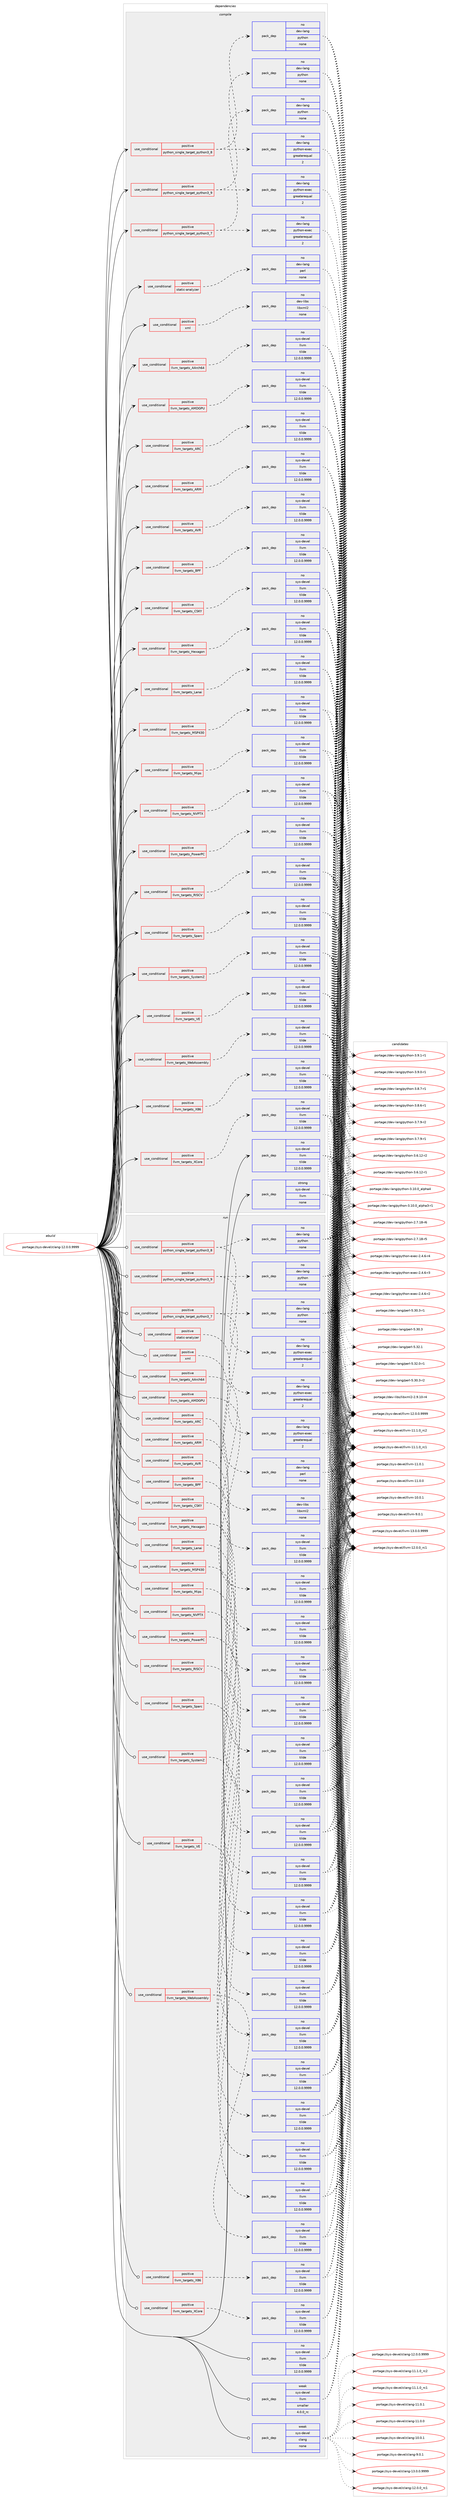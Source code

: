 digraph prolog {

# *************
# Graph options
# *************

newrank=true;
concentrate=true;
compound=true;
graph [rankdir=LR,fontname=Helvetica,fontsize=10,ranksep=1.5];#, ranksep=2.5, nodesep=0.2];
edge  [arrowhead=vee];
node  [fontname=Helvetica,fontsize=10];

# **********
# The ebuild
# **********

subgraph cluster_leftcol {
color=gray;
rank=same;
label=<<i>ebuild</i>>;
id [label="portage://sys-devel/clang-12.0.0.9999", color=red, width=4, href="../sys-devel/clang-12.0.0.9999.svg"];
}

# ****************
# The dependencies
# ****************

subgraph cluster_midcol {
color=gray;
label=<<i>dependencies</i>>;
subgraph cluster_compile {
fillcolor="#eeeeee";
style=filled;
label=<<i>compile</i>>;
subgraph cond2453 {
dependency8691 [label=<<TABLE BORDER="0" CELLBORDER="1" CELLSPACING="0" CELLPADDING="4"><TR><TD ROWSPAN="3" CELLPADDING="10">use_conditional</TD></TR><TR><TD>positive</TD></TR><TR><TD>llvm_targets_AArch64</TD></TR></TABLE>>, shape=none, color=red];
subgraph pack6128 {
dependency8692 [label=<<TABLE BORDER="0" CELLBORDER="1" CELLSPACING="0" CELLPADDING="4" WIDTH="220"><TR><TD ROWSPAN="6" CELLPADDING="30">pack_dep</TD></TR><TR><TD WIDTH="110">no</TD></TR><TR><TD>sys-devel</TD></TR><TR><TD>llvm</TD></TR><TR><TD>tilde</TD></TR><TR><TD>12.0.0.9999</TD></TR></TABLE>>, shape=none, color=blue];
}
dependency8691:e -> dependency8692:w [weight=20,style="dashed",arrowhead="vee"];
}
id:e -> dependency8691:w [weight=20,style="solid",arrowhead="vee"];
subgraph cond2454 {
dependency8693 [label=<<TABLE BORDER="0" CELLBORDER="1" CELLSPACING="0" CELLPADDING="4"><TR><TD ROWSPAN="3" CELLPADDING="10">use_conditional</TD></TR><TR><TD>positive</TD></TR><TR><TD>llvm_targets_AMDGPU</TD></TR></TABLE>>, shape=none, color=red];
subgraph pack6129 {
dependency8694 [label=<<TABLE BORDER="0" CELLBORDER="1" CELLSPACING="0" CELLPADDING="4" WIDTH="220"><TR><TD ROWSPAN="6" CELLPADDING="30">pack_dep</TD></TR><TR><TD WIDTH="110">no</TD></TR><TR><TD>sys-devel</TD></TR><TR><TD>llvm</TD></TR><TR><TD>tilde</TD></TR><TR><TD>12.0.0.9999</TD></TR></TABLE>>, shape=none, color=blue];
}
dependency8693:e -> dependency8694:w [weight=20,style="dashed",arrowhead="vee"];
}
id:e -> dependency8693:w [weight=20,style="solid",arrowhead="vee"];
subgraph cond2455 {
dependency8695 [label=<<TABLE BORDER="0" CELLBORDER="1" CELLSPACING="0" CELLPADDING="4"><TR><TD ROWSPAN="3" CELLPADDING="10">use_conditional</TD></TR><TR><TD>positive</TD></TR><TR><TD>llvm_targets_ARC</TD></TR></TABLE>>, shape=none, color=red];
subgraph pack6130 {
dependency8696 [label=<<TABLE BORDER="0" CELLBORDER="1" CELLSPACING="0" CELLPADDING="4" WIDTH="220"><TR><TD ROWSPAN="6" CELLPADDING="30">pack_dep</TD></TR><TR><TD WIDTH="110">no</TD></TR><TR><TD>sys-devel</TD></TR><TR><TD>llvm</TD></TR><TR><TD>tilde</TD></TR><TR><TD>12.0.0.9999</TD></TR></TABLE>>, shape=none, color=blue];
}
dependency8695:e -> dependency8696:w [weight=20,style="dashed",arrowhead="vee"];
}
id:e -> dependency8695:w [weight=20,style="solid",arrowhead="vee"];
subgraph cond2456 {
dependency8697 [label=<<TABLE BORDER="0" CELLBORDER="1" CELLSPACING="0" CELLPADDING="4"><TR><TD ROWSPAN="3" CELLPADDING="10">use_conditional</TD></TR><TR><TD>positive</TD></TR><TR><TD>llvm_targets_ARM</TD></TR></TABLE>>, shape=none, color=red];
subgraph pack6131 {
dependency8698 [label=<<TABLE BORDER="0" CELLBORDER="1" CELLSPACING="0" CELLPADDING="4" WIDTH="220"><TR><TD ROWSPAN="6" CELLPADDING="30">pack_dep</TD></TR><TR><TD WIDTH="110">no</TD></TR><TR><TD>sys-devel</TD></TR><TR><TD>llvm</TD></TR><TR><TD>tilde</TD></TR><TR><TD>12.0.0.9999</TD></TR></TABLE>>, shape=none, color=blue];
}
dependency8697:e -> dependency8698:w [weight=20,style="dashed",arrowhead="vee"];
}
id:e -> dependency8697:w [weight=20,style="solid",arrowhead="vee"];
subgraph cond2457 {
dependency8699 [label=<<TABLE BORDER="0" CELLBORDER="1" CELLSPACING="0" CELLPADDING="4"><TR><TD ROWSPAN="3" CELLPADDING="10">use_conditional</TD></TR><TR><TD>positive</TD></TR><TR><TD>llvm_targets_AVR</TD></TR></TABLE>>, shape=none, color=red];
subgraph pack6132 {
dependency8700 [label=<<TABLE BORDER="0" CELLBORDER="1" CELLSPACING="0" CELLPADDING="4" WIDTH="220"><TR><TD ROWSPAN="6" CELLPADDING="30">pack_dep</TD></TR><TR><TD WIDTH="110">no</TD></TR><TR><TD>sys-devel</TD></TR><TR><TD>llvm</TD></TR><TR><TD>tilde</TD></TR><TR><TD>12.0.0.9999</TD></TR></TABLE>>, shape=none, color=blue];
}
dependency8699:e -> dependency8700:w [weight=20,style="dashed",arrowhead="vee"];
}
id:e -> dependency8699:w [weight=20,style="solid",arrowhead="vee"];
subgraph cond2458 {
dependency8701 [label=<<TABLE BORDER="0" CELLBORDER="1" CELLSPACING="0" CELLPADDING="4"><TR><TD ROWSPAN="3" CELLPADDING="10">use_conditional</TD></TR><TR><TD>positive</TD></TR><TR><TD>llvm_targets_BPF</TD></TR></TABLE>>, shape=none, color=red];
subgraph pack6133 {
dependency8702 [label=<<TABLE BORDER="0" CELLBORDER="1" CELLSPACING="0" CELLPADDING="4" WIDTH="220"><TR><TD ROWSPAN="6" CELLPADDING="30">pack_dep</TD></TR><TR><TD WIDTH="110">no</TD></TR><TR><TD>sys-devel</TD></TR><TR><TD>llvm</TD></TR><TR><TD>tilde</TD></TR><TR><TD>12.0.0.9999</TD></TR></TABLE>>, shape=none, color=blue];
}
dependency8701:e -> dependency8702:w [weight=20,style="dashed",arrowhead="vee"];
}
id:e -> dependency8701:w [weight=20,style="solid",arrowhead="vee"];
subgraph cond2459 {
dependency8703 [label=<<TABLE BORDER="0" CELLBORDER="1" CELLSPACING="0" CELLPADDING="4"><TR><TD ROWSPAN="3" CELLPADDING="10">use_conditional</TD></TR><TR><TD>positive</TD></TR><TR><TD>llvm_targets_CSKY</TD></TR></TABLE>>, shape=none, color=red];
subgraph pack6134 {
dependency8704 [label=<<TABLE BORDER="0" CELLBORDER="1" CELLSPACING="0" CELLPADDING="4" WIDTH="220"><TR><TD ROWSPAN="6" CELLPADDING="30">pack_dep</TD></TR><TR><TD WIDTH="110">no</TD></TR><TR><TD>sys-devel</TD></TR><TR><TD>llvm</TD></TR><TR><TD>tilde</TD></TR><TR><TD>12.0.0.9999</TD></TR></TABLE>>, shape=none, color=blue];
}
dependency8703:e -> dependency8704:w [weight=20,style="dashed",arrowhead="vee"];
}
id:e -> dependency8703:w [weight=20,style="solid",arrowhead="vee"];
subgraph cond2460 {
dependency8705 [label=<<TABLE BORDER="0" CELLBORDER="1" CELLSPACING="0" CELLPADDING="4"><TR><TD ROWSPAN="3" CELLPADDING="10">use_conditional</TD></TR><TR><TD>positive</TD></TR><TR><TD>llvm_targets_Hexagon</TD></TR></TABLE>>, shape=none, color=red];
subgraph pack6135 {
dependency8706 [label=<<TABLE BORDER="0" CELLBORDER="1" CELLSPACING="0" CELLPADDING="4" WIDTH="220"><TR><TD ROWSPAN="6" CELLPADDING="30">pack_dep</TD></TR><TR><TD WIDTH="110">no</TD></TR><TR><TD>sys-devel</TD></TR><TR><TD>llvm</TD></TR><TR><TD>tilde</TD></TR><TR><TD>12.0.0.9999</TD></TR></TABLE>>, shape=none, color=blue];
}
dependency8705:e -> dependency8706:w [weight=20,style="dashed",arrowhead="vee"];
}
id:e -> dependency8705:w [weight=20,style="solid",arrowhead="vee"];
subgraph cond2461 {
dependency8707 [label=<<TABLE BORDER="0" CELLBORDER="1" CELLSPACING="0" CELLPADDING="4"><TR><TD ROWSPAN="3" CELLPADDING="10">use_conditional</TD></TR><TR><TD>positive</TD></TR><TR><TD>llvm_targets_Lanai</TD></TR></TABLE>>, shape=none, color=red];
subgraph pack6136 {
dependency8708 [label=<<TABLE BORDER="0" CELLBORDER="1" CELLSPACING="0" CELLPADDING="4" WIDTH="220"><TR><TD ROWSPAN="6" CELLPADDING="30">pack_dep</TD></TR><TR><TD WIDTH="110">no</TD></TR><TR><TD>sys-devel</TD></TR><TR><TD>llvm</TD></TR><TR><TD>tilde</TD></TR><TR><TD>12.0.0.9999</TD></TR></TABLE>>, shape=none, color=blue];
}
dependency8707:e -> dependency8708:w [weight=20,style="dashed",arrowhead="vee"];
}
id:e -> dependency8707:w [weight=20,style="solid",arrowhead="vee"];
subgraph cond2462 {
dependency8709 [label=<<TABLE BORDER="0" CELLBORDER="1" CELLSPACING="0" CELLPADDING="4"><TR><TD ROWSPAN="3" CELLPADDING="10">use_conditional</TD></TR><TR><TD>positive</TD></TR><TR><TD>llvm_targets_MSP430</TD></TR></TABLE>>, shape=none, color=red];
subgraph pack6137 {
dependency8710 [label=<<TABLE BORDER="0" CELLBORDER="1" CELLSPACING="0" CELLPADDING="4" WIDTH="220"><TR><TD ROWSPAN="6" CELLPADDING="30">pack_dep</TD></TR><TR><TD WIDTH="110">no</TD></TR><TR><TD>sys-devel</TD></TR><TR><TD>llvm</TD></TR><TR><TD>tilde</TD></TR><TR><TD>12.0.0.9999</TD></TR></TABLE>>, shape=none, color=blue];
}
dependency8709:e -> dependency8710:w [weight=20,style="dashed",arrowhead="vee"];
}
id:e -> dependency8709:w [weight=20,style="solid",arrowhead="vee"];
subgraph cond2463 {
dependency8711 [label=<<TABLE BORDER="0" CELLBORDER="1" CELLSPACING="0" CELLPADDING="4"><TR><TD ROWSPAN="3" CELLPADDING="10">use_conditional</TD></TR><TR><TD>positive</TD></TR><TR><TD>llvm_targets_Mips</TD></TR></TABLE>>, shape=none, color=red];
subgraph pack6138 {
dependency8712 [label=<<TABLE BORDER="0" CELLBORDER="1" CELLSPACING="0" CELLPADDING="4" WIDTH="220"><TR><TD ROWSPAN="6" CELLPADDING="30">pack_dep</TD></TR><TR><TD WIDTH="110">no</TD></TR><TR><TD>sys-devel</TD></TR><TR><TD>llvm</TD></TR><TR><TD>tilde</TD></TR><TR><TD>12.0.0.9999</TD></TR></TABLE>>, shape=none, color=blue];
}
dependency8711:e -> dependency8712:w [weight=20,style="dashed",arrowhead="vee"];
}
id:e -> dependency8711:w [weight=20,style="solid",arrowhead="vee"];
subgraph cond2464 {
dependency8713 [label=<<TABLE BORDER="0" CELLBORDER="1" CELLSPACING="0" CELLPADDING="4"><TR><TD ROWSPAN="3" CELLPADDING="10">use_conditional</TD></TR><TR><TD>positive</TD></TR><TR><TD>llvm_targets_NVPTX</TD></TR></TABLE>>, shape=none, color=red];
subgraph pack6139 {
dependency8714 [label=<<TABLE BORDER="0" CELLBORDER="1" CELLSPACING="0" CELLPADDING="4" WIDTH="220"><TR><TD ROWSPAN="6" CELLPADDING="30">pack_dep</TD></TR><TR><TD WIDTH="110">no</TD></TR><TR><TD>sys-devel</TD></TR><TR><TD>llvm</TD></TR><TR><TD>tilde</TD></TR><TR><TD>12.0.0.9999</TD></TR></TABLE>>, shape=none, color=blue];
}
dependency8713:e -> dependency8714:w [weight=20,style="dashed",arrowhead="vee"];
}
id:e -> dependency8713:w [weight=20,style="solid",arrowhead="vee"];
subgraph cond2465 {
dependency8715 [label=<<TABLE BORDER="0" CELLBORDER="1" CELLSPACING="0" CELLPADDING="4"><TR><TD ROWSPAN="3" CELLPADDING="10">use_conditional</TD></TR><TR><TD>positive</TD></TR><TR><TD>llvm_targets_PowerPC</TD></TR></TABLE>>, shape=none, color=red];
subgraph pack6140 {
dependency8716 [label=<<TABLE BORDER="0" CELLBORDER="1" CELLSPACING="0" CELLPADDING="4" WIDTH="220"><TR><TD ROWSPAN="6" CELLPADDING="30">pack_dep</TD></TR><TR><TD WIDTH="110">no</TD></TR><TR><TD>sys-devel</TD></TR><TR><TD>llvm</TD></TR><TR><TD>tilde</TD></TR><TR><TD>12.0.0.9999</TD></TR></TABLE>>, shape=none, color=blue];
}
dependency8715:e -> dependency8716:w [weight=20,style="dashed",arrowhead="vee"];
}
id:e -> dependency8715:w [weight=20,style="solid",arrowhead="vee"];
subgraph cond2466 {
dependency8717 [label=<<TABLE BORDER="0" CELLBORDER="1" CELLSPACING="0" CELLPADDING="4"><TR><TD ROWSPAN="3" CELLPADDING="10">use_conditional</TD></TR><TR><TD>positive</TD></TR><TR><TD>llvm_targets_RISCV</TD></TR></TABLE>>, shape=none, color=red];
subgraph pack6141 {
dependency8718 [label=<<TABLE BORDER="0" CELLBORDER="1" CELLSPACING="0" CELLPADDING="4" WIDTH="220"><TR><TD ROWSPAN="6" CELLPADDING="30">pack_dep</TD></TR><TR><TD WIDTH="110">no</TD></TR><TR><TD>sys-devel</TD></TR><TR><TD>llvm</TD></TR><TR><TD>tilde</TD></TR><TR><TD>12.0.0.9999</TD></TR></TABLE>>, shape=none, color=blue];
}
dependency8717:e -> dependency8718:w [weight=20,style="dashed",arrowhead="vee"];
}
id:e -> dependency8717:w [weight=20,style="solid",arrowhead="vee"];
subgraph cond2467 {
dependency8719 [label=<<TABLE BORDER="0" CELLBORDER="1" CELLSPACING="0" CELLPADDING="4"><TR><TD ROWSPAN="3" CELLPADDING="10">use_conditional</TD></TR><TR><TD>positive</TD></TR><TR><TD>llvm_targets_Sparc</TD></TR></TABLE>>, shape=none, color=red];
subgraph pack6142 {
dependency8720 [label=<<TABLE BORDER="0" CELLBORDER="1" CELLSPACING="0" CELLPADDING="4" WIDTH="220"><TR><TD ROWSPAN="6" CELLPADDING="30">pack_dep</TD></TR><TR><TD WIDTH="110">no</TD></TR><TR><TD>sys-devel</TD></TR><TR><TD>llvm</TD></TR><TR><TD>tilde</TD></TR><TR><TD>12.0.0.9999</TD></TR></TABLE>>, shape=none, color=blue];
}
dependency8719:e -> dependency8720:w [weight=20,style="dashed",arrowhead="vee"];
}
id:e -> dependency8719:w [weight=20,style="solid",arrowhead="vee"];
subgraph cond2468 {
dependency8721 [label=<<TABLE BORDER="0" CELLBORDER="1" CELLSPACING="0" CELLPADDING="4"><TR><TD ROWSPAN="3" CELLPADDING="10">use_conditional</TD></TR><TR><TD>positive</TD></TR><TR><TD>llvm_targets_SystemZ</TD></TR></TABLE>>, shape=none, color=red];
subgraph pack6143 {
dependency8722 [label=<<TABLE BORDER="0" CELLBORDER="1" CELLSPACING="0" CELLPADDING="4" WIDTH="220"><TR><TD ROWSPAN="6" CELLPADDING="30">pack_dep</TD></TR><TR><TD WIDTH="110">no</TD></TR><TR><TD>sys-devel</TD></TR><TR><TD>llvm</TD></TR><TR><TD>tilde</TD></TR><TR><TD>12.0.0.9999</TD></TR></TABLE>>, shape=none, color=blue];
}
dependency8721:e -> dependency8722:w [weight=20,style="dashed",arrowhead="vee"];
}
id:e -> dependency8721:w [weight=20,style="solid",arrowhead="vee"];
subgraph cond2469 {
dependency8723 [label=<<TABLE BORDER="0" CELLBORDER="1" CELLSPACING="0" CELLPADDING="4"><TR><TD ROWSPAN="3" CELLPADDING="10">use_conditional</TD></TR><TR><TD>positive</TD></TR><TR><TD>llvm_targets_VE</TD></TR></TABLE>>, shape=none, color=red];
subgraph pack6144 {
dependency8724 [label=<<TABLE BORDER="0" CELLBORDER="1" CELLSPACING="0" CELLPADDING="4" WIDTH="220"><TR><TD ROWSPAN="6" CELLPADDING="30">pack_dep</TD></TR><TR><TD WIDTH="110">no</TD></TR><TR><TD>sys-devel</TD></TR><TR><TD>llvm</TD></TR><TR><TD>tilde</TD></TR><TR><TD>12.0.0.9999</TD></TR></TABLE>>, shape=none, color=blue];
}
dependency8723:e -> dependency8724:w [weight=20,style="dashed",arrowhead="vee"];
}
id:e -> dependency8723:w [weight=20,style="solid",arrowhead="vee"];
subgraph cond2470 {
dependency8725 [label=<<TABLE BORDER="0" CELLBORDER="1" CELLSPACING="0" CELLPADDING="4"><TR><TD ROWSPAN="3" CELLPADDING="10">use_conditional</TD></TR><TR><TD>positive</TD></TR><TR><TD>llvm_targets_WebAssembly</TD></TR></TABLE>>, shape=none, color=red];
subgraph pack6145 {
dependency8726 [label=<<TABLE BORDER="0" CELLBORDER="1" CELLSPACING="0" CELLPADDING="4" WIDTH="220"><TR><TD ROWSPAN="6" CELLPADDING="30">pack_dep</TD></TR><TR><TD WIDTH="110">no</TD></TR><TR><TD>sys-devel</TD></TR><TR><TD>llvm</TD></TR><TR><TD>tilde</TD></TR><TR><TD>12.0.0.9999</TD></TR></TABLE>>, shape=none, color=blue];
}
dependency8725:e -> dependency8726:w [weight=20,style="dashed",arrowhead="vee"];
}
id:e -> dependency8725:w [weight=20,style="solid",arrowhead="vee"];
subgraph cond2471 {
dependency8727 [label=<<TABLE BORDER="0" CELLBORDER="1" CELLSPACING="0" CELLPADDING="4"><TR><TD ROWSPAN="3" CELLPADDING="10">use_conditional</TD></TR><TR><TD>positive</TD></TR><TR><TD>llvm_targets_X86</TD></TR></TABLE>>, shape=none, color=red];
subgraph pack6146 {
dependency8728 [label=<<TABLE BORDER="0" CELLBORDER="1" CELLSPACING="0" CELLPADDING="4" WIDTH="220"><TR><TD ROWSPAN="6" CELLPADDING="30">pack_dep</TD></TR><TR><TD WIDTH="110">no</TD></TR><TR><TD>sys-devel</TD></TR><TR><TD>llvm</TD></TR><TR><TD>tilde</TD></TR><TR><TD>12.0.0.9999</TD></TR></TABLE>>, shape=none, color=blue];
}
dependency8727:e -> dependency8728:w [weight=20,style="dashed",arrowhead="vee"];
}
id:e -> dependency8727:w [weight=20,style="solid",arrowhead="vee"];
subgraph cond2472 {
dependency8729 [label=<<TABLE BORDER="0" CELLBORDER="1" CELLSPACING="0" CELLPADDING="4"><TR><TD ROWSPAN="3" CELLPADDING="10">use_conditional</TD></TR><TR><TD>positive</TD></TR><TR><TD>llvm_targets_XCore</TD></TR></TABLE>>, shape=none, color=red];
subgraph pack6147 {
dependency8730 [label=<<TABLE BORDER="0" CELLBORDER="1" CELLSPACING="0" CELLPADDING="4" WIDTH="220"><TR><TD ROWSPAN="6" CELLPADDING="30">pack_dep</TD></TR><TR><TD WIDTH="110">no</TD></TR><TR><TD>sys-devel</TD></TR><TR><TD>llvm</TD></TR><TR><TD>tilde</TD></TR><TR><TD>12.0.0.9999</TD></TR></TABLE>>, shape=none, color=blue];
}
dependency8729:e -> dependency8730:w [weight=20,style="dashed",arrowhead="vee"];
}
id:e -> dependency8729:w [weight=20,style="solid",arrowhead="vee"];
subgraph cond2473 {
dependency8731 [label=<<TABLE BORDER="0" CELLBORDER="1" CELLSPACING="0" CELLPADDING="4"><TR><TD ROWSPAN="3" CELLPADDING="10">use_conditional</TD></TR><TR><TD>positive</TD></TR><TR><TD>python_single_target_python3_7</TD></TR></TABLE>>, shape=none, color=red];
subgraph pack6148 {
dependency8732 [label=<<TABLE BORDER="0" CELLBORDER="1" CELLSPACING="0" CELLPADDING="4" WIDTH="220"><TR><TD ROWSPAN="6" CELLPADDING="30">pack_dep</TD></TR><TR><TD WIDTH="110">no</TD></TR><TR><TD>dev-lang</TD></TR><TR><TD>python</TD></TR><TR><TD>none</TD></TR><TR><TD></TD></TR></TABLE>>, shape=none, color=blue];
}
dependency8731:e -> dependency8732:w [weight=20,style="dashed",arrowhead="vee"];
subgraph pack6149 {
dependency8733 [label=<<TABLE BORDER="0" CELLBORDER="1" CELLSPACING="0" CELLPADDING="4" WIDTH="220"><TR><TD ROWSPAN="6" CELLPADDING="30">pack_dep</TD></TR><TR><TD WIDTH="110">no</TD></TR><TR><TD>dev-lang</TD></TR><TR><TD>python-exec</TD></TR><TR><TD>greaterequal</TD></TR><TR><TD>2</TD></TR></TABLE>>, shape=none, color=blue];
}
dependency8731:e -> dependency8733:w [weight=20,style="dashed",arrowhead="vee"];
}
id:e -> dependency8731:w [weight=20,style="solid",arrowhead="vee"];
subgraph cond2474 {
dependency8734 [label=<<TABLE BORDER="0" CELLBORDER="1" CELLSPACING="0" CELLPADDING="4"><TR><TD ROWSPAN="3" CELLPADDING="10">use_conditional</TD></TR><TR><TD>positive</TD></TR><TR><TD>python_single_target_python3_8</TD></TR></TABLE>>, shape=none, color=red];
subgraph pack6150 {
dependency8735 [label=<<TABLE BORDER="0" CELLBORDER="1" CELLSPACING="0" CELLPADDING="4" WIDTH="220"><TR><TD ROWSPAN="6" CELLPADDING="30">pack_dep</TD></TR><TR><TD WIDTH="110">no</TD></TR><TR><TD>dev-lang</TD></TR><TR><TD>python</TD></TR><TR><TD>none</TD></TR><TR><TD></TD></TR></TABLE>>, shape=none, color=blue];
}
dependency8734:e -> dependency8735:w [weight=20,style="dashed",arrowhead="vee"];
subgraph pack6151 {
dependency8736 [label=<<TABLE BORDER="0" CELLBORDER="1" CELLSPACING="0" CELLPADDING="4" WIDTH="220"><TR><TD ROWSPAN="6" CELLPADDING="30">pack_dep</TD></TR><TR><TD WIDTH="110">no</TD></TR><TR><TD>dev-lang</TD></TR><TR><TD>python-exec</TD></TR><TR><TD>greaterequal</TD></TR><TR><TD>2</TD></TR></TABLE>>, shape=none, color=blue];
}
dependency8734:e -> dependency8736:w [weight=20,style="dashed",arrowhead="vee"];
}
id:e -> dependency8734:w [weight=20,style="solid",arrowhead="vee"];
subgraph cond2475 {
dependency8737 [label=<<TABLE BORDER="0" CELLBORDER="1" CELLSPACING="0" CELLPADDING="4"><TR><TD ROWSPAN="3" CELLPADDING="10">use_conditional</TD></TR><TR><TD>positive</TD></TR><TR><TD>python_single_target_python3_9</TD></TR></TABLE>>, shape=none, color=red];
subgraph pack6152 {
dependency8738 [label=<<TABLE BORDER="0" CELLBORDER="1" CELLSPACING="0" CELLPADDING="4" WIDTH="220"><TR><TD ROWSPAN="6" CELLPADDING="30">pack_dep</TD></TR><TR><TD WIDTH="110">no</TD></TR><TR><TD>dev-lang</TD></TR><TR><TD>python</TD></TR><TR><TD>none</TD></TR><TR><TD></TD></TR></TABLE>>, shape=none, color=blue];
}
dependency8737:e -> dependency8738:w [weight=20,style="dashed",arrowhead="vee"];
subgraph pack6153 {
dependency8739 [label=<<TABLE BORDER="0" CELLBORDER="1" CELLSPACING="0" CELLPADDING="4" WIDTH="220"><TR><TD ROWSPAN="6" CELLPADDING="30">pack_dep</TD></TR><TR><TD WIDTH="110">no</TD></TR><TR><TD>dev-lang</TD></TR><TR><TD>python-exec</TD></TR><TR><TD>greaterequal</TD></TR><TR><TD>2</TD></TR></TABLE>>, shape=none, color=blue];
}
dependency8737:e -> dependency8739:w [weight=20,style="dashed",arrowhead="vee"];
}
id:e -> dependency8737:w [weight=20,style="solid",arrowhead="vee"];
subgraph cond2476 {
dependency8740 [label=<<TABLE BORDER="0" CELLBORDER="1" CELLSPACING="0" CELLPADDING="4"><TR><TD ROWSPAN="3" CELLPADDING="10">use_conditional</TD></TR><TR><TD>positive</TD></TR><TR><TD>static-analyzer</TD></TR></TABLE>>, shape=none, color=red];
subgraph pack6154 {
dependency8741 [label=<<TABLE BORDER="0" CELLBORDER="1" CELLSPACING="0" CELLPADDING="4" WIDTH="220"><TR><TD ROWSPAN="6" CELLPADDING="30">pack_dep</TD></TR><TR><TD WIDTH="110">no</TD></TR><TR><TD>dev-lang</TD></TR><TR><TD>perl</TD></TR><TR><TD>none</TD></TR><TR><TD></TD></TR></TABLE>>, shape=none, color=blue];
}
dependency8740:e -> dependency8741:w [weight=20,style="dashed",arrowhead="vee"];
}
id:e -> dependency8740:w [weight=20,style="solid",arrowhead="vee"];
subgraph cond2477 {
dependency8742 [label=<<TABLE BORDER="0" CELLBORDER="1" CELLSPACING="0" CELLPADDING="4"><TR><TD ROWSPAN="3" CELLPADDING="10">use_conditional</TD></TR><TR><TD>positive</TD></TR><TR><TD>xml</TD></TR></TABLE>>, shape=none, color=red];
subgraph pack6155 {
dependency8743 [label=<<TABLE BORDER="0" CELLBORDER="1" CELLSPACING="0" CELLPADDING="4" WIDTH="220"><TR><TD ROWSPAN="6" CELLPADDING="30">pack_dep</TD></TR><TR><TD WIDTH="110">no</TD></TR><TR><TD>dev-libs</TD></TR><TR><TD>libxml2</TD></TR><TR><TD>none</TD></TR><TR><TD></TD></TR></TABLE>>, shape=none, color=blue];
}
dependency8742:e -> dependency8743:w [weight=20,style="dashed",arrowhead="vee"];
}
id:e -> dependency8742:w [weight=20,style="solid",arrowhead="vee"];
subgraph pack6156 {
dependency8744 [label=<<TABLE BORDER="0" CELLBORDER="1" CELLSPACING="0" CELLPADDING="4" WIDTH="220"><TR><TD ROWSPAN="6" CELLPADDING="30">pack_dep</TD></TR><TR><TD WIDTH="110">no</TD></TR><TR><TD>sys-devel</TD></TR><TR><TD>llvm</TD></TR><TR><TD>tilde</TD></TR><TR><TD>12.0.0.9999</TD></TR></TABLE>>, shape=none, color=blue];
}
id:e -> dependency8744:w [weight=20,style="solid",arrowhead="vee"];
subgraph pack6157 {
dependency8745 [label=<<TABLE BORDER="0" CELLBORDER="1" CELLSPACING="0" CELLPADDING="4" WIDTH="220"><TR><TD ROWSPAN="6" CELLPADDING="30">pack_dep</TD></TR><TR><TD WIDTH="110">strong</TD></TR><TR><TD>sys-devel</TD></TR><TR><TD>llvm</TD></TR><TR><TD>none</TD></TR><TR><TD></TD></TR></TABLE>>, shape=none, color=blue];
}
id:e -> dependency8745:w [weight=20,style="solid",arrowhead="vee"];
}
subgraph cluster_compileandrun {
fillcolor="#eeeeee";
style=filled;
label=<<i>compile and run</i>>;
}
subgraph cluster_run {
fillcolor="#eeeeee";
style=filled;
label=<<i>run</i>>;
subgraph cond2478 {
dependency8746 [label=<<TABLE BORDER="0" CELLBORDER="1" CELLSPACING="0" CELLPADDING="4"><TR><TD ROWSPAN="3" CELLPADDING="10">use_conditional</TD></TR><TR><TD>positive</TD></TR><TR><TD>llvm_targets_AArch64</TD></TR></TABLE>>, shape=none, color=red];
subgraph pack6158 {
dependency8747 [label=<<TABLE BORDER="0" CELLBORDER="1" CELLSPACING="0" CELLPADDING="4" WIDTH="220"><TR><TD ROWSPAN="6" CELLPADDING="30">pack_dep</TD></TR><TR><TD WIDTH="110">no</TD></TR><TR><TD>sys-devel</TD></TR><TR><TD>llvm</TD></TR><TR><TD>tilde</TD></TR><TR><TD>12.0.0.9999</TD></TR></TABLE>>, shape=none, color=blue];
}
dependency8746:e -> dependency8747:w [weight=20,style="dashed",arrowhead="vee"];
}
id:e -> dependency8746:w [weight=20,style="solid",arrowhead="odot"];
subgraph cond2479 {
dependency8748 [label=<<TABLE BORDER="0" CELLBORDER="1" CELLSPACING="0" CELLPADDING="4"><TR><TD ROWSPAN="3" CELLPADDING="10">use_conditional</TD></TR><TR><TD>positive</TD></TR><TR><TD>llvm_targets_AMDGPU</TD></TR></TABLE>>, shape=none, color=red];
subgraph pack6159 {
dependency8749 [label=<<TABLE BORDER="0" CELLBORDER="1" CELLSPACING="0" CELLPADDING="4" WIDTH="220"><TR><TD ROWSPAN="6" CELLPADDING="30">pack_dep</TD></TR><TR><TD WIDTH="110">no</TD></TR><TR><TD>sys-devel</TD></TR><TR><TD>llvm</TD></TR><TR><TD>tilde</TD></TR><TR><TD>12.0.0.9999</TD></TR></TABLE>>, shape=none, color=blue];
}
dependency8748:e -> dependency8749:w [weight=20,style="dashed",arrowhead="vee"];
}
id:e -> dependency8748:w [weight=20,style="solid",arrowhead="odot"];
subgraph cond2480 {
dependency8750 [label=<<TABLE BORDER="0" CELLBORDER="1" CELLSPACING="0" CELLPADDING="4"><TR><TD ROWSPAN="3" CELLPADDING="10">use_conditional</TD></TR><TR><TD>positive</TD></TR><TR><TD>llvm_targets_ARC</TD></TR></TABLE>>, shape=none, color=red];
subgraph pack6160 {
dependency8751 [label=<<TABLE BORDER="0" CELLBORDER="1" CELLSPACING="0" CELLPADDING="4" WIDTH="220"><TR><TD ROWSPAN="6" CELLPADDING="30">pack_dep</TD></TR><TR><TD WIDTH="110">no</TD></TR><TR><TD>sys-devel</TD></TR><TR><TD>llvm</TD></TR><TR><TD>tilde</TD></TR><TR><TD>12.0.0.9999</TD></TR></TABLE>>, shape=none, color=blue];
}
dependency8750:e -> dependency8751:w [weight=20,style="dashed",arrowhead="vee"];
}
id:e -> dependency8750:w [weight=20,style="solid",arrowhead="odot"];
subgraph cond2481 {
dependency8752 [label=<<TABLE BORDER="0" CELLBORDER="1" CELLSPACING="0" CELLPADDING="4"><TR><TD ROWSPAN="3" CELLPADDING="10">use_conditional</TD></TR><TR><TD>positive</TD></TR><TR><TD>llvm_targets_ARM</TD></TR></TABLE>>, shape=none, color=red];
subgraph pack6161 {
dependency8753 [label=<<TABLE BORDER="0" CELLBORDER="1" CELLSPACING="0" CELLPADDING="4" WIDTH="220"><TR><TD ROWSPAN="6" CELLPADDING="30">pack_dep</TD></TR><TR><TD WIDTH="110">no</TD></TR><TR><TD>sys-devel</TD></TR><TR><TD>llvm</TD></TR><TR><TD>tilde</TD></TR><TR><TD>12.0.0.9999</TD></TR></TABLE>>, shape=none, color=blue];
}
dependency8752:e -> dependency8753:w [weight=20,style="dashed",arrowhead="vee"];
}
id:e -> dependency8752:w [weight=20,style="solid",arrowhead="odot"];
subgraph cond2482 {
dependency8754 [label=<<TABLE BORDER="0" CELLBORDER="1" CELLSPACING="0" CELLPADDING="4"><TR><TD ROWSPAN="3" CELLPADDING="10">use_conditional</TD></TR><TR><TD>positive</TD></TR><TR><TD>llvm_targets_AVR</TD></TR></TABLE>>, shape=none, color=red];
subgraph pack6162 {
dependency8755 [label=<<TABLE BORDER="0" CELLBORDER="1" CELLSPACING="0" CELLPADDING="4" WIDTH="220"><TR><TD ROWSPAN="6" CELLPADDING="30">pack_dep</TD></TR><TR><TD WIDTH="110">no</TD></TR><TR><TD>sys-devel</TD></TR><TR><TD>llvm</TD></TR><TR><TD>tilde</TD></TR><TR><TD>12.0.0.9999</TD></TR></TABLE>>, shape=none, color=blue];
}
dependency8754:e -> dependency8755:w [weight=20,style="dashed",arrowhead="vee"];
}
id:e -> dependency8754:w [weight=20,style="solid",arrowhead="odot"];
subgraph cond2483 {
dependency8756 [label=<<TABLE BORDER="0" CELLBORDER="1" CELLSPACING="0" CELLPADDING="4"><TR><TD ROWSPAN="3" CELLPADDING="10">use_conditional</TD></TR><TR><TD>positive</TD></TR><TR><TD>llvm_targets_BPF</TD></TR></TABLE>>, shape=none, color=red];
subgraph pack6163 {
dependency8757 [label=<<TABLE BORDER="0" CELLBORDER="1" CELLSPACING="0" CELLPADDING="4" WIDTH="220"><TR><TD ROWSPAN="6" CELLPADDING="30">pack_dep</TD></TR><TR><TD WIDTH="110">no</TD></TR><TR><TD>sys-devel</TD></TR><TR><TD>llvm</TD></TR><TR><TD>tilde</TD></TR><TR><TD>12.0.0.9999</TD></TR></TABLE>>, shape=none, color=blue];
}
dependency8756:e -> dependency8757:w [weight=20,style="dashed",arrowhead="vee"];
}
id:e -> dependency8756:w [weight=20,style="solid",arrowhead="odot"];
subgraph cond2484 {
dependency8758 [label=<<TABLE BORDER="0" CELLBORDER="1" CELLSPACING="0" CELLPADDING="4"><TR><TD ROWSPAN="3" CELLPADDING="10">use_conditional</TD></TR><TR><TD>positive</TD></TR><TR><TD>llvm_targets_CSKY</TD></TR></TABLE>>, shape=none, color=red];
subgraph pack6164 {
dependency8759 [label=<<TABLE BORDER="0" CELLBORDER="1" CELLSPACING="0" CELLPADDING="4" WIDTH="220"><TR><TD ROWSPAN="6" CELLPADDING="30">pack_dep</TD></TR><TR><TD WIDTH="110">no</TD></TR><TR><TD>sys-devel</TD></TR><TR><TD>llvm</TD></TR><TR><TD>tilde</TD></TR><TR><TD>12.0.0.9999</TD></TR></TABLE>>, shape=none, color=blue];
}
dependency8758:e -> dependency8759:w [weight=20,style="dashed",arrowhead="vee"];
}
id:e -> dependency8758:w [weight=20,style="solid",arrowhead="odot"];
subgraph cond2485 {
dependency8760 [label=<<TABLE BORDER="0" CELLBORDER="1" CELLSPACING="0" CELLPADDING="4"><TR><TD ROWSPAN="3" CELLPADDING="10">use_conditional</TD></TR><TR><TD>positive</TD></TR><TR><TD>llvm_targets_Hexagon</TD></TR></TABLE>>, shape=none, color=red];
subgraph pack6165 {
dependency8761 [label=<<TABLE BORDER="0" CELLBORDER="1" CELLSPACING="0" CELLPADDING="4" WIDTH="220"><TR><TD ROWSPAN="6" CELLPADDING="30">pack_dep</TD></TR><TR><TD WIDTH="110">no</TD></TR><TR><TD>sys-devel</TD></TR><TR><TD>llvm</TD></TR><TR><TD>tilde</TD></TR><TR><TD>12.0.0.9999</TD></TR></TABLE>>, shape=none, color=blue];
}
dependency8760:e -> dependency8761:w [weight=20,style="dashed",arrowhead="vee"];
}
id:e -> dependency8760:w [weight=20,style="solid",arrowhead="odot"];
subgraph cond2486 {
dependency8762 [label=<<TABLE BORDER="0" CELLBORDER="1" CELLSPACING="0" CELLPADDING="4"><TR><TD ROWSPAN="3" CELLPADDING="10">use_conditional</TD></TR><TR><TD>positive</TD></TR><TR><TD>llvm_targets_Lanai</TD></TR></TABLE>>, shape=none, color=red];
subgraph pack6166 {
dependency8763 [label=<<TABLE BORDER="0" CELLBORDER="1" CELLSPACING="0" CELLPADDING="4" WIDTH="220"><TR><TD ROWSPAN="6" CELLPADDING="30">pack_dep</TD></TR><TR><TD WIDTH="110">no</TD></TR><TR><TD>sys-devel</TD></TR><TR><TD>llvm</TD></TR><TR><TD>tilde</TD></TR><TR><TD>12.0.0.9999</TD></TR></TABLE>>, shape=none, color=blue];
}
dependency8762:e -> dependency8763:w [weight=20,style="dashed",arrowhead="vee"];
}
id:e -> dependency8762:w [weight=20,style="solid",arrowhead="odot"];
subgraph cond2487 {
dependency8764 [label=<<TABLE BORDER="0" CELLBORDER="1" CELLSPACING="0" CELLPADDING="4"><TR><TD ROWSPAN="3" CELLPADDING="10">use_conditional</TD></TR><TR><TD>positive</TD></TR><TR><TD>llvm_targets_MSP430</TD></TR></TABLE>>, shape=none, color=red];
subgraph pack6167 {
dependency8765 [label=<<TABLE BORDER="0" CELLBORDER="1" CELLSPACING="0" CELLPADDING="4" WIDTH="220"><TR><TD ROWSPAN="6" CELLPADDING="30">pack_dep</TD></TR><TR><TD WIDTH="110">no</TD></TR><TR><TD>sys-devel</TD></TR><TR><TD>llvm</TD></TR><TR><TD>tilde</TD></TR><TR><TD>12.0.0.9999</TD></TR></TABLE>>, shape=none, color=blue];
}
dependency8764:e -> dependency8765:w [weight=20,style="dashed",arrowhead="vee"];
}
id:e -> dependency8764:w [weight=20,style="solid",arrowhead="odot"];
subgraph cond2488 {
dependency8766 [label=<<TABLE BORDER="0" CELLBORDER="1" CELLSPACING="0" CELLPADDING="4"><TR><TD ROWSPAN="3" CELLPADDING="10">use_conditional</TD></TR><TR><TD>positive</TD></TR><TR><TD>llvm_targets_Mips</TD></TR></TABLE>>, shape=none, color=red];
subgraph pack6168 {
dependency8767 [label=<<TABLE BORDER="0" CELLBORDER="1" CELLSPACING="0" CELLPADDING="4" WIDTH="220"><TR><TD ROWSPAN="6" CELLPADDING="30">pack_dep</TD></TR><TR><TD WIDTH="110">no</TD></TR><TR><TD>sys-devel</TD></TR><TR><TD>llvm</TD></TR><TR><TD>tilde</TD></TR><TR><TD>12.0.0.9999</TD></TR></TABLE>>, shape=none, color=blue];
}
dependency8766:e -> dependency8767:w [weight=20,style="dashed",arrowhead="vee"];
}
id:e -> dependency8766:w [weight=20,style="solid",arrowhead="odot"];
subgraph cond2489 {
dependency8768 [label=<<TABLE BORDER="0" CELLBORDER="1" CELLSPACING="0" CELLPADDING="4"><TR><TD ROWSPAN="3" CELLPADDING="10">use_conditional</TD></TR><TR><TD>positive</TD></TR><TR><TD>llvm_targets_NVPTX</TD></TR></TABLE>>, shape=none, color=red];
subgraph pack6169 {
dependency8769 [label=<<TABLE BORDER="0" CELLBORDER="1" CELLSPACING="0" CELLPADDING="4" WIDTH="220"><TR><TD ROWSPAN="6" CELLPADDING="30">pack_dep</TD></TR><TR><TD WIDTH="110">no</TD></TR><TR><TD>sys-devel</TD></TR><TR><TD>llvm</TD></TR><TR><TD>tilde</TD></TR><TR><TD>12.0.0.9999</TD></TR></TABLE>>, shape=none, color=blue];
}
dependency8768:e -> dependency8769:w [weight=20,style="dashed",arrowhead="vee"];
}
id:e -> dependency8768:w [weight=20,style="solid",arrowhead="odot"];
subgraph cond2490 {
dependency8770 [label=<<TABLE BORDER="0" CELLBORDER="1" CELLSPACING="0" CELLPADDING="4"><TR><TD ROWSPAN="3" CELLPADDING="10">use_conditional</TD></TR><TR><TD>positive</TD></TR><TR><TD>llvm_targets_PowerPC</TD></TR></TABLE>>, shape=none, color=red];
subgraph pack6170 {
dependency8771 [label=<<TABLE BORDER="0" CELLBORDER="1" CELLSPACING="0" CELLPADDING="4" WIDTH="220"><TR><TD ROWSPAN="6" CELLPADDING="30">pack_dep</TD></TR><TR><TD WIDTH="110">no</TD></TR><TR><TD>sys-devel</TD></TR><TR><TD>llvm</TD></TR><TR><TD>tilde</TD></TR><TR><TD>12.0.0.9999</TD></TR></TABLE>>, shape=none, color=blue];
}
dependency8770:e -> dependency8771:w [weight=20,style="dashed",arrowhead="vee"];
}
id:e -> dependency8770:w [weight=20,style="solid",arrowhead="odot"];
subgraph cond2491 {
dependency8772 [label=<<TABLE BORDER="0" CELLBORDER="1" CELLSPACING="0" CELLPADDING="4"><TR><TD ROWSPAN="3" CELLPADDING="10">use_conditional</TD></TR><TR><TD>positive</TD></TR><TR><TD>llvm_targets_RISCV</TD></TR></TABLE>>, shape=none, color=red];
subgraph pack6171 {
dependency8773 [label=<<TABLE BORDER="0" CELLBORDER="1" CELLSPACING="0" CELLPADDING="4" WIDTH="220"><TR><TD ROWSPAN="6" CELLPADDING="30">pack_dep</TD></TR><TR><TD WIDTH="110">no</TD></TR><TR><TD>sys-devel</TD></TR><TR><TD>llvm</TD></TR><TR><TD>tilde</TD></TR><TR><TD>12.0.0.9999</TD></TR></TABLE>>, shape=none, color=blue];
}
dependency8772:e -> dependency8773:w [weight=20,style="dashed",arrowhead="vee"];
}
id:e -> dependency8772:w [weight=20,style="solid",arrowhead="odot"];
subgraph cond2492 {
dependency8774 [label=<<TABLE BORDER="0" CELLBORDER="1" CELLSPACING="0" CELLPADDING="4"><TR><TD ROWSPAN="3" CELLPADDING="10">use_conditional</TD></TR><TR><TD>positive</TD></TR><TR><TD>llvm_targets_Sparc</TD></TR></TABLE>>, shape=none, color=red];
subgraph pack6172 {
dependency8775 [label=<<TABLE BORDER="0" CELLBORDER="1" CELLSPACING="0" CELLPADDING="4" WIDTH="220"><TR><TD ROWSPAN="6" CELLPADDING="30">pack_dep</TD></TR><TR><TD WIDTH="110">no</TD></TR><TR><TD>sys-devel</TD></TR><TR><TD>llvm</TD></TR><TR><TD>tilde</TD></TR><TR><TD>12.0.0.9999</TD></TR></TABLE>>, shape=none, color=blue];
}
dependency8774:e -> dependency8775:w [weight=20,style="dashed",arrowhead="vee"];
}
id:e -> dependency8774:w [weight=20,style="solid",arrowhead="odot"];
subgraph cond2493 {
dependency8776 [label=<<TABLE BORDER="0" CELLBORDER="1" CELLSPACING="0" CELLPADDING="4"><TR><TD ROWSPAN="3" CELLPADDING="10">use_conditional</TD></TR><TR><TD>positive</TD></TR><TR><TD>llvm_targets_SystemZ</TD></TR></TABLE>>, shape=none, color=red];
subgraph pack6173 {
dependency8777 [label=<<TABLE BORDER="0" CELLBORDER="1" CELLSPACING="0" CELLPADDING="4" WIDTH="220"><TR><TD ROWSPAN="6" CELLPADDING="30">pack_dep</TD></TR><TR><TD WIDTH="110">no</TD></TR><TR><TD>sys-devel</TD></TR><TR><TD>llvm</TD></TR><TR><TD>tilde</TD></TR><TR><TD>12.0.0.9999</TD></TR></TABLE>>, shape=none, color=blue];
}
dependency8776:e -> dependency8777:w [weight=20,style="dashed",arrowhead="vee"];
}
id:e -> dependency8776:w [weight=20,style="solid",arrowhead="odot"];
subgraph cond2494 {
dependency8778 [label=<<TABLE BORDER="0" CELLBORDER="1" CELLSPACING="0" CELLPADDING="4"><TR><TD ROWSPAN="3" CELLPADDING="10">use_conditional</TD></TR><TR><TD>positive</TD></TR><TR><TD>llvm_targets_VE</TD></TR></TABLE>>, shape=none, color=red];
subgraph pack6174 {
dependency8779 [label=<<TABLE BORDER="0" CELLBORDER="1" CELLSPACING="0" CELLPADDING="4" WIDTH="220"><TR><TD ROWSPAN="6" CELLPADDING="30">pack_dep</TD></TR><TR><TD WIDTH="110">no</TD></TR><TR><TD>sys-devel</TD></TR><TR><TD>llvm</TD></TR><TR><TD>tilde</TD></TR><TR><TD>12.0.0.9999</TD></TR></TABLE>>, shape=none, color=blue];
}
dependency8778:e -> dependency8779:w [weight=20,style="dashed",arrowhead="vee"];
}
id:e -> dependency8778:w [weight=20,style="solid",arrowhead="odot"];
subgraph cond2495 {
dependency8780 [label=<<TABLE BORDER="0" CELLBORDER="1" CELLSPACING="0" CELLPADDING="4"><TR><TD ROWSPAN="3" CELLPADDING="10">use_conditional</TD></TR><TR><TD>positive</TD></TR><TR><TD>llvm_targets_WebAssembly</TD></TR></TABLE>>, shape=none, color=red];
subgraph pack6175 {
dependency8781 [label=<<TABLE BORDER="0" CELLBORDER="1" CELLSPACING="0" CELLPADDING="4" WIDTH="220"><TR><TD ROWSPAN="6" CELLPADDING="30">pack_dep</TD></TR><TR><TD WIDTH="110">no</TD></TR><TR><TD>sys-devel</TD></TR><TR><TD>llvm</TD></TR><TR><TD>tilde</TD></TR><TR><TD>12.0.0.9999</TD></TR></TABLE>>, shape=none, color=blue];
}
dependency8780:e -> dependency8781:w [weight=20,style="dashed",arrowhead="vee"];
}
id:e -> dependency8780:w [weight=20,style="solid",arrowhead="odot"];
subgraph cond2496 {
dependency8782 [label=<<TABLE BORDER="0" CELLBORDER="1" CELLSPACING="0" CELLPADDING="4"><TR><TD ROWSPAN="3" CELLPADDING="10">use_conditional</TD></TR><TR><TD>positive</TD></TR><TR><TD>llvm_targets_X86</TD></TR></TABLE>>, shape=none, color=red];
subgraph pack6176 {
dependency8783 [label=<<TABLE BORDER="0" CELLBORDER="1" CELLSPACING="0" CELLPADDING="4" WIDTH="220"><TR><TD ROWSPAN="6" CELLPADDING="30">pack_dep</TD></TR><TR><TD WIDTH="110">no</TD></TR><TR><TD>sys-devel</TD></TR><TR><TD>llvm</TD></TR><TR><TD>tilde</TD></TR><TR><TD>12.0.0.9999</TD></TR></TABLE>>, shape=none, color=blue];
}
dependency8782:e -> dependency8783:w [weight=20,style="dashed",arrowhead="vee"];
}
id:e -> dependency8782:w [weight=20,style="solid",arrowhead="odot"];
subgraph cond2497 {
dependency8784 [label=<<TABLE BORDER="0" CELLBORDER="1" CELLSPACING="0" CELLPADDING="4"><TR><TD ROWSPAN="3" CELLPADDING="10">use_conditional</TD></TR><TR><TD>positive</TD></TR><TR><TD>llvm_targets_XCore</TD></TR></TABLE>>, shape=none, color=red];
subgraph pack6177 {
dependency8785 [label=<<TABLE BORDER="0" CELLBORDER="1" CELLSPACING="0" CELLPADDING="4" WIDTH="220"><TR><TD ROWSPAN="6" CELLPADDING="30">pack_dep</TD></TR><TR><TD WIDTH="110">no</TD></TR><TR><TD>sys-devel</TD></TR><TR><TD>llvm</TD></TR><TR><TD>tilde</TD></TR><TR><TD>12.0.0.9999</TD></TR></TABLE>>, shape=none, color=blue];
}
dependency8784:e -> dependency8785:w [weight=20,style="dashed",arrowhead="vee"];
}
id:e -> dependency8784:w [weight=20,style="solid",arrowhead="odot"];
subgraph cond2498 {
dependency8786 [label=<<TABLE BORDER="0" CELLBORDER="1" CELLSPACING="0" CELLPADDING="4"><TR><TD ROWSPAN="3" CELLPADDING="10">use_conditional</TD></TR><TR><TD>positive</TD></TR><TR><TD>python_single_target_python3_7</TD></TR></TABLE>>, shape=none, color=red];
subgraph pack6178 {
dependency8787 [label=<<TABLE BORDER="0" CELLBORDER="1" CELLSPACING="0" CELLPADDING="4" WIDTH="220"><TR><TD ROWSPAN="6" CELLPADDING="30">pack_dep</TD></TR><TR><TD WIDTH="110">no</TD></TR><TR><TD>dev-lang</TD></TR><TR><TD>python</TD></TR><TR><TD>none</TD></TR><TR><TD></TD></TR></TABLE>>, shape=none, color=blue];
}
dependency8786:e -> dependency8787:w [weight=20,style="dashed",arrowhead="vee"];
subgraph pack6179 {
dependency8788 [label=<<TABLE BORDER="0" CELLBORDER="1" CELLSPACING="0" CELLPADDING="4" WIDTH="220"><TR><TD ROWSPAN="6" CELLPADDING="30">pack_dep</TD></TR><TR><TD WIDTH="110">no</TD></TR><TR><TD>dev-lang</TD></TR><TR><TD>python-exec</TD></TR><TR><TD>greaterequal</TD></TR><TR><TD>2</TD></TR></TABLE>>, shape=none, color=blue];
}
dependency8786:e -> dependency8788:w [weight=20,style="dashed",arrowhead="vee"];
}
id:e -> dependency8786:w [weight=20,style="solid",arrowhead="odot"];
subgraph cond2499 {
dependency8789 [label=<<TABLE BORDER="0" CELLBORDER="1" CELLSPACING="0" CELLPADDING="4"><TR><TD ROWSPAN="3" CELLPADDING="10">use_conditional</TD></TR><TR><TD>positive</TD></TR><TR><TD>python_single_target_python3_8</TD></TR></TABLE>>, shape=none, color=red];
subgraph pack6180 {
dependency8790 [label=<<TABLE BORDER="0" CELLBORDER="1" CELLSPACING="0" CELLPADDING="4" WIDTH="220"><TR><TD ROWSPAN="6" CELLPADDING="30">pack_dep</TD></TR><TR><TD WIDTH="110">no</TD></TR><TR><TD>dev-lang</TD></TR><TR><TD>python</TD></TR><TR><TD>none</TD></TR><TR><TD></TD></TR></TABLE>>, shape=none, color=blue];
}
dependency8789:e -> dependency8790:w [weight=20,style="dashed",arrowhead="vee"];
subgraph pack6181 {
dependency8791 [label=<<TABLE BORDER="0" CELLBORDER="1" CELLSPACING="0" CELLPADDING="4" WIDTH="220"><TR><TD ROWSPAN="6" CELLPADDING="30">pack_dep</TD></TR><TR><TD WIDTH="110">no</TD></TR><TR><TD>dev-lang</TD></TR><TR><TD>python-exec</TD></TR><TR><TD>greaterequal</TD></TR><TR><TD>2</TD></TR></TABLE>>, shape=none, color=blue];
}
dependency8789:e -> dependency8791:w [weight=20,style="dashed",arrowhead="vee"];
}
id:e -> dependency8789:w [weight=20,style="solid",arrowhead="odot"];
subgraph cond2500 {
dependency8792 [label=<<TABLE BORDER="0" CELLBORDER="1" CELLSPACING="0" CELLPADDING="4"><TR><TD ROWSPAN="3" CELLPADDING="10">use_conditional</TD></TR><TR><TD>positive</TD></TR><TR><TD>python_single_target_python3_9</TD></TR></TABLE>>, shape=none, color=red];
subgraph pack6182 {
dependency8793 [label=<<TABLE BORDER="0" CELLBORDER="1" CELLSPACING="0" CELLPADDING="4" WIDTH="220"><TR><TD ROWSPAN="6" CELLPADDING="30">pack_dep</TD></TR><TR><TD WIDTH="110">no</TD></TR><TR><TD>dev-lang</TD></TR><TR><TD>python</TD></TR><TR><TD>none</TD></TR><TR><TD></TD></TR></TABLE>>, shape=none, color=blue];
}
dependency8792:e -> dependency8793:w [weight=20,style="dashed",arrowhead="vee"];
subgraph pack6183 {
dependency8794 [label=<<TABLE BORDER="0" CELLBORDER="1" CELLSPACING="0" CELLPADDING="4" WIDTH="220"><TR><TD ROWSPAN="6" CELLPADDING="30">pack_dep</TD></TR><TR><TD WIDTH="110">no</TD></TR><TR><TD>dev-lang</TD></TR><TR><TD>python-exec</TD></TR><TR><TD>greaterequal</TD></TR><TR><TD>2</TD></TR></TABLE>>, shape=none, color=blue];
}
dependency8792:e -> dependency8794:w [weight=20,style="dashed",arrowhead="vee"];
}
id:e -> dependency8792:w [weight=20,style="solid",arrowhead="odot"];
subgraph cond2501 {
dependency8795 [label=<<TABLE BORDER="0" CELLBORDER="1" CELLSPACING="0" CELLPADDING="4"><TR><TD ROWSPAN="3" CELLPADDING="10">use_conditional</TD></TR><TR><TD>positive</TD></TR><TR><TD>static-analyzer</TD></TR></TABLE>>, shape=none, color=red];
subgraph pack6184 {
dependency8796 [label=<<TABLE BORDER="0" CELLBORDER="1" CELLSPACING="0" CELLPADDING="4" WIDTH="220"><TR><TD ROWSPAN="6" CELLPADDING="30">pack_dep</TD></TR><TR><TD WIDTH="110">no</TD></TR><TR><TD>dev-lang</TD></TR><TR><TD>perl</TD></TR><TR><TD>none</TD></TR><TR><TD></TD></TR></TABLE>>, shape=none, color=blue];
}
dependency8795:e -> dependency8796:w [weight=20,style="dashed",arrowhead="vee"];
}
id:e -> dependency8795:w [weight=20,style="solid",arrowhead="odot"];
subgraph cond2502 {
dependency8797 [label=<<TABLE BORDER="0" CELLBORDER="1" CELLSPACING="0" CELLPADDING="4"><TR><TD ROWSPAN="3" CELLPADDING="10">use_conditional</TD></TR><TR><TD>positive</TD></TR><TR><TD>xml</TD></TR></TABLE>>, shape=none, color=red];
subgraph pack6185 {
dependency8798 [label=<<TABLE BORDER="0" CELLBORDER="1" CELLSPACING="0" CELLPADDING="4" WIDTH="220"><TR><TD ROWSPAN="6" CELLPADDING="30">pack_dep</TD></TR><TR><TD WIDTH="110">no</TD></TR><TR><TD>dev-libs</TD></TR><TR><TD>libxml2</TD></TR><TR><TD>none</TD></TR><TR><TD></TD></TR></TABLE>>, shape=none, color=blue];
}
dependency8797:e -> dependency8798:w [weight=20,style="dashed",arrowhead="vee"];
}
id:e -> dependency8797:w [weight=20,style="solid",arrowhead="odot"];
subgraph pack6186 {
dependency8799 [label=<<TABLE BORDER="0" CELLBORDER="1" CELLSPACING="0" CELLPADDING="4" WIDTH="220"><TR><TD ROWSPAN="6" CELLPADDING="30">pack_dep</TD></TR><TR><TD WIDTH="110">no</TD></TR><TR><TD>sys-devel</TD></TR><TR><TD>llvm</TD></TR><TR><TD>tilde</TD></TR><TR><TD>12.0.0.9999</TD></TR></TABLE>>, shape=none, color=blue];
}
id:e -> dependency8799:w [weight=20,style="solid",arrowhead="odot"];
subgraph pack6187 {
dependency8800 [label=<<TABLE BORDER="0" CELLBORDER="1" CELLSPACING="0" CELLPADDING="4" WIDTH="220"><TR><TD ROWSPAN="6" CELLPADDING="30">pack_dep</TD></TR><TR><TD WIDTH="110">weak</TD></TR><TR><TD>sys-devel</TD></TR><TR><TD>clang</TD></TR><TR><TD>none</TD></TR><TR><TD></TD></TR></TABLE>>, shape=none, color=blue];
}
id:e -> dependency8800:w [weight=20,style="solid",arrowhead="odot"];
subgraph pack6188 {
dependency8801 [label=<<TABLE BORDER="0" CELLBORDER="1" CELLSPACING="0" CELLPADDING="4" WIDTH="220"><TR><TD ROWSPAN="6" CELLPADDING="30">pack_dep</TD></TR><TR><TD WIDTH="110">weak</TD></TR><TR><TD>sys-devel</TD></TR><TR><TD>llvm</TD></TR><TR><TD>smaller</TD></TR><TR><TD>4.0.0_rc</TD></TR></TABLE>>, shape=none, color=blue];
}
id:e -> dependency8801:w [weight=20,style="solid",arrowhead="odot"];
}
}

# **************
# The candidates
# **************

subgraph cluster_choices {
rank=same;
color=gray;
label=<<i>candidates</i>>;

subgraph choice6128 {
color=black;
nodesep=1;
choice1151211154510010111810110847108108118109455746484649 [label="portage://sys-devel/llvm-9.0.1", color=red, width=4,href="../sys-devel/llvm-9.0.1.svg"];
choice1151211154510010111810110847108108118109454951464846484657575757 [label="portage://sys-devel/llvm-13.0.0.9999", color=red, width=4,href="../sys-devel/llvm-13.0.0.9999.svg"];
choice115121115451001011181011084710810811810945495046484648951149949 [label="portage://sys-devel/llvm-12.0.0_rc1", color=red, width=4,href="../sys-devel/llvm-12.0.0_rc1.svg"];
choice1151211154510010111810110847108108118109454950464846484657575757 [label="portage://sys-devel/llvm-12.0.0.9999", color=red, width=4,href="../sys-devel/llvm-12.0.0.9999.svg"];
choice115121115451001011181011084710810811810945494946494648951149950 [label="portage://sys-devel/llvm-11.1.0_rc2", color=red, width=4,href="../sys-devel/llvm-11.1.0_rc2.svg"];
choice115121115451001011181011084710810811810945494946494648951149949 [label="portage://sys-devel/llvm-11.1.0_rc1", color=red, width=4,href="../sys-devel/llvm-11.1.0_rc1.svg"];
choice115121115451001011181011084710810811810945494946484649 [label="portage://sys-devel/llvm-11.0.1", color=red, width=4,href="../sys-devel/llvm-11.0.1.svg"];
choice115121115451001011181011084710810811810945494946484648 [label="portage://sys-devel/llvm-11.0.0", color=red, width=4,href="../sys-devel/llvm-11.0.0.svg"];
choice115121115451001011181011084710810811810945494846484649 [label="portage://sys-devel/llvm-10.0.1", color=red, width=4,href="../sys-devel/llvm-10.0.1.svg"];
dependency8692:e -> choice1151211154510010111810110847108108118109455746484649:w [style=dotted,weight="100"];
dependency8692:e -> choice1151211154510010111810110847108108118109454951464846484657575757:w [style=dotted,weight="100"];
dependency8692:e -> choice115121115451001011181011084710810811810945495046484648951149949:w [style=dotted,weight="100"];
dependency8692:e -> choice1151211154510010111810110847108108118109454950464846484657575757:w [style=dotted,weight="100"];
dependency8692:e -> choice115121115451001011181011084710810811810945494946494648951149950:w [style=dotted,weight="100"];
dependency8692:e -> choice115121115451001011181011084710810811810945494946494648951149949:w [style=dotted,weight="100"];
dependency8692:e -> choice115121115451001011181011084710810811810945494946484649:w [style=dotted,weight="100"];
dependency8692:e -> choice115121115451001011181011084710810811810945494946484648:w [style=dotted,weight="100"];
dependency8692:e -> choice115121115451001011181011084710810811810945494846484649:w [style=dotted,weight="100"];
}
subgraph choice6129 {
color=black;
nodesep=1;
choice1151211154510010111810110847108108118109455746484649 [label="portage://sys-devel/llvm-9.0.1", color=red, width=4,href="../sys-devel/llvm-9.0.1.svg"];
choice1151211154510010111810110847108108118109454951464846484657575757 [label="portage://sys-devel/llvm-13.0.0.9999", color=red, width=4,href="../sys-devel/llvm-13.0.0.9999.svg"];
choice115121115451001011181011084710810811810945495046484648951149949 [label="portage://sys-devel/llvm-12.0.0_rc1", color=red, width=4,href="../sys-devel/llvm-12.0.0_rc1.svg"];
choice1151211154510010111810110847108108118109454950464846484657575757 [label="portage://sys-devel/llvm-12.0.0.9999", color=red, width=4,href="../sys-devel/llvm-12.0.0.9999.svg"];
choice115121115451001011181011084710810811810945494946494648951149950 [label="portage://sys-devel/llvm-11.1.0_rc2", color=red, width=4,href="../sys-devel/llvm-11.1.0_rc2.svg"];
choice115121115451001011181011084710810811810945494946494648951149949 [label="portage://sys-devel/llvm-11.1.0_rc1", color=red, width=4,href="../sys-devel/llvm-11.1.0_rc1.svg"];
choice115121115451001011181011084710810811810945494946484649 [label="portage://sys-devel/llvm-11.0.1", color=red, width=4,href="../sys-devel/llvm-11.0.1.svg"];
choice115121115451001011181011084710810811810945494946484648 [label="portage://sys-devel/llvm-11.0.0", color=red, width=4,href="../sys-devel/llvm-11.0.0.svg"];
choice115121115451001011181011084710810811810945494846484649 [label="portage://sys-devel/llvm-10.0.1", color=red, width=4,href="../sys-devel/llvm-10.0.1.svg"];
dependency8694:e -> choice1151211154510010111810110847108108118109455746484649:w [style=dotted,weight="100"];
dependency8694:e -> choice1151211154510010111810110847108108118109454951464846484657575757:w [style=dotted,weight="100"];
dependency8694:e -> choice115121115451001011181011084710810811810945495046484648951149949:w [style=dotted,weight="100"];
dependency8694:e -> choice1151211154510010111810110847108108118109454950464846484657575757:w [style=dotted,weight="100"];
dependency8694:e -> choice115121115451001011181011084710810811810945494946494648951149950:w [style=dotted,weight="100"];
dependency8694:e -> choice115121115451001011181011084710810811810945494946494648951149949:w [style=dotted,weight="100"];
dependency8694:e -> choice115121115451001011181011084710810811810945494946484649:w [style=dotted,weight="100"];
dependency8694:e -> choice115121115451001011181011084710810811810945494946484648:w [style=dotted,weight="100"];
dependency8694:e -> choice115121115451001011181011084710810811810945494846484649:w [style=dotted,weight="100"];
}
subgraph choice6130 {
color=black;
nodesep=1;
choice1151211154510010111810110847108108118109455746484649 [label="portage://sys-devel/llvm-9.0.1", color=red, width=4,href="../sys-devel/llvm-9.0.1.svg"];
choice1151211154510010111810110847108108118109454951464846484657575757 [label="portage://sys-devel/llvm-13.0.0.9999", color=red, width=4,href="../sys-devel/llvm-13.0.0.9999.svg"];
choice115121115451001011181011084710810811810945495046484648951149949 [label="portage://sys-devel/llvm-12.0.0_rc1", color=red, width=4,href="../sys-devel/llvm-12.0.0_rc1.svg"];
choice1151211154510010111810110847108108118109454950464846484657575757 [label="portage://sys-devel/llvm-12.0.0.9999", color=red, width=4,href="../sys-devel/llvm-12.0.0.9999.svg"];
choice115121115451001011181011084710810811810945494946494648951149950 [label="portage://sys-devel/llvm-11.1.0_rc2", color=red, width=4,href="../sys-devel/llvm-11.1.0_rc2.svg"];
choice115121115451001011181011084710810811810945494946494648951149949 [label="portage://sys-devel/llvm-11.1.0_rc1", color=red, width=4,href="../sys-devel/llvm-11.1.0_rc1.svg"];
choice115121115451001011181011084710810811810945494946484649 [label="portage://sys-devel/llvm-11.0.1", color=red, width=4,href="../sys-devel/llvm-11.0.1.svg"];
choice115121115451001011181011084710810811810945494946484648 [label="portage://sys-devel/llvm-11.0.0", color=red, width=4,href="../sys-devel/llvm-11.0.0.svg"];
choice115121115451001011181011084710810811810945494846484649 [label="portage://sys-devel/llvm-10.0.1", color=red, width=4,href="../sys-devel/llvm-10.0.1.svg"];
dependency8696:e -> choice1151211154510010111810110847108108118109455746484649:w [style=dotted,weight="100"];
dependency8696:e -> choice1151211154510010111810110847108108118109454951464846484657575757:w [style=dotted,weight="100"];
dependency8696:e -> choice115121115451001011181011084710810811810945495046484648951149949:w [style=dotted,weight="100"];
dependency8696:e -> choice1151211154510010111810110847108108118109454950464846484657575757:w [style=dotted,weight="100"];
dependency8696:e -> choice115121115451001011181011084710810811810945494946494648951149950:w [style=dotted,weight="100"];
dependency8696:e -> choice115121115451001011181011084710810811810945494946494648951149949:w [style=dotted,weight="100"];
dependency8696:e -> choice115121115451001011181011084710810811810945494946484649:w [style=dotted,weight="100"];
dependency8696:e -> choice115121115451001011181011084710810811810945494946484648:w [style=dotted,weight="100"];
dependency8696:e -> choice115121115451001011181011084710810811810945494846484649:w [style=dotted,weight="100"];
}
subgraph choice6131 {
color=black;
nodesep=1;
choice1151211154510010111810110847108108118109455746484649 [label="portage://sys-devel/llvm-9.0.1", color=red, width=4,href="../sys-devel/llvm-9.0.1.svg"];
choice1151211154510010111810110847108108118109454951464846484657575757 [label="portage://sys-devel/llvm-13.0.0.9999", color=red, width=4,href="../sys-devel/llvm-13.0.0.9999.svg"];
choice115121115451001011181011084710810811810945495046484648951149949 [label="portage://sys-devel/llvm-12.0.0_rc1", color=red, width=4,href="../sys-devel/llvm-12.0.0_rc1.svg"];
choice1151211154510010111810110847108108118109454950464846484657575757 [label="portage://sys-devel/llvm-12.0.0.9999", color=red, width=4,href="../sys-devel/llvm-12.0.0.9999.svg"];
choice115121115451001011181011084710810811810945494946494648951149950 [label="portage://sys-devel/llvm-11.1.0_rc2", color=red, width=4,href="../sys-devel/llvm-11.1.0_rc2.svg"];
choice115121115451001011181011084710810811810945494946494648951149949 [label="portage://sys-devel/llvm-11.1.0_rc1", color=red, width=4,href="../sys-devel/llvm-11.1.0_rc1.svg"];
choice115121115451001011181011084710810811810945494946484649 [label="portage://sys-devel/llvm-11.0.1", color=red, width=4,href="../sys-devel/llvm-11.0.1.svg"];
choice115121115451001011181011084710810811810945494946484648 [label="portage://sys-devel/llvm-11.0.0", color=red, width=4,href="../sys-devel/llvm-11.0.0.svg"];
choice115121115451001011181011084710810811810945494846484649 [label="portage://sys-devel/llvm-10.0.1", color=red, width=4,href="../sys-devel/llvm-10.0.1.svg"];
dependency8698:e -> choice1151211154510010111810110847108108118109455746484649:w [style=dotted,weight="100"];
dependency8698:e -> choice1151211154510010111810110847108108118109454951464846484657575757:w [style=dotted,weight="100"];
dependency8698:e -> choice115121115451001011181011084710810811810945495046484648951149949:w [style=dotted,weight="100"];
dependency8698:e -> choice1151211154510010111810110847108108118109454950464846484657575757:w [style=dotted,weight="100"];
dependency8698:e -> choice115121115451001011181011084710810811810945494946494648951149950:w [style=dotted,weight="100"];
dependency8698:e -> choice115121115451001011181011084710810811810945494946494648951149949:w [style=dotted,weight="100"];
dependency8698:e -> choice115121115451001011181011084710810811810945494946484649:w [style=dotted,weight="100"];
dependency8698:e -> choice115121115451001011181011084710810811810945494946484648:w [style=dotted,weight="100"];
dependency8698:e -> choice115121115451001011181011084710810811810945494846484649:w [style=dotted,weight="100"];
}
subgraph choice6132 {
color=black;
nodesep=1;
choice1151211154510010111810110847108108118109455746484649 [label="portage://sys-devel/llvm-9.0.1", color=red, width=4,href="../sys-devel/llvm-9.0.1.svg"];
choice1151211154510010111810110847108108118109454951464846484657575757 [label="portage://sys-devel/llvm-13.0.0.9999", color=red, width=4,href="../sys-devel/llvm-13.0.0.9999.svg"];
choice115121115451001011181011084710810811810945495046484648951149949 [label="portage://sys-devel/llvm-12.0.0_rc1", color=red, width=4,href="../sys-devel/llvm-12.0.0_rc1.svg"];
choice1151211154510010111810110847108108118109454950464846484657575757 [label="portage://sys-devel/llvm-12.0.0.9999", color=red, width=4,href="../sys-devel/llvm-12.0.0.9999.svg"];
choice115121115451001011181011084710810811810945494946494648951149950 [label="portage://sys-devel/llvm-11.1.0_rc2", color=red, width=4,href="../sys-devel/llvm-11.1.0_rc2.svg"];
choice115121115451001011181011084710810811810945494946494648951149949 [label="portage://sys-devel/llvm-11.1.0_rc1", color=red, width=4,href="../sys-devel/llvm-11.1.0_rc1.svg"];
choice115121115451001011181011084710810811810945494946484649 [label="portage://sys-devel/llvm-11.0.1", color=red, width=4,href="../sys-devel/llvm-11.0.1.svg"];
choice115121115451001011181011084710810811810945494946484648 [label="portage://sys-devel/llvm-11.0.0", color=red, width=4,href="../sys-devel/llvm-11.0.0.svg"];
choice115121115451001011181011084710810811810945494846484649 [label="portage://sys-devel/llvm-10.0.1", color=red, width=4,href="../sys-devel/llvm-10.0.1.svg"];
dependency8700:e -> choice1151211154510010111810110847108108118109455746484649:w [style=dotted,weight="100"];
dependency8700:e -> choice1151211154510010111810110847108108118109454951464846484657575757:w [style=dotted,weight="100"];
dependency8700:e -> choice115121115451001011181011084710810811810945495046484648951149949:w [style=dotted,weight="100"];
dependency8700:e -> choice1151211154510010111810110847108108118109454950464846484657575757:w [style=dotted,weight="100"];
dependency8700:e -> choice115121115451001011181011084710810811810945494946494648951149950:w [style=dotted,weight="100"];
dependency8700:e -> choice115121115451001011181011084710810811810945494946494648951149949:w [style=dotted,weight="100"];
dependency8700:e -> choice115121115451001011181011084710810811810945494946484649:w [style=dotted,weight="100"];
dependency8700:e -> choice115121115451001011181011084710810811810945494946484648:w [style=dotted,weight="100"];
dependency8700:e -> choice115121115451001011181011084710810811810945494846484649:w [style=dotted,weight="100"];
}
subgraph choice6133 {
color=black;
nodesep=1;
choice1151211154510010111810110847108108118109455746484649 [label="portage://sys-devel/llvm-9.0.1", color=red, width=4,href="../sys-devel/llvm-9.0.1.svg"];
choice1151211154510010111810110847108108118109454951464846484657575757 [label="portage://sys-devel/llvm-13.0.0.9999", color=red, width=4,href="../sys-devel/llvm-13.0.0.9999.svg"];
choice115121115451001011181011084710810811810945495046484648951149949 [label="portage://sys-devel/llvm-12.0.0_rc1", color=red, width=4,href="../sys-devel/llvm-12.0.0_rc1.svg"];
choice1151211154510010111810110847108108118109454950464846484657575757 [label="portage://sys-devel/llvm-12.0.0.9999", color=red, width=4,href="../sys-devel/llvm-12.0.0.9999.svg"];
choice115121115451001011181011084710810811810945494946494648951149950 [label="portage://sys-devel/llvm-11.1.0_rc2", color=red, width=4,href="../sys-devel/llvm-11.1.0_rc2.svg"];
choice115121115451001011181011084710810811810945494946494648951149949 [label="portage://sys-devel/llvm-11.1.0_rc1", color=red, width=4,href="../sys-devel/llvm-11.1.0_rc1.svg"];
choice115121115451001011181011084710810811810945494946484649 [label="portage://sys-devel/llvm-11.0.1", color=red, width=4,href="../sys-devel/llvm-11.0.1.svg"];
choice115121115451001011181011084710810811810945494946484648 [label="portage://sys-devel/llvm-11.0.0", color=red, width=4,href="../sys-devel/llvm-11.0.0.svg"];
choice115121115451001011181011084710810811810945494846484649 [label="portage://sys-devel/llvm-10.0.1", color=red, width=4,href="../sys-devel/llvm-10.0.1.svg"];
dependency8702:e -> choice1151211154510010111810110847108108118109455746484649:w [style=dotted,weight="100"];
dependency8702:e -> choice1151211154510010111810110847108108118109454951464846484657575757:w [style=dotted,weight="100"];
dependency8702:e -> choice115121115451001011181011084710810811810945495046484648951149949:w [style=dotted,weight="100"];
dependency8702:e -> choice1151211154510010111810110847108108118109454950464846484657575757:w [style=dotted,weight="100"];
dependency8702:e -> choice115121115451001011181011084710810811810945494946494648951149950:w [style=dotted,weight="100"];
dependency8702:e -> choice115121115451001011181011084710810811810945494946494648951149949:w [style=dotted,weight="100"];
dependency8702:e -> choice115121115451001011181011084710810811810945494946484649:w [style=dotted,weight="100"];
dependency8702:e -> choice115121115451001011181011084710810811810945494946484648:w [style=dotted,weight="100"];
dependency8702:e -> choice115121115451001011181011084710810811810945494846484649:w [style=dotted,weight="100"];
}
subgraph choice6134 {
color=black;
nodesep=1;
choice1151211154510010111810110847108108118109455746484649 [label="portage://sys-devel/llvm-9.0.1", color=red, width=4,href="../sys-devel/llvm-9.0.1.svg"];
choice1151211154510010111810110847108108118109454951464846484657575757 [label="portage://sys-devel/llvm-13.0.0.9999", color=red, width=4,href="../sys-devel/llvm-13.0.0.9999.svg"];
choice115121115451001011181011084710810811810945495046484648951149949 [label="portage://sys-devel/llvm-12.0.0_rc1", color=red, width=4,href="../sys-devel/llvm-12.0.0_rc1.svg"];
choice1151211154510010111810110847108108118109454950464846484657575757 [label="portage://sys-devel/llvm-12.0.0.9999", color=red, width=4,href="../sys-devel/llvm-12.0.0.9999.svg"];
choice115121115451001011181011084710810811810945494946494648951149950 [label="portage://sys-devel/llvm-11.1.0_rc2", color=red, width=4,href="../sys-devel/llvm-11.1.0_rc2.svg"];
choice115121115451001011181011084710810811810945494946494648951149949 [label="portage://sys-devel/llvm-11.1.0_rc1", color=red, width=4,href="../sys-devel/llvm-11.1.0_rc1.svg"];
choice115121115451001011181011084710810811810945494946484649 [label="portage://sys-devel/llvm-11.0.1", color=red, width=4,href="../sys-devel/llvm-11.0.1.svg"];
choice115121115451001011181011084710810811810945494946484648 [label="portage://sys-devel/llvm-11.0.0", color=red, width=4,href="../sys-devel/llvm-11.0.0.svg"];
choice115121115451001011181011084710810811810945494846484649 [label="portage://sys-devel/llvm-10.0.1", color=red, width=4,href="../sys-devel/llvm-10.0.1.svg"];
dependency8704:e -> choice1151211154510010111810110847108108118109455746484649:w [style=dotted,weight="100"];
dependency8704:e -> choice1151211154510010111810110847108108118109454951464846484657575757:w [style=dotted,weight="100"];
dependency8704:e -> choice115121115451001011181011084710810811810945495046484648951149949:w [style=dotted,weight="100"];
dependency8704:e -> choice1151211154510010111810110847108108118109454950464846484657575757:w [style=dotted,weight="100"];
dependency8704:e -> choice115121115451001011181011084710810811810945494946494648951149950:w [style=dotted,weight="100"];
dependency8704:e -> choice115121115451001011181011084710810811810945494946494648951149949:w [style=dotted,weight="100"];
dependency8704:e -> choice115121115451001011181011084710810811810945494946484649:w [style=dotted,weight="100"];
dependency8704:e -> choice115121115451001011181011084710810811810945494946484648:w [style=dotted,weight="100"];
dependency8704:e -> choice115121115451001011181011084710810811810945494846484649:w [style=dotted,weight="100"];
}
subgraph choice6135 {
color=black;
nodesep=1;
choice1151211154510010111810110847108108118109455746484649 [label="portage://sys-devel/llvm-9.0.1", color=red, width=4,href="../sys-devel/llvm-9.0.1.svg"];
choice1151211154510010111810110847108108118109454951464846484657575757 [label="portage://sys-devel/llvm-13.0.0.9999", color=red, width=4,href="../sys-devel/llvm-13.0.0.9999.svg"];
choice115121115451001011181011084710810811810945495046484648951149949 [label="portage://sys-devel/llvm-12.0.0_rc1", color=red, width=4,href="../sys-devel/llvm-12.0.0_rc1.svg"];
choice1151211154510010111810110847108108118109454950464846484657575757 [label="portage://sys-devel/llvm-12.0.0.9999", color=red, width=4,href="../sys-devel/llvm-12.0.0.9999.svg"];
choice115121115451001011181011084710810811810945494946494648951149950 [label="portage://sys-devel/llvm-11.1.0_rc2", color=red, width=4,href="../sys-devel/llvm-11.1.0_rc2.svg"];
choice115121115451001011181011084710810811810945494946494648951149949 [label="portage://sys-devel/llvm-11.1.0_rc1", color=red, width=4,href="../sys-devel/llvm-11.1.0_rc1.svg"];
choice115121115451001011181011084710810811810945494946484649 [label="portage://sys-devel/llvm-11.0.1", color=red, width=4,href="../sys-devel/llvm-11.0.1.svg"];
choice115121115451001011181011084710810811810945494946484648 [label="portage://sys-devel/llvm-11.0.0", color=red, width=4,href="../sys-devel/llvm-11.0.0.svg"];
choice115121115451001011181011084710810811810945494846484649 [label="portage://sys-devel/llvm-10.0.1", color=red, width=4,href="../sys-devel/llvm-10.0.1.svg"];
dependency8706:e -> choice1151211154510010111810110847108108118109455746484649:w [style=dotted,weight="100"];
dependency8706:e -> choice1151211154510010111810110847108108118109454951464846484657575757:w [style=dotted,weight="100"];
dependency8706:e -> choice115121115451001011181011084710810811810945495046484648951149949:w [style=dotted,weight="100"];
dependency8706:e -> choice1151211154510010111810110847108108118109454950464846484657575757:w [style=dotted,weight="100"];
dependency8706:e -> choice115121115451001011181011084710810811810945494946494648951149950:w [style=dotted,weight="100"];
dependency8706:e -> choice115121115451001011181011084710810811810945494946494648951149949:w [style=dotted,weight="100"];
dependency8706:e -> choice115121115451001011181011084710810811810945494946484649:w [style=dotted,weight="100"];
dependency8706:e -> choice115121115451001011181011084710810811810945494946484648:w [style=dotted,weight="100"];
dependency8706:e -> choice115121115451001011181011084710810811810945494846484649:w [style=dotted,weight="100"];
}
subgraph choice6136 {
color=black;
nodesep=1;
choice1151211154510010111810110847108108118109455746484649 [label="portage://sys-devel/llvm-9.0.1", color=red, width=4,href="../sys-devel/llvm-9.0.1.svg"];
choice1151211154510010111810110847108108118109454951464846484657575757 [label="portage://sys-devel/llvm-13.0.0.9999", color=red, width=4,href="../sys-devel/llvm-13.0.0.9999.svg"];
choice115121115451001011181011084710810811810945495046484648951149949 [label="portage://sys-devel/llvm-12.0.0_rc1", color=red, width=4,href="../sys-devel/llvm-12.0.0_rc1.svg"];
choice1151211154510010111810110847108108118109454950464846484657575757 [label="portage://sys-devel/llvm-12.0.0.9999", color=red, width=4,href="../sys-devel/llvm-12.0.0.9999.svg"];
choice115121115451001011181011084710810811810945494946494648951149950 [label="portage://sys-devel/llvm-11.1.0_rc2", color=red, width=4,href="../sys-devel/llvm-11.1.0_rc2.svg"];
choice115121115451001011181011084710810811810945494946494648951149949 [label="portage://sys-devel/llvm-11.1.0_rc1", color=red, width=4,href="../sys-devel/llvm-11.1.0_rc1.svg"];
choice115121115451001011181011084710810811810945494946484649 [label="portage://sys-devel/llvm-11.0.1", color=red, width=4,href="../sys-devel/llvm-11.0.1.svg"];
choice115121115451001011181011084710810811810945494946484648 [label="portage://sys-devel/llvm-11.0.0", color=red, width=4,href="../sys-devel/llvm-11.0.0.svg"];
choice115121115451001011181011084710810811810945494846484649 [label="portage://sys-devel/llvm-10.0.1", color=red, width=4,href="../sys-devel/llvm-10.0.1.svg"];
dependency8708:e -> choice1151211154510010111810110847108108118109455746484649:w [style=dotted,weight="100"];
dependency8708:e -> choice1151211154510010111810110847108108118109454951464846484657575757:w [style=dotted,weight="100"];
dependency8708:e -> choice115121115451001011181011084710810811810945495046484648951149949:w [style=dotted,weight="100"];
dependency8708:e -> choice1151211154510010111810110847108108118109454950464846484657575757:w [style=dotted,weight="100"];
dependency8708:e -> choice115121115451001011181011084710810811810945494946494648951149950:w [style=dotted,weight="100"];
dependency8708:e -> choice115121115451001011181011084710810811810945494946494648951149949:w [style=dotted,weight="100"];
dependency8708:e -> choice115121115451001011181011084710810811810945494946484649:w [style=dotted,weight="100"];
dependency8708:e -> choice115121115451001011181011084710810811810945494946484648:w [style=dotted,weight="100"];
dependency8708:e -> choice115121115451001011181011084710810811810945494846484649:w [style=dotted,weight="100"];
}
subgraph choice6137 {
color=black;
nodesep=1;
choice1151211154510010111810110847108108118109455746484649 [label="portage://sys-devel/llvm-9.0.1", color=red, width=4,href="../sys-devel/llvm-9.0.1.svg"];
choice1151211154510010111810110847108108118109454951464846484657575757 [label="portage://sys-devel/llvm-13.0.0.9999", color=red, width=4,href="../sys-devel/llvm-13.0.0.9999.svg"];
choice115121115451001011181011084710810811810945495046484648951149949 [label="portage://sys-devel/llvm-12.0.0_rc1", color=red, width=4,href="../sys-devel/llvm-12.0.0_rc1.svg"];
choice1151211154510010111810110847108108118109454950464846484657575757 [label="portage://sys-devel/llvm-12.0.0.9999", color=red, width=4,href="../sys-devel/llvm-12.0.0.9999.svg"];
choice115121115451001011181011084710810811810945494946494648951149950 [label="portage://sys-devel/llvm-11.1.0_rc2", color=red, width=4,href="../sys-devel/llvm-11.1.0_rc2.svg"];
choice115121115451001011181011084710810811810945494946494648951149949 [label="portage://sys-devel/llvm-11.1.0_rc1", color=red, width=4,href="../sys-devel/llvm-11.1.0_rc1.svg"];
choice115121115451001011181011084710810811810945494946484649 [label="portage://sys-devel/llvm-11.0.1", color=red, width=4,href="../sys-devel/llvm-11.0.1.svg"];
choice115121115451001011181011084710810811810945494946484648 [label="portage://sys-devel/llvm-11.0.0", color=red, width=4,href="../sys-devel/llvm-11.0.0.svg"];
choice115121115451001011181011084710810811810945494846484649 [label="portage://sys-devel/llvm-10.0.1", color=red, width=4,href="../sys-devel/llvm-10.0.1.svg"];
dependency8710:e -> choice1151211154510010111810110847108108118109455746484649:w [style=dotted,weight="100"];
dependency8710:e -> choice1151211154510010111810110847108108118109454951464846484657575757:w [style=dotted,weight="100"];
dependency8710:e -> choice115121115451001011181011084710810811810945495046484648951149949:w [style=dotted,weight="100"];
dependency8710:e -> choice1151211154510010111810110847108108118109454950464846484657575757:w [style=dotted,weight="100"];
dependency8710:e -> choice115121115451001011181011084710810811810945494946494648951149950:w [style=dotted,weight="100"];
dependency8710:e -> choice115121115451001011181011084710810811810945494946494648951149949:w [style=dotted,weight="100"];
dependency8710:e -> choice115121115451001011181011084710810811810945494946484649:w [style=dotted,weight="100"];
dependency8710:e -> choice115121115451001011181011084710810811810945494946484648:w [style=dotted,weight="100"];
dependency8710:e -> choice115121115451001011181011084710810811810945494846484649:w [style=dotted,weight="100"];
}
subgraph choice6138 {
color=black;
nodesep=1;
choice1151211154510010111810110847108108118109455746484649 [label="portage://sys-devel/llvm-9.0.1", color=red, width=4,href="../sys-devel/llvm-9.0.1.svg"];
choice1151211154510010111810110847108108118109454951464846484657575757 [label="portage://sys-devel/llvm-13.0.0.9999", color=red, width=4,href="../sys-devel/llvm-13.0.0.9999.svg"];
choice115121115451001011181011084710810811810945495046484648951149949 [label="portage://sys-devel/llvm-12.0.0_rc1", color=red, width=4,href="../sys-devel/llvm-12.0.0_rc1.svg"];
choice1151211154510010111810110847108108118109454950464846484657575757 [label="portage://sys-devel/llvm-12.0.0.9999", color=red, width=4,href="../sys-devel/llvm-12.0.0.9999.svg"];
choice115121115451001011181011084710810811810945494946494648951149950 [label="portage://sys-devel/llvm-11.1.0_rc2", color=red, width=4,href="../sys-devel/llvm-11.1.0_rc2.svg"];
choice115121115451001011181011084710810811810945494946494648951149949 [label="portage://sys-devel/llvm-11.1.0_rc1", color=red, width=4,href="../sys-devel/llvm-11.1.0_rc1.svg"];
choice115121115451001011181011084710810811810945494946484649 [label="portage://sys-devel/llvm-11.0.1", color=red, width=4,href="../sys-devel/llvm-11.0.1.svg"];
choice115121115451001011181011084710810811810945494946484648 [label="portage://sys-devel/llvm-11.0.0", color=red, width=4,href="../sys-devel/llvm-11.0.0.svg"];
choice115121115451001011181011084710810811810945494846484649 [label="portage://sys-devel/llvm-10.0.1", color=red, width=4,href="../sys-devel/llvm-10.0.1.svg"];
dependency8712:e -> choice1151211154510010111810110847108108118109455746484649:w [style=dotted,weight="100"];
dependency8712:e -> choice1151211154510010111810110847108108118109454951464846484657575757:w [style=dotted,weight="100"];
dependency8712:e -> choice115121115451001011181011084710810811810945495046484648951149949:w [style=dotted,weight="100"];
dependency8712:e -> choice1151211154510010111810110847108108118109454950464846484657575757:w [style=dotted,weight="100"];
dependency8712:e -> choice115121115451001011181011084710810811810945494946494648951149950:w [style=dotted,weight="100"];
dependency8712:e -> choice115121115451001011181011084710810811810945494946494648951149949:w [style=dotted,weight="100"];
dependency8712:e -> choice115121115451001011181011084710810811810945494946484649:w [style=dotted,weight="100"];
dependency8712:e -> choice115121115451001011181011084710810811810945494946484648:w [style=dotted,weight="100"];
dependency8712:e -> choice115121115451001011181011084710810811810945494846484649:w [style=dotted,weight="100"];
}
subgraph choice6139 {
color=black;
nodesep=1;
choice1151211154510010111810110847108108118109455746484649 [label="portage://sys-devel/llvm-9.0.1", color=red, width=4,href="../sys-devel/llvm-9.0.1.svg"];
choice1151211154510010111810110847108108118109454951464846484657575757 [label="portage://sys-devel/llvm-13.0.0.9999", color=red, width=4,href="../sys-devel/llvm-13.0.0.9999.svg"];
choice115121115451001011181011084710810811810945495046484648951149949 [label="portage://sys-devel/llvm-12.0.0_rc1", color=red, width=4,href="../sys-devel/llvm-12.0.0_rc1.svg"];
choice1151211154510010111810110847108108118109454950464846484657575757 [label="portage://sys-devel/llvm-12.0.0.9999", color=red, width=4,href="../sys-devel/llvm-12.0.0.9999.svg"];
choice115121115451001011181011084710810811810945494946494648951149950 [label="portage://sys-devel/llvm-11.1.0_rc2", color=red, width=4,href="../sys-devel/llvm-11.1.0_rc2.svg"];
choice115121115451001011181011084710810811810945494946494648951149949 [label="portage://sys-devel/llvm-11.1.0_rc1", color=red, width=4,href="../sys-devel/llvm-11.1.0_rc1.svg"];
choice115121115451001011181011084710810811810945494946484649 [label="portage://sys-devel/llvm-11.0.1", color=red, width=4,href="../sys-devel/llvm-11.0.1.svg"];
choice115121115451001011181011084710810811810945494946484648 [label="portage://sys-devel/llvm-11.0.0", color=red, width=4,href="../sys-devel/llvm-11.0.0.svg"];
choice115121115451001011181011084710810811810945494846484649 [label="portage://sys-devel/llvm-10.0.1", color=red, width=4,href="../sys-devel/llvm-10.0.1.svg"];
dependency8714:e -> choice1151211154510010111810110847108108118109455746484649:w [style=dotted,weight="100"];
dependency8714:e -> choice1151211154510010111810110847108108118109454951464846484657575757:w [style=dotted,weight="100"];
dependency8714:e -> choice115121115451001011181011084710810811810945495046484648951149949:w [style=dotted,weight="100"];
dependency8714:e -> choice1151211154510010111810110847108108118109454950464846484657575757:w [style=dotted,weight="100"];
dependency8714:e -> choice115121115451001011181011084710810811810945494946494648951149950:w [style=dotted,weight="100"];
dependency8714:e -> choice115121115451001011181011084710810811810945494946494648951149949:w [style=dotted,weight="100"];
dependency8714:e -> choice115121115451001011181011084710810811810945494946484649:w [style=dotted,weight="100"];
dependency8714:e -> choice115121115451001011181011084710810811810945494946484648:w [style=dotted,weight="100"];
dependency8714:e -> choice115121115451001011181011084710810811810945494846484649:w [style=dotted,weight="100"];
}
subgraph choice6140 {
color=black;
nodesep=1;
choice1151211154510010111810110847108108118109455746484649 [label="portage://sys-devel/llvm-9.0.1", color=red, width=4,href="../sys-devel/llvm-9.0.1.svg"];
choice1151211154510010111810110847108108118109454951464846484657575757 [label="portage://sys-devel/llvm-13.0.0.9999", color=red, width=4,href="../sys-devel/llvm-13.0.0.9999.svg"];
choice115121115451001011181011084710810811810945495046484648951149949 [label="portage://sys-devel/llvm-12.0.0_rc1", color=red, width=4,href="../sys-devel/llvm-12.0.0_rc1.svg"];
choice1151211154510010111810110847108108118109454950464846484657575757 [label="portage://sys-devel/llvm-12.0.0.9999", color=red, width=4,href="../sys-devel/llvm-12.0.0.9999.svg"];
choice115121115451001011181011084710810811810945494946494648951149950 [label="portage://sys-devel/llvm-11.1.0_rc2", color=red, width=4,href="../sys-devel/llvm-11.1.0_rc2.svg"];
choice115121115451001011181011084710810811810945494946494648951149949 [label="portage://sys-devel/llvm-11.1.0_rc1", color=red, width=4,href="../sys-devel/llvm-11.1.0_rc1.svg"];
choice115121115451001011181011084710810811810945494946484649 [label="portage://sys-devel/llvm-11.0.1", color=red, width=4,href="../sys-devel/llvm-11.0.1.svg"];
choice115121115451001011181011084710810811810945494946484648 [label="portage://sys-devel/llvm-11.0.0", color=red, width=4,href="../sys-devel/llvm-11.0.0.svg"];
choice115121115451001011181011084710810811810945494846484649 [label="portage://sys-devel/llvm-10.0.1", color=red, width=4,href="../sys-devel/llvm-10.0.1.svg"];
dependency8716:e -> choice1151211154510010111810110847108108118109455746484649:w [style=dotted,weight="100"];
dependency8716:e -> choice1151211154510010111810110847108108118109454951464846484657575757:w [style=dotted,weight="100"];
dependency8716:e -> choice115121115451001011181011084710810811810945495046484648951149949:w [style=dotted,weight="100"];
dependency8716:e -> choice1151211154510010111810110847108108118109454950464846484657575757:w [style=dotted,weight="100"];
dependency8716:e -> choice115121115451001011181011084710810811810945494946494648951149950:w [style=dotted,weight="100"];
dependency8716:e -> choice115121115451001011181011084710810811810945494946494648951149949:w [style=dotted,weight="100"];
dependency8716:e -> choice115121115451001011181011084710810811810945494946484649:w [style=dotted,weight="100"];
dependency8716:e -> choice115121115451001011181011084710810811810945494946484648:w [style=dotted,weight="100"];
dependency8716:e -> choice115121115451001011181011084710810811810945494846484649:w [style=dotted,weight="100"];
}
subgraph choice6141 {
color=black;
nodesep=1;
choice1151211154510010111810110847108108118109455746484649 [label="portage://sys-devel/llvm-9.0.1", color=red, width=4,href="../sys-devel/llvm-9.0.1.svg"];
choice1151211154510010111810110847108108118109454951464846484657575757 [label="portage://sys-devel/llvm-13.0.0.9999", color=red, width=4,href="../sys-devel/llvm-13.0.0.9999.svg"];
choice115121115451001011181011084710810811810945495046484648951149949 [label="portage://sys-devel/llvm-12.0.0_rc1", color=red, width=4,href="../sys-devel/llvm-12.0.0_rc1.svg"];
choice1151211154510010111810110847108108118109454950464846484657575757 [label="portage://sys-devel/llvm-12.0.0.9999", color=red, width=4,href="../sys-devel/llvm-12.0.0.9999.svg"];
choice115121115451001011181011084710810811810945494946494648951149950 [label="portage://sys-devel/llvm-11.1.0_rc2", color=red, width=4,href="../sys-devel/llvm-11.1.0_rc2.svg"];
choice115121115451001011181011084710810811810945494946494648951149949 [label="portage://sys-devel/llvm-11.1.0_rc1", color=red, width=4,href="../sys-devel/llvm-11.1.0_rc1.svg"];
choice115121115451001011181011084710810811810945494946484649 [label="portage://sys-devel/llvm-11.0.1", color=red, width=4,href="../sys-devel/llvm-11.0.1.svg"];
choice115121115451001011181011084710810811810945494946484648 [label="portage://sys-devel/llvm-11.0.0", color=red, width=4,href="../sys-devel/llvm-11.0.0.svg"];
choice115121115451001011181011084710810811810945494846484649 [label="portage://sys-devel/llvm-10.0.1", color=red, width=4,href="../sys-devel/llvm-10.0.1.svg"];
dependency8718:e -> choice1151211154510010111810110847108108118109455746484649:w [style=dotted,weight="100"];
dependency8718:e -> choice1151211154510010111810110847108108118109454951464846484657575757:w [style=dotted,weight="100"];
dependency8718:e -> choice115121115451001011181011084710810811810945495046484648951149949:w [style=dotted,weight="100"];
dependency8718:e -> choice1151211154510010111810110847108108118109454950464846484657575757:w [style=dotted,weight="100"];
dependency8718:e -> choice115121115451001011181011084710810811810945494946494648951149950:w [style=dotted,weight="100"];
dependency8718:e -> choice115121115451001011181011084710810811810945494946494648951149949:w [style=dotted,weight="100"];
dependency8718:e -> choice115121115451001011181011084710810811810945494946484649:w [style=dotted,weight="100"];
dependency8718:e -> choice115121115451001011181011084710810811810945494946484648:w [style=dotted,weight="100"];
dependency8718:e -> choice115121115451001011181011084710810811810945494846484649:w [style=dotted,weight="100"];
}
subgraph choice6142 {
color=black;
nodesep=1;
choice1151211154510010111810110847108108118109455746484649 [label="portage://sys-devel/llvm-9.0.1", color=red, width=4,href="../sys-devel/llvm-9.0.1.svg"];
choice1151211154510010111810110847108108118109454951464846484657575757 [label="portage://sys-devel/llvm-13.0.0.9999", color=red, width=4,href="../sys-devel/llvm-13.0.0.9999.svg"];
choice115121115451001011181011084710810811810945495046484648951149949 [label="portage://sys-devel/llvm-12.0.0_rc1", color=red, width=4,href="../sys-devel/llvm-12.0.0_rc1.svg"];
choice1151211154510010111810110847108108118109454950464846484657575757 [label="portage://sys-devel/llvm-12.0.0.9999", color=red, width=4,href="../sys-devel/llvm-12.0.0.9999.svg"];
choice115121115451001011181011084710810811810945494946494648951149950 [label="portage://sys-devel/llvm-11.1.0_rc2", color=red, width=4,href="../sys-devel/llvm-11.1.0_rc2.svg"];
choice115121115451001011181011084710810811810945494946494648951149949 [label="portage://sys-devel/llvm-11.1.0_rc1", color=red, width=4,href="../sys-devel/llvm-11.1.0_rc1.svg"];
choice115121115451001011181011084710810811810945494946484649 [label="portage://sys-devel/llvm-11.0.1", color=red, width=4,href="../sys-devel/llvm-11.0.1.svg"];
choice115121115451001011181011084710810811810945494946484648 [label="portage://sys-devel/llvm-11.0.0", color=red, width=4,href="../sys-devel/llvm-11.0.0.svg"];
choice115121115451001011181011084710810811810945494846484649 [label="portage://sys-devel/llvm-10.0.1", color=red, width=4,href="../sys-devel/llvm-10.0.1.svg"];
dependency8720:e -> choice1151211154510010111810110847108108118109455746484649:w [style=dotted,weight="100"];
dependency8720:e -> choice1151211154510010111810110847108108118109454951464846484657575757:w [style=dotted,weight="100"];
dependency8720:e -> choice115121115451001011181011084710810811810945495046484648951149949:w [style=dotted,weight="100"];
dependency8720:e -> choice1151211154510010111810110847108108118109454950464846484657575757:w [style=dotted,weight="100"];
dependency8720:e -> choice115121115451001011181011084710810811810945494946494648951149950:w [style=dotted,weight="100"];
dependency8720:e -> choice115121115451001011181011084710810811810945494946494648951149949:w [style=dotted,weight="100"];
dependency8720:e -> choice115121115451001011181011084710810811810945494946484649:w [style=dotted,weight="100"];
dependency8720:e -> choice115121115451001011181011084710810811810945494946484648:w [style=dotted,weight="100"];
dependency8720:e -> choice115121115451001011181011084710810811810945494846484649:w [style=dotted,weight="100"];
}
subgraph choice6143 {
color=black;
nodesep=1;
choice1151211154510010111810110847108108118109455746484649 [label="portage://sys-devel/llvm-9.0.1", color=red, width=4,href="../sys-devel/llvm-9.0.1.svg"];
choice1151211154510010111810110847108108118109454951464846484657575757 [label="portage://sys-devel/llvm-13.0.0.9999", color=red, width=4,href="../sys-devel/llvm-13.0.0.9999.svg"];
choice115121115451001011181011084710810811810945495046484648951149949 [label="portage://sys-devel/llvm-12.0.0_rc1", color=red, width=4,href="../sys-devel/llvm-12.0.0_rc1.svg"];
choice1151211154510010111810110847108108118109454950464846484657575757 [label="portage://sys-devel/llvm-12.0.0.9999", color=red, width=4,href="../sys-devel/llvm-12.0.0.9999.svg"];
choice115121115451001011181011084710810811810945494946494648951149950 [label="portage://sys-devel/llvm-11.1.0_rc2", color=red, width=4,href="../sys-devel/llvm-11.1.0_rc2.svg"];
choice115121115451001011181011084710810811810945494946494648951149949 [label="portage://sys-devel/llvm-11.1.0_rc1", color=red, width=4,href="../sys-devel/llvm-11.1.0_rc1.svg"];
choice115121115451001011181011084710810811810945494946484649 [label="portage://sys-devel/llvm-11.0.1", color=red, width=4,href="../sys-devel/llvm-11.0.1.svg"];
choice115121115451001011181011084710810811810945494946484648 [label="portage://sys-devel/llvm-11.0.0", color=red, width=4,href="../sys-devel/llvm-11.0.0.svg"];
choice115121115451001011181011084710810811810945494846484649 [label="portage://sys-devel/llvm-10.0.1", color=red, width=4,href="../sys-devel/llvm-10.0.1.svg"];
dependency8722:e -> choice1151211154510010111810110847108108118109455746484649:w [style=dotted,weight="100"];
dependency8722:e -> choice1151211154510010111810110847108108118109454951464846484657575757:w [style=dotted,weight="100"];
dependency8722:e -> choice115121115451001011181011084710810811810945495046484648951149949:w [style=dotted,weight="100"];
dependency8722:e -> choice1151211154510010111810110847108108118109454950464846484657575757:w [style=dotted,weight="100"];
dependency8722:e -> choice115121115451001011181011084710810811810945494946494648951149950:w [style=dotted,weight="100"];
dependency8722:e -> choice115121115451001011181011084710810811810945494946494648951149949:w [style=dotted,weight="100"];
dependency8722:e -> choice115121115451001011181011084710810811810945494946484649:w [style=dotted,weight="100"];
dependency8722:e -> choice115121115451001011181011084710810811810945494946484648:w [style=dotted,weight="100"];
dependency8722:e -> choice115121115451001011181011084710810811810945494846484649:w [style=dotted,weight="100"];
}
subgraph choice6144 {
color=black;
nodesep=1;
choice1151211154510010111810110847108108118109455746484649 [label="portage://sys-devel/llvm-9.0.1", color=red, width=4,href="../sys-devel/llvm-9.0.1.svg"];
choice1151211154510010111810110847108108118109454951464846484657575757 [label="portage://sys-devel/llvm-13.0.0.9999", color=red, width=4,href="../sys-devel/llvm-13.0.0.9999.svg"];
choice115121115451001011181011084710810811810945495046484648951149949 [label="portage://sys-devel/llvm-12.0.0_rc1", color=red, width=4,href="../sys-devel/llvm-12.0.0_rc1.svg"];
choice1151211154510010111810110847108108118109454950464846484657575757 [label="portage://sys-devel/llvm-12.0.0.9999", color=red, width=4,href="../sys-devel/llvm-12.0.0.9999.svg"];
choice115121115451001011181011084710810811810945494946494648951149950 [label="portage://sys-devel/llvm-11.1.0_rc2", color=red, width=4,href="../sys-devel/llvm-11.1.0_rc2.svg"];
choice115121115451001011181011084710810811810945494946494648951149949 [label="portage://sys-devel/llvm-11.1.0_rc1", color=red, width=4,href="../sys-devel/llvm-11.1.0_rc1.svg"];
choice115121115451001011181011084710810811810945494946484649 [label="portage://sys-devel/llvm-11.0.1", color=red, width=4,href="../sys-devel/llvm-11.0.1.svg"];
choice115121115451001011181011084710810811810945494946484648 [label="portage://sys-devel/llvm-11.0.0", color=red, width=4,href="../sys-devel/llvm-11.0.0.svg"];
choice115121115451001011181011084710810811810945494846484649 [label="portage://sys-devel/llvm-10.0.1", color=red, width=4,href="../sys-devel/llvm-10.0.1.svg"];
dependency8724:e -> choice1151211154510010111810110847108108118109455746484649:w [style=dotted,weight="100"];
dependency8724:e -> choice1151211154510010111810110847108108118109454951464846484657575757:w [style=dotted,weight="100"];
dependency8724:e -> choice115121115451001011181011084710810811810945495046484648951149949:w [style=dotted,weight="100"];
dependency8724:e -> choice1151211154510010111810110847108108118109454950464846484657575757:w [style=dotted,weight="100"];
dependency8724:e -> choice115121115451001011181011084710810811810945494946494648951149950:w [style=dotted,weight="100"];
dependency8724:e -> choice115121115451001011181011084710810811810945494946494648951149949:w [style=dotted,weight="100"];
dependency8724:e -> choice115121115451001011181011084710810811810945494946484649:w [style=dotted,weight="100"];
dependency8724:e -> choice115121115451001011181011084710810811810945494946484648:w [style=dotted,weight="100"];
dependency8724:e -> choice115121115451001011181011084710810811810945494846484649:w [style=dotted,weight="100"];
}
subgraph choice6145 {
color=black;
nodesep=1;
choice1151211154510010111810110847108108118109455746484649 [label="portage://sys-devel/llvm-9.0.1", color=red, width=4,href="../sys-devel/llvm-9.0.1.svg"];
choice1151211154510010111810110847108108118109454951464846484657575757 [label="portage://sys-devel/llvm-13.0.0.9999", color=red, width=4,href="../sys-devel/llvm-13.0.0.9999.svg"];
choice115121115451001011181011084710810811810945495046484648951149949 [label="portage://sys-devel/llvm-12.0.0_rc1", color=red, width=4,href="../sys-devel/llvm-12.0.0_rc1.svg"];
choice1151211154510010111810110847108108118109454950464846484657575757 [label="portage://sys-devel/llvm-12.0.0.9999", color=red, width=4,href="../sys-devel/llvm-12.0.0.9999.svg"];
choice115121115451001011181011084710810811810945494946494648951149950 [label="portage://sys-devel/llvm-11.1.0_rc2", color=red, width=4,href="../sys-devel/llvm-11.1.0_rc2.svg"];
choice115121115451001011181011084710810811810945494946494648951149949 [label="portage://sys-devel/llvm-11.1.0_rc1", color=red, width=4,href="../sys-devel/llvm-11.1.0_rc1.svg"];
choice115121115451001011181011084710810811810945494946484649 [label="portage://sys-devel/llvm-11.0.1", color=red, width=4,href="../sys-devel/llvm-11.0.1.svg"];
choice115121115451001011181011084710810811810945494946484648 [label="portage://sys-devel/llvm-11.0.0", color=red, width=4,href="../sys-devel/llvm-11.0.0.svg"];
choice115121115451001011181011084710810811810945494846484649 [label="portage://sys-devel/llvm-10.0.1", color=red, width=4,href="../sys-devel/llvm-10.0.1.svg"];
dependency8726:e -> choice1151211154510010111810110847108108118109455746484649:w [style=dotted,weight="100"];
dependency8726:e -> choice1151211154510010111810110847108108118109454951464846484657575757:w [style=dotted,weight="100"];
dependency8726:e -> choice115121115451001011181011084710810811810945495046484648951149949:w [style=dotted,weight="100"];
dependency8726:e -> choice1151211154510010111810110847108108118109454950464846484657575757:w [style=dotted,weight="100"];
dependency8726:e -> choice115121115451001011181011084710810811810945494946494648951149950:w [style=dotted,weight="100"];
dependency8726:e -> choice115121115451001011181011084710810811810945494946494648951149949:w [style=dotted,weight="100"];
dependency8726:e -> choice115121115451001011181011084710810811810945494946484649:w [style=dotted,weight="100"];
dependency8726:e -> choice115121115451001011181011084710810811810945494946484648:w [style=dotted,weight="100"];
dependency8726:e -> choice115121115451001011181011084710810811810945494846484649:w [style=dotted,weight="100"];
}
subgraph choice6146 {
color=black;
nodesep=1;
choice1151211154510010111810110847108108118109455746484649 [label="portage://sys-devel/llvm-9.0.1", color=red, width=4,href="../sys-devel/llvm-9.0.1.svg"];
choice1151211154510010111810110847108108118109454951464846484657575757 [label="portage://sys-devel/llvm-13.0.0.9999", color=red, width=4,href="../sys-devel/llvm-13.0.0.9999.svg"];
choice115121115451001011181011084710810811810945495046484648951149949 [label="portage://sys-devel/llvm-12.0.0_rc1", color=red, width=4,href="../sys-devel/llvm-12.0.0_rc1.svg"];
choice1151211154510010111810110847108108118109454950464846484657575757 [label="portage://sys-devel/llvm-12.0.0.9999", color=red, width=4,href="../sys-devel/llvm-12.0.0.9999.svg"];
choice115121115451001011181011084710810811810945494946494648951149950 [label="portage://sys-devel/llvm-11.1.0_rc2", color=red, width=4,href="../sys-devel/llvm-11.1.0_rc2.svg"];
choice115121115451001011181011084710810811810945494946494648951149949 [label="portage://sys-devel/llvm-11.1.0_rc1", color=red, width=4,href="../sys-devel/llvm-11.1.0_rc1.svg"];
choice115121115451001011181011084710810811810945494946484649 [label="portage://sys-devel/llvm-11.0.1", color=red, width=4,href="../sys-devel/llvm-11.0.1.svg"];
choice115121115451001011181011084710810811810945494946484648 [label="portage://sys-devel/llvm-11.0.0", color=red, width=4,href="../sys-devel/llvm-11.0.0.svg"];
choice115121115451001011181011084710810811810945494846484649 [label="portage://sys-devel/llvm-10.0.1", color=red, width=4,href="../sys-devel/llvm-10.0.1.svg"];
dependency8728:e -> choice1151211154510010111810110847108108118109455746484649:w [style=dotted,weight="100"];
dependency8728:e -> choice1151211154510010111810110847108108118109454951464846484657575757:w [style=dotted,weight="100"];
dependency8728:e -> choice115121115451001011181011084710810811810945495046484648951149949:w [style=dotted,weight="100"];
dependency8728:e -> choice1151211154510010111810110847108108118109454950464846484657575757:w [style=dotted,weight="100"];
dependency8728:e -> choice115121115451001011181011084710810811810945494946494648951149950:w [style=dotted,weight="100"];
dependency8728:e -> choice115121115451001011181011084710810811810945494946494648951149949:w [style=dotted,weight="100"];
dependency8728:e -> choice115121115451001011181011084710810811810945494946484649:w [style=dotted,weight="100"];
dependency8728:e -> choice115121115451001011181011084710810811810945494946484648:w [style=dotted,weight="100"];
dependency8728:e -> choice115121115451001011181011084710810811810945494846484649:w [style=dotted,weight="100"];
}
subgraph choice6147 {
color=black;
nodesep=1;
choice1151211154510010111810110847108108118109455746484649 [label="portage://sys-devel/llvm-9.0.1", color=red, width=4,href="../sys-devel/llvm-9.0.1.svg"];
choice1151211154510010111810110847108108118109454951464846484657575757 [label="portage://sys-devel/llvm-13.0.0.9999", color=red, width=4,href="../sys-devel/llvm-13.0.0.9999.svg"];
choice115121115451001011181011084710810811810945495046484648951149949 [label="portage://sys-devel/llvm-12.0.0_rc1", color=red, width=4,href="../sys-devel/llvm-12.0.0_rc1.svg"];
choice1151211154510010111810110847108108118109454950464846484657575757 [label="portage://sys-devel/llvm-12.0.0.9999", color=red, width=4,href="../sys-devel/llvm-12.0.0.9999.svg"];
choice115121115451001011181011084710810811810945494946494648951149950 [label="portage://sys-devel/llvm-11.1.0_rc2", color=red, width=4,href="../sys-devel/llvm-11.1.0_rc2.svg"];
choice115121115451001011181011084710810811810945494946494648951149949 [label="portage://sys-devel/llvm-11.1.0_rc1", color=red, width=4,href="../sys-devel/llvm-11.1.0_rc1.svg"];
choice115121115451001011181011084710810811810945494946484649 [label="portage://sys-devel/llvm-11.0.1", color=red, width=4,href="../sys-devel/llvm-11.0.1.svg"];
choice115121115451001011181011084710810811810945494946484648 [label="portage://sys-devel/llvm-11.0.0", color=red, width=4,href="../sys-devel/llvm-11.0.0.svg"];
choice115121115451001011181011084710810811810945494846484649 [label="portage://sys-devel/llvm-10.0.1", color=red, width=4,href="../sys-devel/llvm-10.0.1.svg"];
dependency8730:e -> choice1151211154510010111810110847108108118109455746484649:w [style=dotted,weight="100"];
dependency8730:e -> choice1151211154510010111810110847108108118109454951464846484657575757:w [style=dotted,weight="100"];
dependency8730:e -> choice115121115451001011181011084710810811810945495046484648951149949:w [style=dotted,weight="100"];
dependency8730:e -> choice1151211154510010111810110847108108118109454950464846484657575757:w [style=dotted,weight="100"];
dependency8730:e -> choice115121115451001011181011084710810811810945494946494648951149950:w [style=dotted,weight="100"];
dependency8730:e -> choice115121115451001011181011084710810811810945494946494648951149949:w [style=dotted,weight="100"];
dependency8730:e -> choice115121115451001011181011084710810811810945494946484649:w [style=dotted,weight="100"];
dependency8730:e -> choice115121115451001011181011084710810811810945494946484648:w [style=dotted,weight="100"];
dependency8730:e -> choice115121115451001011181011084710810811810945494846484649:w [style=dotted,weight="100"];
}
subgraph choice6148 {
color=black;
nodesep=1;
choice1001011184510897110103471121211161041111104551465746494511449 [label="portage://dev-lang/python-3.9.1-r1", color=red, width=4,href="../dev-lang/python-3.9.1-r1.svg"];
choice1001011184510897110103471121211161041111104551465746484511449 [label="portage://dev-lang/python-3.9.0-r1", color=red, width=4,href="../dev-lang/python-3.9.0-r1.svg"];
choice1001011184510897110103471121211161041111104551465646554511449 [label="portage://dev-lang/python-3.8.7-r1", color=red, width=4,href="../dev-lang/python-3.8.7-r1.svg"];
choice1001011184510897110103471121211161041111104551465646544511449 [label="portage://dev-lang/python-3.8.6-r1", color=red, width=4,href="../dev-lang/python-3.8.6-r1.svg"];
choice1001011184510897110103471121211161041111104551465546574511450 [label="portage://dev-lang/python-3.7.9-r2", color=red, width=4,href="../dev-lang/python-3.7.9-r2.svg"];
choice1001011184510897110103471121211161041111104551465546574511449 [label="portage://dev-lang/python-3.7.9-r1", color=red, width=4,href="../dev-lang/python-3.7.9-r1.svg"];
choice100101118451089711010347112121116104111110455146544649504511450 [label="portage://dev-lang/python-3.6.12-r2", color=red, width=4,href="../dev-lang/python-3.6.12-r2.svg"];
choice100101118451089711010347112121116104111110455146544649504511449 [label="portage://dev-lang/python-3.6.12-r1", color=red, width=4,href="../dev-lang/python-3.6.12-r1.svg"];
choice1001011184510897110103471121211161041111104551464948464895971081121049752 [label="portage://dev-lang/python-3.10.0_alpha4", color=red, width=4,href="../dev-lang/python-3.10.0_alpha4.svg"];
choice10010111845108971101034711212111610411111045514649484648959710811210497514511449 [label="portage://dev-lang/python-3.10.0_alpha3-r1", color=red, width=4,href="../dev-lang/python-3.10.0_alpha3-r1.svg"];
choice100101118451089711010347112121116104111110455046554649564511454 [label="portage://dev-lang/python-2.7.18-r6", color=red, width=4,href="../dev-lang/python-2.7.18-r6.svg"];
choice100101118451089711010347112121116104111110455046554649564511453 [label="portage://dev-lang/python-2.7.18-r5", color=red, width=4,href="../dev-lang/python-2.7.18-r5.svg"];
dependency8732:e -> choice1001011184510897110103471121211161041111104551465746494511449:w [style=dotted,weight="100"];
dependency8732:e -> choice1001011184510897110103471121211161041111104551465746484511449:w [style=dotted,weight="100"];
dependency8732:e -> choice1001011184510897110103471121211161041111104551465646554511449:w [style=dotted,weight="100"];
dependency8732:e -> choice1001011184510897110103471121211161041111104551465646544511449:w [style=dotted,weight="100"];
dependency8732:e -> choice1001011184510897110103471121211161041111104551465546574511450:w [style=dotted,weight="100"];
dependency8732:e -> choice1001011184510897110103471121211161041111104551465546574511449:w [style=dotted,weight="100"];
dependency8732:e -> choice100101118451089711010347112121116104111110455146544649504511450:w [style=dotted,weight="100"];
dependency8732:e -> choice100101118451089711010347112121116104111110455146544649504511449:w [style=dotted,weight="100"];
dependency8732:e -> choice1001011184510897110103471121211161041111104551464948464895971081121049752:w [style=dotted,weight="100"];
dependency8732:e -> choice10010111845108971101034711212111610411111045514649484648959710811210497514511449:w [style=dotted,weight="100"];
dependency8732:e -> choice100101118451089711010347112121116104111110455046554649564511454:w [style=dotted,weight="100"];
dependency8732:e -> choice100101118451089711010347112121116104111110455046554649564511453:w [style=dotted,weight="100"];
}
subgraph choice6149 {
color=black;
nodesep=1;
choice10010111845108971101034711212111610411111045101120101994550465246544511452 [label="portage://dev-lang/python-exec-2.4.6-r4", color=red, width=4,href="../dev-lang/python-exec-2.4.6-r4.svg"];
choice10010111845108971101034711212111610411111045101120101994550465246544511451 [label="portage://dev-lang/python-exec-2.4.6-r3", color=red, width=4,href="../dev-lang/python-exec-2.4.6-r3.svg"];
choice10010111845108971101034711212111610411111045101120101994550465246544511450 [label="portage://dev-lang/python-exec-2.4.6-r2", color=red, width=4,href="../dev-lang/python-exec-2.4.6-r2.svg"];
dependency8733:e -> choice10010111845108971101034711212111610411111045101120101994550465246544511452:w [style=dotted,weight="100"];
dependency8733:e -> choice10010111845108971101034711212111610411111045101120101994550465246544511451:w [style=dotted,weight="100"];
dependency8733:e -> choice10010111845108971101034711212111610411111045101120101994550465246544511450:w [style=dotted,weight="100"];
}
subgraph choice6150 {
color=black;
nodesep=1;
choice1001011184510897110103471121211161041111104551465746494511449 [label="portage://dev-lang/python-3.9.1-r1", color=red, width=4,href="../dev-lang/python-3.9.1-r1.svg"];
choice1001011184510897110103471121211161041111104551465746484511449 [label="portage://dev-lang/python-3.9.0-r1", color=red, width=4,href="../dev-lang/python-3.9.0-r1.svg"];
choice1001011184510897110103471121211161041111104551465646554511449 [label="portage://dev-lang/python-3.8.7-r1", color=red, width=4,href="../dev-lang/python-3.8.7-r1.svg"];
choice1001011184510897110103471121211161041111104551465646544511449 [label="portage://dev-lang/python-3.8.6-r1", color=red, width=4,href="../dev-lang/python-3.8.6-r1.svg"];
choice1001011184510897110103471121211161041111104551465546574511450 [label="portage://dev-lang/python-3.7.9-r2", color=red, width=4,href="../dev-lang/python-3.7.9-r2.svg"];
choice1001011184510897110103471121211161041111104551465546574511449 [label="portage://dev-lang/python-3.7.9-r1", color=red, width=4,href="../dev-lang/python-3.7.9-r1.svg"];
choice100101118451089711010347112121116104111110455146544649504511450 [label="portage://dev-lang/python-3.6.12-r2", color=red, width=4,href="../dev-lang/python-3.6.12-r2.svg"];
choice100101118451089711010347112121116104111110455146544649504511449 [label="portage://dev-lang/python-3.6.12-r1", color=red, width=4,href="../dev-lang/python-3.6.12-r1.svg"];
choice1001011184510897110103471121211161041111104551464948464895971081121049752 [label="portage://dev-lang/python-3.10.0_alpha4", color=red, width=4,href="../dev-lang/python-3.10.0_alpha4.svg"];
choice10010111845108971101034711212111610411111045514649484648959710811210497514511449 [label="portage://dev-lang/python-3.10.0_alpha3-r1", color=red, width=4,href="../dev-lang/python-3.10.0_alpha3-r1.svg"];
choice100101118451089711010347112121116104111110455046554649564511454 [label="portage://dev-lang/python-2.7.18-r6", color=red, width=4,href="../dev-lang/python-2.7.18-r6.svg"];
choice100101118451089711010347112121116104111110455046554649564511453 [label="portage://dev-lang/python-2.7.18-r5", color=red, width=4,href="../dev-lang/python-2.7.18-r5.svg"];
dependency8735:e -> choice1001011184510897110103471121211161041111104551465746494511449:w [style=dotted,weight="100"];
dependency8735:e -> choice1001011184510897110103471121211161041111104551465746484511449:w [style=dotted,weight="100"];
dependency8735:e -> choice1001011184510897110103471121211161041111104551465646554511449:w [style=dotted,weight="100"];
dependency8735:e -> choice1001011184510897110103471121211161041111104551465646544511449:w [style=dotted,weight="100"];
dependency8735:e -> choice1001011184510897110103471121211161041111104551465546574511450:w [style=dotted,weight="100"];
dependency8735:e -> choice1001011184510897110103471121211161041111104551465546574511449:w [style=dotted,weight="100"];
dependency8735:e -> choice100101118451089711010347112121116104111110455146544649504511450:w [style=dotted,weight="100"];
dependency8735:e -> choice100101118451089711010347112121116104111110455146544649504511449:w [style=dotted,weight="100"];
dependency8735:e -> choice1001011184510897110103471121211161041111104551464948464895971081121049752:w [style=dotted,weight="100"];
dependency8735:e -> choice10010111845108971101034711212111610411111045514649484648959710811210497514511449:w [style=dotted,weight="100"];
dependency8735:e -> choice100101118451089711010347112121116104111110455046554649564511454:w [style=dotted,weight="100"];
dependency8735:e -> choice100101118451089711010347112121116104111110455046554649564511453:w [style=dotted,weight="100"];
}
subgraph choice6151 {
color=black;
nodesep=1;
choice10010111845108971101034711212111610411111045101120101994550465246544511452 [label="portage://dev-lang/python-exec-2.4.6-r4", color=red, width=4,href="../dev-lang/python-exec-2.4.6-r4.svg"];
choice10010111845108971101034711212111610411111045101120101994550465246544511451 [label="portage://dev-lang/python-exec-2.4.6-r3", color=red, width=4,href="../dev-lang/python-exec-2.4.6-r3.svg"];
choice10010111845108971101034711212111610411111045101120101994550465246544511450 [label="portage://dev-lang/python-exec-2.4.6-r2", color=red, width=4,href="../dev-lang/python-exec-2.4.6-r2.svg"];
dependency8736:e -> choice10010111845108971101034711212111610411111045101120101994550465246544511452:w [style=dotted,weight="100"];
dependency8736:e -> choice10010111845108971101034711212111610411111045101120101994550465246544511451:w [style=dotted,weight="100"];
dependency8736:e -> choice10010111845108971101034711212111610411111045101120101994550465246544511450:w [style=dotted,weight="100"];
}
subgraph choice6152 {
color=black;
nodesep=1;
choice1001011184510897110103471121211161041111104551465746494511449 [label="portage://dev-lang/python-3.9.1-r1", color=red, width=4,href="../dev-lang/python-3.9.1-r1.svg"];
choice1001011184510897110103471121211161041111104551465746484511449 [label="portage://dev-lang/python-3.9.0-r1", color=red, width=4,href="../dev-lang/python-3.9.0-r1.svg"];
choice1001011184510897110103471121211161041111104551465646554511449 [label="portage://dev-lang/python-3.8.7-r1", color=red, width=4,href="../dev-lang/python-3.8.7-r1.svg"];
choice1001011184510897110103471121211161041111104551465646544511449 [label="portage://dev-lang/python-3.8.6-r1", color=red, width=4,href="../dev-lang/python-3.8.6-r1.svg"];
choice1001011184510897110103471121211161041111104551465546574511450 [label="portage://dev-lang/python-3.7.9-r2", color=red, width=4,href="../dev-lang/python-3.7.9-r2.svg"];
choice1001011184510897110103471121211161041111104551465546574511449 [label="portage://dev-lang/python-3.7.9-r1", color=red, width=4,href="../dev-lang/python-3.7.9-r1.svg"];
choice100101118451089711010347112121116104111110455146544649504511450 [label="portage://dev-lang/python-3.6.12-r2", color=red, width=4,href="../dev-lang/python-3.6.12-r2.svg"];
choice100101118451089711010347112121116104111110455146544649504511449 [label="portage://dev-lang/python-3.6.12-r1", color=red, width=4,href="../dev-lang/python-3.6.12-r1.svg"];
choice1001011184510897110103471121211161041111104551464948464895971081121049752 [label="portage://dev-lang/python-3.10.0_alpha4", color=red, width=4,href="../dev-lang/python-3.10.0_alpha4.svg"];
choice10010111845108971101034711212111610411111045514649484648959710811210497514511449 [label="portage://dev-lang/python-3.10.0_alpha3-r1", color=red, width=4,href="../dev-lang/python-3.10.0_alpha3-r1.svg"];
choice100101118451089711010347112121116104111110455046554649564511454 [label="portage://dev-lang/python-2.7.18-r6", color=red, width=4,href="../dev-lang/python-2.7.18-r6.svg"];
choice100101118451089711010347112121116104111110455046554649564511453 [label="portage://dev-lang/python-2.7.18-r5", color=red, width=4,href="../dev-lang/python-2.7.18-r5.svg"];
dependency8738:e -> choice1001011184510897110103471121211161041111104551465746494511449:w [style=dotted,weight="100"];
dependency8738:e -> choice1001011184510897110103471121211161041111104551465746484511449:w [style=dotted,weight="100"];
dependency8738:e -> choice1001011184510897110103471121211161041111104551465646554511449:w [style=dotted,weight="100"];
dependency8738:e -> choice1001011184510897110103471121211161041111104551465646544511449:w [style=dotted,weight="100"];
dependency8738:e -> choice1001011184510897110103471121211161041111104551465546574511450:w [style=dotted,weight="100"];
dependency8738:e -> choice1001011184510897110103471121211161041111104551465546574511449:w [style=dotted,weight="100"];
dependency8738:e -> choice100101118451089711010347112121116104111110455146544649504511450:w [style=dotted,weight="100"];
dependency8738:e -> choice100101118451089711010347112121116104111110455146544649504511449:w [style=dotted,weight="100"];
dependency8738:e -> choice1001011184510897110103471121211161041111104551464948464895971081121049752:w [style=dotted,weight="100"];
dependency8738:e -> choice10010111845108971101034711212111610411111045514649484648959710811210497514511449:w [style=dotted,weight="100"];
dependency8738:e -> choice100101118451089711010347112121116104111110455046554649564511454:w [style=dotted,weight="100"];
dependency8738:e -> choice100101118451089711010347112121116104111110455046554649564511453:w [style=dotted,weight="100"];
}
subgraph choice6153 {
color=black;
nodesep=1;
choice10010111845108971101034711212111610411111045101120101994550465246544511452 [label="portage://dev-lang/python-exec-2.4.6-r4", color=red, width=4,href="../dev-lang/python-exec-2.4.6-r4.svg"];
choice10010111845108971101034711212111610411111045101120101994550465246544511451 [label="portage://dev-lang/python-exec-2.4.6-r3", color=red, width=4,href="../dev-lang/python-exec-2.4.6-r3.svg"];
choice10010111845108971101034711212111610411111045101120101994550465246544511450 [label="portage://dev-lang/python-exec-2.4.6-r2", color=red, width=4,href="../dev-lang/python-exec-2.4.6-r2.svg"];
dependency8739:e -> choice10010111845108971101034711212111610411111045101120101994550465246544511452:w [style=dotted,weight="100"];
dependency8739:e -> choice10010111845108971101034711212111610411111045101120101994550465246544511451:w [style=dotted,weight="100"];
dependency8739:e -> choice10010111845108971101034711212111610411111045101120101994550465246544511450:w [style=dotted,weight="100"];
}
subgraph choice6154 {
color=black;
nodesep=1;
choice10010111845108971101034711210111410845534651504649 [label="portage://dev-lang/perl-5.32.1", color=red, width=4,href="../dev-lang/perl-5.32.1.svg"];
choice100101118451089711010347112101114108455346515046484511449 [label="portage://dev-lang/perl-5.32.0-r1", color=red, width=4,href="../dev-lang/perl-5.32.0-r1.svg"];
choice100101118451089711010347112101114108455346514846514511450 [label="portage://dev-lang/perl-5.30.3-r2", color=red, width=4,href="../dev-lang/perl-5.30.3-r2.svg"];
choice100101118451089711010347112101114108455346514846514511449 [label="portage://dev-lang/perl-5.30.3-r1", color=red, width=4,href="../dev-lang/perl-5.30.3-r1.svg"];
choice10010111845108971101034711210111410845534651484651 [label="portage://dev-lang/perl-5.30.3", color=red, width=4,href="../dev-lang/perl-5.30.3.svg"];
dependency8741:e -> choice10010111845108971101034711210111410845534651504649:w [style=dotted,weight="100"];
dependency8741:e -> choice100101118451089711010347112101114108455346515046484511449:w [style=dotted,weight="100"];
dependency8741:e -> choice100101118451089711010347112101114108455346514846514511450:w [style=dotted,weight="100"];
dependency8741:e -> choice100101118451089711010347112101114108455346514846514511449:w [style=dotted,weight="100"];
dependency8741:e -> choice10010111845108971101034711210111410845534651484651:w [style=dotted,weight="100"];
}
subgraph choice6155 {
color=black;
nodesep=1;
choice1001011184510810598115471081059812010910850455046574649484511452 [label="portage://dev-libs/libxml2-2.9.10-r4", color=red, width=4,href="../dev-libs/libxml2-2.9.10-r4.svg"];
dependency8743:e -> choice1001011184510810598115471081059812010910850455046574649484511452:w [style=dotted,weight="100"];
}
subgraph choice6156 {
color=black;
nodesep=1;
choice1151211154510010111810110847108108118109455746484649 [label="portage://sys-devel/llvm-9.0.1", color=red, width=4,href="../sys-devel/llvm-9.0.1.svg"];
choice1151211154510010111810110847108108118109454951464846484657575757 [label="portage://sys-devel/llvm-13.0.0.9999", color=red, width=4,href="../sys-devel/llvm-13.0.0.9999.svg"];
choice115121115451001011181011084710810811810945495046484648951149949 [label="portage://sys-devel/llvm-12.0.0_rc1", color=red, width=4,href="../sys-devel/llvm-12.0.0_rc1.svg"];
choice1151211154510010111810110847108108118109454950464846484657575757 [label="portage://sys-devel/llvm-12.0.0.9999", color=red, width=4,href="../sys-devel/llvm-12.0.0.9999.svg"];
choice115121115451001011181011084710810811810945494946494648951149950 [label="portage://sys-devel/llvm-11.1.0_rc2", color=red, width=4,href="../sys-devel/llvm-11.1.0_rc2.svg"];
choice115121115451001011181011084710810811810945494946494648951149949 [label="portage://sys-devel/llvm-11.1.0_rc1", color=red, width=4,href="../sys-devel/llvm-11.1.0_rc1.svg"];
choice115121115451001011181011084710810811810945494946484649 [label="portage://sys-devel/llvm-11.0.1", color=red, width=4,href="../sys-devel/llvm-11.0.1.svg"];
choice115121115451001011181011084710810811810945494946484648 [label="portage://sys-devel/llvm-11.0.0", color=red, width=4,href="../sys-devel/llvm-11.0.0.svg"];
choice115121115451001011181011084710810811810945494846484649 [label="portage://sys-devel/llvm-10.0.1", color=red, width=4,href="../sys-devel/llvm-10.0.1.svg"];
dependency8744:e -> choice1151211154510010111810110847108108118109455746484649:w [style=dotted,weight="100"];
dependency8744:e -> choice1151211154510010111810110847108108118109454951464846484657575757:w [style=dotted,weight="100"];
dependency8744:e -> choice115121115451001011181011084710810811810945495046484648951149949:w [style=dotted,weight="100"];
dependency8744:e -> choice1151211154510010111810110847108108118109454950464846484657575757:w [style=dotted,weight="100"];
dependency8744:e -> choice115121115451001011181011084710810811810945494946494648951149950:w [style=dotted,weight="100"];
dependency8744:e -> choice115121115451001011181011084710810811810945494946494648951149949:w [style=dotted,weight="100"];
dependency8744:e -> choice115121115451001011181011084710810811810945494946484649:w [style=dotted,weight="100"];
dependency8744:e -> choice115121115451001011181011084710810811810945494946484648:w [style=dotted,weight="100"];
dependency8744:e -> choice115121115451001011181011084710810811810945494846484649:w [style=dotted,weight="100"];
}
subgraph choice6157 {
color=black;
nodesep=1;
choice1151211154510010111810110847108108118109455746484649 [label="portage://sys-devel/llvm-9.0.1", color=red, width=4,href="../sys-devel/llvm-9.0.1.svg"];
choice1151211154510010111810110847108108118109454951464846484657575757 [label="portage://sys-devel/llvm-13.0.0.9999", color=red, width=4,href="../sys-devel/llvm-13.0.0.9999.svg"];
choice115121115451001011181011084710810811810945495046484648951149949 [label="portage://sys-devel/llvm-12.0.0_rc1", color=red, width=4,href="../sys-devel/llvm-12.0.0_rc1.svg"];
choice1151211154510010111810110847108108118109454950464846484657575757 [label="portage://sys-devel/llvm-12.0.0.9999", color=red, width=4,href="../sys-devel/llvm-12.0.0.9999.svg"];
choice115121115451001011181011084710810811810945494946494648951149950 [label="portage://sys-devel/llvm-11.1.0_rc2", color=red, width=4,href="../sys-devel/llvm-11.1.0_rc2.svg"];
choice115121115451001011181011084710810811810945494946494648951149949 [label="portage://sys-devel/llvm-11.1.0_rc1", color=red, width=4,href="../sys-devel/llvm-11.1.0_rc1.svg"];
choice115121115451001011181011084710810811810945494946484649 [label="portage://sys-devel/llvm-11.0.1", color=red, width=4,href="../sys-devel/llvm-11.0.1.svg"];
choice115121115451001011181011084710810811810945494946484648 [label="portage://sys-devel/llvm-11.0.0", color=red, width=4,href="../sys-devel/llvm-11.0.0.svg"];
choice115121115451001011181011084710810811810945494846484649 [label="portage://sys-devel/llvm-10.0.1", color=red, width=4,href="../sys-devel/llvm-10.0.1.svg"];
dependency8745:e -> choice1151211154510010111810110847108108118109455746484649:w [style=dotted,weight="100"];
dependency8745:e -> choice1151211154510010111810110847108108118109454951464846484657575757:w [style=dotted,weight="100"];
dependency8745:e -> choice115121115451001011181011084710810811810945495046484648951149949:w [style=dotted,weight="100"];
dependency8745:e -> choice1151211154510010111810110847108108118109454950464846484657575757:w [style=dotted,weight="100"];
dependency8745:e -> choice115121115451001011181011084710810811810945494946494648951149950:w [style=dotted,weight="100"];
dependency8745:e -> choice115121115451001011181011084710810811810945494946494648951149949:w [style=dotted,weight="100"];
dependency8745:e -> choice115121115451001011181011084710810811810945494946484649:w [style=dotted,weight="100"];
dependency8745:e -> choice115121115451001011181011084710810811810945494946484648:w [style=dotted,weight="100"];
dependency8745:e -> choice115121115451001011181011084710810811810945494846484649:w [style=dotted,weight="100"];
}
subgraph choice6158 {
color=black;
nodesep=1;
choice1151211154510010111810110847108108118109455746484649 [label="portage://sys-devel/llvm-9.0.1", color=red, width=4,href="../sys-devel/llvm-9.0.1.svg"];
choice1151211154510010111810110847108108118109454951464846484657575757 [label="portage://sys-devel/llvm-13.0.0.9999", color=red, width=4,href="../sys-devel/llvm-13.0.0.9999.svg"];
choice115121115451001011181011084710810811810945495046484648951149949 [label="portage://sys-devel/llvm-12.0.0_rc1", color=red, width=4,href="../sys-devel/llvm-12.0.0_rc1.svg"];
choice1151211154510010111810110847108108118109454950464846484657575757 [label="portage://sys-devel/llvm-12.0.0.9999", color=red, width=4,href="../sys-devel/llvm-12.0.0.9999.svg"];
choice115121115451001011181011084710810811810945494946494648951149950 [label="portage://sys-devel/llvm-11.1.0_rc2", color=red, width=4,href="../sys-devel/llvm-11.1.0_rc2.svg"];
choice115121115451001011181011084710810811810945494946494648951149949 [label="portage://sys-devel/llvm-11.1.0_rc1", color=red, width=4,href="../sys-devel/llvm-11.1.0_rc1.svg"];
choice115121115451001011181011084710810811810945494946484649 [label="portage://sys-devel/llvm-11.0.1", color=red, width=4,href="../sys-devel/llvm-11.0.1.svg"];
choice115121115451001011181011084710810811810945494946484648 [label="portage://sys-devel/llvm-11.0.0", color=red, width=4,href="../sys-devel/llvm-11.0.0.svg"];
choice115121115451001011181011084710810811810945494846484649 [label="portage://sys-devel/llvm-10.0.1", color=red, width=4,href="../sys-devel/llvm-10.0.1.svg"];
dependency8747:e -> choice1151211154510010111810110847108108118109455746484649:w [style=dotted,weight="100"];
dependency8747:e -> choice1151211154510010111810110847108108118109454951464846484657575757:w [style=dotted,weight="100"];
dependency8747:e -> choice115121115451001011181011084710810811810945495046484648951149949:w [style=dotted,weight="100"];
dependency8747:e -> choice1151211154510010111810110847108108118109454950464846484657575757:w [style=dotted,weight="100"];
dependency8747:e -> choice115121115451001011181011084710810811810945494946494648951149950:w [style=dotted,weight="100"];
dependency8747:e -> choice115121115451001011181011084710810811810945494946494648951149949:w [style=dotted,weight="100"];
dependency8747:e -> choice115121115451001011181011084710810811810945494946484649:w [style=dotted,weight="100"];
dependency8747:e -> choice115121115451001011181011084710810811810945494946484648:w [style=dotted,weight="100"];
dependency8747:e -> choice115121115451001011181011084710810811810945494846484649:w [style=dotted,weight="100"];
}
subgraph choice6159 {
color=black;
nodesep=1;
choice1151211154510010111810110847108108118109455746484649 [label="portage://sys-devel/llvm-9.0.1", color=red, width=4,href="../sys-devel/llvm-9.0.1.svg"];
choice1151211154510010111810110847108108118109454951464846484657575757 [label="portage://sys-devel/llvm-13.0.0.9999", color=red, width=4,href="../sys-devel/llvm-13.0.0.9999.svg"];
choice115121115451001011181011084710810811810945495046484648951149949 [label="portage://sys-devel/llvm-12.0.0_rc1", color=red, width=4,href="../sys-devel/llvm-12.0.0_rc1.svg"];
choice1151211154510010111810110847108108118109454950464846484657575757 [label="portage://sys-devel/llvm-12.0.0.9999", color=red, width=4,href="../sys-devel/llvm-12.0.0.9999.svg"];
choice115121115451001011181011084710810811810945494946494648951149950 [label="portage://sys-devel/llvm-11.1.0_rc2", color=red, width=4,href="../sys-devel/llvm-11.1.0_rc2.svg"];
choice115121115451001011181011084710810811810945494946494648951149949 [label="portage://sys-devel/llvm-11.1.0_rc1", color=red, width=4,href="../sys-devel/llvm-11.1.0_rc1.svg"];
choice115121115451001011181011084710810811810945494946484649 [label="portage://sys-devel/llvm-11.0.1", color=red, width=4,href="../sys-devel/llvm-11.0.1.svg"];
choice115121115451001011181011084710810811810945494946484648 [label="portage://sys-devel/llvm-11.0.0", color=red, width=4,href="../sys-devel/llvm-11.0.0.svg"];
choice115121115451001011181011084710810811810945494846484649 [label="portage://sys-devel/llvm-10.0.1", color=red, width=4,href="../sys-devel/llvm-10.0.1.svg"];
dependency8749:e -> choice1151211154510010111810110847108108118109455746484649:w [style=dotted,weight="100"];
dependency8749:e -> choice1151211154510010111810110847108108118109454951464846484657575757:w [style=dotted,weight="100"];
dependency8749:e -> choice115121115451001011181011084710810811810945495046484648951149949:w [style=dotted,weight="100"];
dependency8749:e -> choice1151211154510010111810110847108108118109454950464846484657575757:w [style=dotted,weight="100"];
dependency8749:e -> choice115121115451001011181011084710810811810945494946494648951149950:w [style=dotted,weight="100"];
dependency8749:e -> choice115121115451001011181011084710810811810945494946494648951149949:w [style=dotted,weight="100"];
dependency8749:e -> choice115121115451001011181011084710810811810945494946484649:w [style=dotted,weight="100"];
dependency8749:e -> choice115121115451001011181011084710810811810945494946484648:w [style=dotted,weight="100"];
dependency8749:e -> choice115121115451001011181011084710810811810945494846484649:w [style=dotted,weight="100"];
}
subgraph choice6160 {
color=black;
nodesep=1;
choice1151211154510010111810110847108108118109455746484649 [label="portage://sys-devel/llvm-9.0.1", color=red, width=4,href="../sys-devel/llvm-9.0.1.svg"];
choice1151211154510010111810110847108108118109454951464846484657575757 [label="portage://sys-devel/llvm-13.0.0.9999", color=red, width=4,href="../sys-devel/llvm-13.0.0.9999.svg"];
choice115121115451001011181011084710810811810945495046484648951149949 [label="portage://sys-devel/llvm-12.0.0_rc1", color=red, width=4,href="../sys-devel/llvm-12.0.0_rc1.svg"];
choice1151211154510010111810110847108108118109454950464846484657575757 [label="portage://sys-devel/llvm-12.0.0.9999", color=red, width=4,href="../sys-devel/llvm-12.0.0.9999.svg"];
choice115121115451001011181011084710810811810945494946494648951149950 [label="portage://sys-devel/llvm-11.1.0_rc2", color=red, width=4,href="../sys-devel/llvm-11.1.0_rc2.svg"];
choice115121115451001011181011084710810811810945494946494648951149949 [label="portage://sys-devel/llvm-11.1.0_rc1", color=red, width=4,href="../sys-devel/llvm-11.1.0_rc1.svg"];
choice115121115451001011181011084710810811810945494946484649 [label="portage://sys-devel/llvm-11.0.1", color=red, width=4,href="../sys-devel/llvm-11.0.1.svg"];
choice115121115451001011181011084710810811810945494946484648 [label="portage://sys-devel/llvm-11.0.0", color=red, width=4,href="../sys-devel/llvm-11.0.0.svg"];
choice115121115451001011181011084710810811810945494846484649 [label="portage://sys-devel/llvm-10.0.1", color=red, width=4,href="../sys-devel/llvm-10.0.1.svg"];
dependency8751:e -> choice1151211154510010111810110847108108118109455746484649:w [style=dotted,weight="100"];
dependency8751:e -> choice1151211154510010111810110847108108118109454951464846484657575757:w [style=dotted,weight="100"];
dependency8751:e -> choice115121115451001011181011084710810811810945495046484648951149949:w [style=dotted,weight="100"];
dependency8751:e -> choice1151211154510010111810110847108108118109454950464846484657575757:w [style=dotted,weight="100"];
dependency8751:e -> choice115121115451001011181011084710810811810945494946494648951149950:w [style=dotted,weight="100"];
dependency8751:e -> choice115121115451001011181011084710810811810945494946494648951149949:w [style=dotted,weight="100"];
dependency8751:e -> choice115121115451001011181011084710810811810945494946484649:w [style=dotted,weight="100"];
dependency8751:e -> choice115121115451001011181011084710810811810945494946484648:w [style=dotted,weight="100"];
dependency8751:e -> choice115121115451001011181011084710810811810945494846484649:w [style=dotted,weight="100"];
}
subgraph choice6161 {
color=black;
nodesep=1;
choice1151211154510010111810110847108108118109455746484649 [label="portage://sys-devel/llvm-9.0.1", color=red, width=4,href="../sys-devel/llvm-9.0.1.svg"];
choice1151211154510010111810110847108108118109454951464846484657575757 [label="portage://sys-devel/llvm-13.0.0.9999", color=red, width=4,href="../sys-devel/llvm-13.0.0.9999.svg"];
choice115121115451001011181011084710810811810945495046484648951149949 [label="portage://sys-devel/llvm-12.0.0_rc1", color=red, width=4,href="../sys-devel/llvm-12.0.0_rc1.svg"];
choice1151211154510010111810110847108108118109454950464846484657575757 [label="portage://sys-devel/llvm-12.0.0.9999", color=red, width=4,href="../sys-devel/llvm-12.0.0.9999.svg"];
choice115121115451001011181011084710810811810945494946494648951149950 [label="portage://sys-devel/llvm-11.1.0_rc2", color=red, width=4,href="../sys-devel/llvm-11.1.0_rc2.svg"];
choice115121115451001011181011084710810811810945494946494648951149949 [label="portage://sys-devel/llvm-11.1.0_rc1", color=red, width=4,href="../sys-devel/llvm-11.1.0_rc1.svg"];
choice115121115451001011181011084710810811810945494946484649 [label="portage://sys-devel/llvm-11.0.1", color=red, width=4,href="../sys-devel/llvm-11.0.1.svg"];
choice115121115451001011181011084710810811810945494946484648 [label="portage://sys-devel/llvm-11.0.0", color=red, width=4,href="../sys-devel/llvm-11.0.0.svg"];
choice115121115451001011181011084710810811810945494846484649 [label="portage://sys-devel/llvm-10.0.1", color=red, width=4,href="../sys-devel/llvm-10.0.1.svg"];
dependency8753:e -> choice1151211154510010111810110847108108118109455746484649:w [style=dotted,weight="100"];
dependency8753:e -> choice1151211154510010111810110847108108118109454951464846484657575757:w [style=dotted,weight="100"];
dependency8753:e -> choice115121115451001011181011084710810811810945495046484648951149949:w [style=dotted,weight="100"];
dependency8753:e -> choice1151211154510010111810110847108108118109454950464846484657575757:w [style=dotted,weight="100"];
dependency8753:e -> choice115121115451001011181011084710810811810945494946494648951149950:w [style=dotted,weight="100"];
dependency8753:e -> choice115121115451001011181011084710810811810945494946494648951149949:w [style=dotted,weight="100"];
dependency8753:e -> choice115121115451001011181011084710810811810945494946484649:w [style=dotted,weight="100"];
dependency8753:e -> choice115121115451001011181011084710810811810945494946484648:w [style=dotted,weight="100"];
dependency8753:e -> choice115121115451001011181011084710810811810945494846484649:w [style=dotted,weight="100"];
}
subgraph choice6162 {
color=black;
nodesep=1;
choice1151211154510010111810110847108108118109455746484649 [label="portage://sys-devel/llvm-9.0.1", color=red, width=4,href="../sys-devel/llvm-9.0.1.svg"];
choice1151211154510010111810110847108108118109454951464846484657575757 [label="portage://sys-devel/llvm-13.0.0.9999", color=red, width=4,href="../sys-devel/llvm-13.0.0.9999.svg"];
choice115121115451001011181011084710810811810945495046484648951149949 [label="portage://sys-devel/llvm-12.0.0_rc1", color=red, width=4,href="../sys-devel/llvm-12.0.0_rc1.svg"];
choice1151211154510010111810110847108108118109454950464846484657575757 [label="portage://sys-devel/llvm-12.0.0.9999", color=red, width=4,href="../sys-devel/llvm-12.0.0.9999.svg"];
choice115121115451001011181011084710810811810945494946494648951149950 [label="portage://sys-devel/llvm-11.1.0_rc2", color=red, width=4,href="../sys-devel/llvm-11.1.0_rc2.svg"];
choice115121115451001011181011084710810811810945494946494648951149949 [label="portage://sys-devel/llvm-11.1.0_rc1", color=red, width=4,href="../sys-devel/llvm-11.1.0_rc1.svg"];
choice115121115451001011181011084710810811810945494946484649 [label="portage://sys-devel/llvm-11.0.1", color=red, width=4,href="../sys-devel/llvm-11.0.1.svg"];
choice115121115451001011181011084710810811810945494946484648 [label="portage://sys-devel/llvm-11.0.0", color=red, width=4,href="../sys-devel/llvm-11.0.0.svg"];
choice115121115451001011181011084710810811810945494846484649 [label="portage://sys-devel/llvm-10.0.1", color=red, width=4,href="../sys-devel/llvm-10.0.1.svg"];
dependency8755:e -> choice1151211154510010111810110847108108118109455746484649:w [style=dotted,weight="100"];
dependency8755:e -> choice1151211154510010111810110847108108118109454951464846484657575757:w [style=dotted,weight="100"];
dependency8755:e -> choice115121115451001011181011084710810811810945495046484648951149949:w [style=dotted,weight="100"];
dependency8755:e -> choice1151211154510010111810110847108108118109454950464846484657575757:w [style=dotted,weight="100"];
dependency8755:e -> choice115121115451001011181011084710810811810945494946494648951149950:w [style=dotted,weight="100"];
dependency8755:e -> choice115121115451001011181011084710810811810945494946494648951149949:w [style=dotted,weight="100"];
dependency8755:e -> choice115121115451001011181011084710810811810945494946484649:w [style=dotted,weight="100"];
dependency8755:e -> choice115121115451001011181011084710810811810945494946484648:w [style=dotted,weight="100"];
dependency8755:e -> choice115121115451001011181011084710810811810945494846484649:w [style=dotted,weight="100"];
}
subgraph choice6163 {
color=black;
nodesep=1;
choice1151211154510010111810110847108108118109455746484649 [label="portage://sys-devel/llvm-9.0.1", color=red, width=4,href="../sys-devel/llvm-9.0.1.svg"];
choice1151211154510010111810110847108108118109454951464846484657575757 [label="portage://sys-devel/llvm-13.0.0.9999", color=red, width=4,href="../sys-devel/llvm-13.0.0.9999.svg"];
choice115121115451001011181011084710810811810945495046484648951149949 [label="portage://sys-devel/llvm-12.0.0_rc1", color=red, width=4,href="../sys-devel/llvm-12.0.0_rc1.svg"];
choice1151211154510010111810110847108108118109454950464846484657575757 [label="portage://sys-devel/llvm-12.0.0.9999", color=red, width=4,href="../sys-devel/llvm-12.0.0.9999.svg"];
choice115121115451001011181011084710810811810945494946494648951149950 [label="portage://sys-devel/llvm-11.1.0_rc2", color=red, width=4,href="../sys-devel/llvm-11.1.0_rc2.svg"];
choice115121115451001011181011084710810811810945494946494648951149949 [label="portage://sys-devel/llvm-11.1.0_rc1", color=red, width=4,href="../sys-devel/llvm-11.1.0_rc1.svg"];
choice115121115451001011181011084710810811810945494946484649 [label="portage://sys-devel/llvm-11.0.1", color=red, width=4,href="../sys-devel/llvm-11.0.1.svg"];
choice115121115451001011181011084710810811810945494946484648 [label="portage://sys-devel/llvm-11.0.0", color=red, width=4,href="../sys-devel/llvm-11.0.0.svg"];
choice115121115451001011181011084710810811810945494846484649 [label="portage://sys-devel/llvm-10.0.1", color=red, width=4,href="../sys-devel/llvm-10.0.1.svg"];
dependency8757:e -> choice1151211154510010111810110847108108118109455746484649:w [style=dotted,weight="100"];
dependency8757:e -> choice1151211154510010111810110847108108118109454951464846484657575757:w [style=dotted,weight="100"];
dependency8757:e -> choice115121115451001011181011084710810811810945495046484648951149949:w [style=dotted,weight="100"];
dependency8757:e -> choice1151211154510010111810110847108108118109454950464846484657575757:w [style=dotted,weight="100"];
dependency8757:e -> choice115121115451001011181011084710810811810945494946494648951149950:w [style=dotted,weight="100"];
dependency8757:e -> choice115121115451001011181011084710810811810945494946494648951149949:w [style=dotted,weight="100"];
dependency8757:e -> choice115121115451001011181011084710810811810945494946484649:w [style=dotted,weight="100"];
dependency8757:e -> choice115121115451001011181011084710810811810945494946484648:w [style=dotted,weight="100"];
dependency8757:e -> choice115121115451001011181011084710810811810945494846484649:w [style=dotted,weight="100"];
}
subgraph choice6164 {
color=black;
nodesep=1;
choice1151211154510010111810110847108108118109455746484649 [label="portage://sys-devel/llvm-9.0.1", color=red, width=4,href="../sys-devel/llvm-9.0.1.svg"];
choice1151211154510010111810110847108108118109454951464846484657575757 [label="portage://sys-devel/llvm-13.0.0.9999", color=red, width=4,href="../sys-devel/llvm-13.0.0.9999.svg"];
choice115121115451001011181011084710810811810945495046484648951149949 [label="portage://sys-devel/llvm-12.0.0_rc1", color=red, width=4,href="../sys-devel/llvm-12.0.0_rc1.svg"];
choice1151211154510010111810110847108108118109454950464846484657575757 [label="portage://sys-devel/llvm-12.0.0.9999", color=red, width=4,href="../sys-devel/llvm-12.0.0.9999.svg"];
choice115121115451001011181011084710810811810945494946494648951149950 [label="portage://sys-devel/llvm-11.1.0_rc2", color=red, width=4,href="../sys-devel/llvm-11.1.0_rc2.svg"];
choice115121115451001011181011084710810811810945494946494648951149949 [label="portage://sys-devel/llvm-11.1.0_rc1", color=red, width=4,href="../sys-devel/llvm-11.1.0_rc1.svg"];
choice115121115451001011181011084710810811810945494946484649 [label="portage://sys-devel/llvm-11.0.1", color=red, width=4,href="../sys-devel/llvm-11.0.1.svg"];
choice115121115451001011181011084710810811810945494946484648 [label="portage://sys-devel/llvm-11.0.0", color=red, width=4,href="../sys-devel/llvm-11.0.0.svg"];
choice115121115451001011181011084710810811810945494846484649 [label="portage://sys-devel/llvm-10.0.1", color=red, width=4,href="../sys-devel/llvm-10.0.1.svg"];
dependency8759:e -> choice1151211154510010111810110847108108118109455746484649:w [style=dotted,weight="100"];
dependency8759:e -> choice1151211154510010111810110847108108118109454951464846484657575757:w [style=dotted,weight="100"];
dependency8759:e -> choice115121115451001011181011084710810811810945495046484648951149949:w [style=dotted,weight="100"];
dependency8759:e -> choice1151211154510010111810110847108108118109454950464846484657575757:w [style=dotted,weight="100"];
dependency8759:e -> choice115121115451001011181011084710810811810945494946494648951149950:w [style=dotted,weight="100"];
dependency8759:e -> choice115121115451001011181011084710810811810945494946494648951149949:w [style=dotted,weight="100"];
dependency8759:e -> choice115121115451001011181011084710810811810945494946484649:w [style=dotted,weight="100"];
dependency8759:e -> choice115121115451001011181011084710810811810945494946484648:w [style=dotted,weight="100"];
dependency8759:e -> choice115121115451001011181011084710810811810945494846484649:w [style=dotted,weight="100"];
}
subgraph choice6165 {
color=black;
nodesep=1;
choice1151211154510010111810110847108108118109455746484649 [label="portage://sys-devel/llvm-9.0.1", color=red, width=4,href="../sys-devel/llvm-9.0.1.svg"];
choice1151211154510010111810110847108108118109454951464846484657575757 [label="portage://sys-devel/llvm-13.0.0.9999", color=red, width=4,href="../sys-devel/llvm-13.0.0.9999.svg"];
choice115121115451001011181011084710810811810945495046484648951149949 [label="portage://sys-devel/llvm-12.0.0_rc1", color=red, width=4,href="../sys-devel/llvm-12.0.0_rc1.svg"];
choice1151211154510010111810110847108108118109454950464846484657575757 [label="portage://sys-devel/llvm-12.0.0.9999", color=red, width=4,href="../sys-devel/llvm-12.0.0.9999.svg"];
choice115121115451001011181011084710810811810945494946494648951149950 [label="portage://sys-devel/llvm-11.1.0_rc2", color=red, width=4,href="../sys-devel/llvm-11.1.0_rc2.svg"];
choice115121115451001011181011084710810811810945494946494648951149949 [label="portage://sys-devel/llvm-11.1.0_rc1", color=red, width=4,href="../sys-devel/llvm-11.1.0_rc1.svg"];
choice115121115451001011181011084710810811810945494946484649 [label="portage://sys-devel/llvm-11.0.1", color=red, width=4,href="../sys-devel/llvm-11.0.1.svg"];
choice115121115451001011181011084710810811810945494946484648 [label="portage://sys-devel/llvm-11.0.0", color=red, width=4,href="../sys-devel/llvm-11.0.0.svg"];
choice115121115451001011181011084710810811810945494846484649 [label="portage://sys-devel/llvm-10.0.1", color=red, width=4,href="../sys-devel/llvm-10.0.1.svg"];
dependency8761:e -> choice1151211154510010111810110847108108118109455746484649:w [style=dotted,weight="100"];
dependency8761:e -> choice1151211154510010111810110847108108118109454951464846484657575757:w [style=dotted,weight="100"];
dependency8761:e -> choice115121115451001011181011084710810811810945495046484648951149949:w [style=dotted,weight="100"];
dependency8761:e -> choice1151211154510010111810110847108108118109454950464846484657575757:w [style=dotted,weight="100"];
dependency8761:e -> choice115121115451001011181011084710810811810945494946494648951149950:w [style=dotted,weight="100"];
dependency8761:e -> choice115121115451001011181011084710810811810945494946494648951149949:w [style=dotted,weight="100"];
dependency8761:e -> choice115121115451001011181011084710810811810945494946484649:w [style=dotted,weight="100"];
dependency8761:e -> choice115121115451001011181011084710810811810945494946484648:w [style=dotted,weight="100"];
dependency8761:e -> choice115121115451001011181011084710810811810945494846484649:w [style=dotted,weight="100"];
}
subgraph choice6166 {
color=black;
nodesep=1;
choice1151211154510010111810110847108108118109455746484649 [label="portage://sys-devel/llvm-9.0.1", color=red, width=4,href="../sys-devel/llvm-9.0.1.svg"];
choice1151211154510010111810110847108108118109454951464846484657575757 [label="portage://sys-devel/llvm-13.0.0.9999", color=red, width=4,href="../sys-devel/llvm-13.0.0.9999.svg"];
choice115121115451001011181011084710810811810945495046484648951149949 [label="portage://sys-devel/llvm-12.0.0_rc1", color=red, width=4,href="../sys-devel/llvm-12.0.0_rc1.svg"];
choice1151211154510010111810110847108108118109454950464846484657575757 [label="portage://sys-devel/llvm-12.0.0.9999", color=red, width=4,href="../sys-devel/llvm-12.0.0.9999.svg"];
choice115121115451001011181011084710810811810945494946494648951149950 [label="portage://sys-devel/llvm-11.1.0_rc2", color=red, width=4,href="../sys-devel/llvm-11.1.0_rc2.svg"];
choice115121115451001011181011084710810811810945494946494648951149949 [label="portage://sys-devel/llvm-11.1.0_rc1", color=red, width=4,href="../sys-devel/llvm-11.1.0_rc1.svg"];
choice115121115451001011181011084710810811810945494946484649 [label="portage://sys-devel/llvm-11.0.1", color=red, width=4,href="../sys-devel/llvm-11.0.1.svg"];
choice115121115451001011181011084710810811810945494946484648 [label="portage://sys-devel/llvm-11.0.0", color=red, width=4,href="../sys-devel/llvm-11.0.0.svg"];
choice115121115451001011181011084710810811810945494846484649 [label="portage://sys-devel/llvm-10.0.1", color=red, width=4,href="../sys-devel/llvm-10.0.1.svg"];
dependency8763:e -> choice1151211154510010111810110847108108118109455746484649:w [style=dotted,weight="100"];
dependency8763:e -> choice1151211154510010111810110847108108118109454951464846484657575757:w [style=dotted,weight="100"];
dependency8763:e -> choice115121115451001011181011084710810811810945495046484648951149949:w [style=dotted,weight="100"];
dependency8763:e -> choice1151211154510010111810110847108108118109454950464846484657575757:w [style=dotted,weight="100"];
dependency8763:e -> choice115121115451001011181011084710810811810945494946494648951149950:w [style=dotted,weight="100"];
dependency8763:e -> choice115121115451001011181011084710810811810945494946494648951149949:w [style=dotted,weight="100"];
dependency8763:e -> choice115121115451001011181011084710810811810945494946484649:w [style=dotted,weight="100"];
dependency8763:e -> choice115121115451001011181011084710810811810945494946484648:w [style=dotted,weight="100"];
dependency8763:e -> choice115121115451001011181011084710810811810945494846484649:w [style=dotted,weight="100"];
}
subgraph choice6167 {
color=black;
nodesep=1;
choice1151211154510010111810110847108108118109455746484649 [label="portage://sys-devel/llvm-9.0.1", color=red, width=4,href="../sys-devel/llvm-9.0.1.svg"];
choice1151211154510010111810110847108108118109454951464846484657575757 [label="portage://sys-devel/llvm-13.0.0.9999", color=red, width=4,href="../sys-devel/llvm-13.0.0.9999.svg"];
choice115121115451001011181011084710810811810945495046484648951149949 [label="portage://sys-devel/llvm-12.0.0_rc1", color=red, width=4,href="../sys-devel/llvm-12.0.0_rc1.svg"];
choice1151211154510010111810110847108108118109454950464846484657575757 [label="portage://sys-devel/llvm-12.0.0.9999", color=red, width=4,href="../sys-devel/llvm-12.0.0.9999.svg"];
choice115121115451001011181011084710810811810945494946494648951149950 [label="portage://sys-devel/llvm-11.1.0_rc2", color=red, width=4,href="../sys-devel/llvm-11.1.0_rc2.svg"];
choice115121115451001011181011084710810811810945494946494648951149949 [label="portage://sys-devel/llvm-11.1.0_rc1", color=red, width=4,href="../sys-devel/llvm-11.1.0_rc1.svg"];
choice115121115451001011181011084710810811810945494946484649 [label="portage://sys-devel/llvm-11.0.1", color=red, width=4,href="../sys-devel/llvm-11.0.1.svg"];
choice115121115451001011181011084710810811810945494946484648 [label="portage://sys-devel/llvm-11.0.0", color=red, width=4,href="../sys-devel/llvm-11.0.0.svg"];
choice115121115451001011181011084710810811810945494846484649 [label="portage://sys-devel/llvm-10.0.1", color=red, width=4,href="../sys-devel/llvm-10.0.1.svg"];
dependency8765:e -> choice1151211154510010111810110847108108118109455746484649:w [style=dotted,weight="100"];
dependency8765:e -> choice1151211154510010111810110847108108118109454951464846484657575757:w [style=dotted,weight="100"];
dependency8765:e -> choice115121115451001011181011084710810811810945495046484648951149949:w [style=dotted,weight="100"];
dependency8765:e -> choice1151211154510010111810110847108108118109454950464846484657575757:w [style=dotted,weight="100"];
dependency8765:e -> choice115121115451001011181011084710810811810945494946494648951149950:w [style=dotted,weight="100"];
dependency8765:e -> choice115121115451001011181011084710810811810945494946494648951149949:w [style=dotted,weight="100"];
dependency8765:e -> choice115121115451001011181011084710810811810945494946484649:w [style=dotted,weight="100"];
dependency8765:e -> choice115121115451001011181011084710810811810945494946484648:w [style=dotted,weight="100"];
dependency8765:e -> choice115121115451001011181011084710810811810945494846484649:w [style=dotted,weight="100"];
}
subgraph choice6168 {
color=black;
nodesep=1;
choice1151211154510010111810110847108108118109455746484649 [label="portage://sys-devel/llvm-9.0.1", color=red, width=4,href="../sys-devel/llvm-9.0.1.svg"];
choice1151211154510010111810110847108108118109454951464846484657575757 [label="portage://sys-devel/llvm-13.0.0.9999", color=red, width=4,href="../sys-devel/llvm-13.0.0.9999.svg"];
choice115121115451001011181011084710810811810945495046484648951149949 [label="portage://sys-devel/llvm-12.0.0_rc1", color=red, width=4,href="../sys-devel/llvm-12.0.0_rc1.svg"];
choice1151211154510010111810110847108108118109454950464846484657575757 [label="portage://sys-devel/llvm-12.0.0.9999", color=red, width=4,href="../sys-devel/llvm-12.0.0.9999.svg"];
choice115121115451001011181011084710810811810945494946494648951149950 [label="portage://sys-devel/llvm-11.1.0_rc2", color=red, width=4,href="../sys-devel/llvm-11.1.0_rc2.svg"];
choice115121115451001011181011084710810811810945494946494648951149949 [label="portage://sys-devel/llvm-11.1.0_rc1", color=red, width=4,href="../sys-devel/llvm-11.1.0_rc1.svg"];
choice115121115451001011181011084710810811810945494946484649 [label="portage://sys-devel/llvm-11.0.1", color=red, width=4,href="../sys-devel/llvm-11.0.1.svg"];
choice115121115451001011181011084710810811810945494946484648 [label="portage://sys-devel/llvm-11.0.0", color=red, width=4,href="../sys-devel/llvm-11.0.0.svg"];
choice115121115451001011181011084710810811810945494846484649 [label="portage://sys-devel/llvm-10.0.1", color=red, width=4,href="../sys-devel/llvm-10.0.1.svg"];
dependency8767:e -> choice1151211154510010111810110847108108118109455746484649:w [style=dotted,weight="100"];
dependency8767:e -> choice1151211154510010111810110847108108118109454951464846484657575757:w [style=dotted,weight="100"];
dependency8767:e -> choice115121115451001011181011084710810811810945495046484648951149949:w [style=dotted,weight="100"];
dependency8767:e -> choice1151211154510010111810110847108108118109454950464846484657575757:w [style=dotted,weight="100"];
dependency8767:e -> choice115121115451001011181011084710810811810945494946494648951149950:w [style=dotted,weight="100"];
dependency8767:e -> choice115121115451001011181011084710810811810945494946494648951149949:w [style=dotted,weight="100"];
dependency8767:e -> choice115121115451001011181011084710810811810945494946484649:w [style=dotted,weight="100"];
dependency8767:e -> choice115121115451001011181011084710810811810945494946484648:w [style=dotted,weight="100"];
dependency8767:e -> choice115121115451001011181011084710810811810945494846484649:w [style=dotted,weight="100"];
}
subgraph choice6169 {
color=black;
nodesep=1;
choice1151211154510010111810110847108108118109455746484649 [label="portage://sys-devel/llvm-9.0.1", color=red, width=4,href="../sys-devel/llvm-9.0.1.svg"];
choice1151211154510010111810110847108108118109454951464846484657575757 [label="portage://sys-devel/llvm-13.0.0.9999", color=red, width=4,href="../sys-devel/llvm-13.0.0.9999.svg"];
choice115121115451001011181011084710810811810945495046484648951149949 [label="portage://sys-devel/llvm-12.0.0_rc1", color=red, width=4,href="../sys-devel/llvm-12.0.0_rc1.svg"];
choice1151211154510010111810110847108108118109454950464846484657575757 [label="portage://sys-devel/llvm-12.0.0.9999", color=red, width=4,href="../sys-devel/llvm-12.0.0.9999.svg"];
choice115121115451001011181011084710810811810945494946494648951149950 [label="portage://sys-devel/llvm-11.1.0_rc2", color=red, width=4,href="../sys-devel/llvm-11.1.0_rc2.svg"];
choice115121115451001011181011084710810811810945494946494648951149949 [label="portage://sys-devel/llvm-11.1.0_rc1", color=red, width=4,href="../sys-devel/llvm-11.1.0_rc1.svg"];
choice115121115451001011181011084710810811810945494946484649 [label="portage://sys-devel/llvm-11.0.1", color=red, width=4,href="../sys-devel/llvm-11.0.1.svg"];
choice115121115451001011181011084710810811810945494946484648 [label="portage://sys-devel/llvm-11.0.0", color=red, width=4,href="../sys-devel/llvm-11.0.0.svg"];
choice115121115451001011181011084710810811810945494846484649 [label="portage://sys-devel/llvm-10.0.1", color=red, width=4,href="../sys-devel/llvm-10.0.1.svg"];
dependency8769:e -> choice1151211154510010111810110847108108118109455746484649:w [style=dotted,weight="100"];
dependency8769:e -> choice1151211154510010111810110847108108118109454951464846484657575757:w [style=dotted,weight="100"];
dependency8769:e -> choice115121115451001011181011084710810811810945495046484648951149949:w [style=dotted,weight="100"];
dependency8769:e -> choice1151211154510010111810110847108108118109454950464846484657575757:w [style=dotted,weight="100"];
dependency8769:e -> choice115121115451001011181011084710810811810945494946494648951149950:w [style=dotted,weight="100"];
dependency8769:e -> choice115121115451001011181011084710810811810945494946494648951149949:w [style=dotted,weight="100"];
dependency8769:e -> choice115121115451001011181011084710810811810945494946484649:w [style=dotted,weight="100"];
dependency8769:e -> choice115121115451001011181011084710810811810945494946484648:w [style=dotted,weight="100"];
dependency8769:e -> choice115121115451001011181011084710810811810945494846484649:w [style=dotted,weight="100"];
}
subgraph choice6170 {
color=black;
nodesep=1;
choice1151211154510010111810110847108108118109455746484649 [label="portage://sys-devel/llvm-9.0.1", color=red, width=4,href="../sys-devel/llvm-9.0.1.svg"];
choice1151211154510010111810110847108108118109454951464846484657575757 [label="portage://sys-devel/llvm-13.0.0.9999", color=red, width=4,href="../sys-devel/llvm-13.0.0.9999.svg"];
choice115121115451001011181011084710810811810945495046484648951149949 [label="portage://sys-devel/llvm-12.0.0_rc1", color=red, width=4,href="../sys-devel/llvm-12.0.0_rc1.svg"];
choice1151211154510010111810110847108108118109454950464846484657575757 [label="portage://sys-devel/llvm-12.0.0.9999", color=red, width=4,href="../sys-devel/llvm-12.0.0.9999.svg"];
choice115121115451001011181011084710810811810945494946494648951149950 [label="portage://sys-devel/llvm-11.1.0_rc2", color=red, width=4,href="../sys-devel/llvm-11.1.0_rc2.svg"];
choice115121115451001011181011084710810811810945494946494648951149949 [label="portage://sys-devel/llvm-11.1.0_rc1", color=red, width=4,href="../sys-devel/llvm-11.1.0_rc1.svg"];
choice115121115451001011181011084710810811810945494946484649 [label="portage://sys-devel/llvm-11.0.1", color=red, width=4,href="../sys-devel/llvm-11.0.1.svg"];
choice115121115451001011181011084710810811810945494946484648 [label="portage://sys-devel/llvm-11.0.0", color=red, width=4,href="../sys-devel/llvm-11.0.0.svg"];
choice115121115451001011181011084710810811810945494846484649 [label="portage://sys-devel/llvm-10.0.1", color=red, width=4,href="../sys-devel/llvm-10.0.1.svg"];
dependency8771:e -> choice1151211154510010111810110847108108118109455746484649:w [style=dotted,weight="100"];
dependency8771:e -> choice1151211154510010111810110847108108118109454951464846484657575757:w [style=dotted,weight="100"];
dependency8771:e -> choice115121115451001011181011084710810811810945495046484648951149949:w [style=dotted,weight="100"];
dependency8771:e -> choice1151211154510010111810110847108108118109454950464846484657575757:w [style=dotted,weight="100"];
dependency8771:e -> choice115121115451001011181011084710810811810945494946494648951149950:w [style=dotted,weight="100"];
dependency8771:e -> choice115121115451001011181011084710810811810945494946494648951149949:w [style=dotted,weight="100"];
dependency8771:e -> choice115121115451001011181011084710810811810945494946484649:w [style=dotted,weight="100"];
dependency8771:e -> choice115121115451001011181011084710810811810945494946484648:w [style=dotted,weight="100"];
dependency8771:e -> choice115121115451001011181011084710810811810945494846484649:w [style=dotted,weight="100"];
}
subgraph choice6171 {
color=black;
nodesep=1;
choice1151211154510010111810110847108108118109455746484649 [label="portage://sys-devel/llvm-9.0.1", color=red, width=4,href="../sys-devel/llvm-9.0.1.svg"];
choice1151211154510010111810110847108108118109454951464846484657575757 [label="portage://sys-devel/llvm-13.0.0.9999", color=red, width=4,href="../sys-devel/llvm-13.0.0.9999.svg"];
choice115121115451001011181011084710810811810945495046484648951149949 [label="portage://sys-devel/llvm-12.0.0_rc1", color=red, width=4,href="../sys-devel/llvm-12.0.0_rc1.svg"];
choice1151211154510010111810110847108108118109454950464846484657575757 [label="portage://sys-devel/llvm-12.0.0.9999", color=red, width=4,href="../sys-devel/llvm-12.0.0.9999.svg"];
choice115121115451001011181011084710810811810945494946494648951149950 [label="portage://sys-devel/llvm-11.1.0_rc2", color=red, width=4,href="../sys-devel/llvm-11.1.0_rc2.svg"];
choice115121115451001011181011084710810811810945494946494648951149949 [label="portage://sys-devel/llvm-11.1.0_rc1", color=red, width=4,href="../sys-devel/llvm-11.1.0_rc1.svg"];
choice115121115451001011181011084710810811810945494946484649 [label="portage://sys-devel/llvm-11.0.1", color=red, width=4,href="../sys-devel/llvm-11.0.1.svg"];
choice115121115451001011181011084710810811810945494946484648 [label="portage://sys-devel/llvm-11.0.0", color=red, width=4,href="../sys-devel/llvm-11.0.0.svg"];
choice115121115451001011181011084710810811810945494846484649 [label="portage://sys-devel/llvm-10.0.1", color=red, width=4,href="../sys-devel/llvm-10.0.1.svg"];
dependency8773:e -> choice1151211154510010111810110847108108118109455746484649:w [style=dotted,weight="100"];
dependency8773:e -> choice1151211154510010111810110847108108118109454951464846484657575757:w [style=dotted,weight="100"];
dependency8773:e -> choice115121115451001011181011084710810811810945495046484648951149949:w [style=dotted,weight="100"];
dependency8773:e -> choice1151211154510010111810110847108108118109454950464846484657575757:w [style=dotted,weight="100"];
dependency8773:e -> choice115121115451001011181011084710810811810945494946494648951149950:w [style=dotted,weight="100"];
dependency8773:e -> choice115121115451001011181011084710810811810945494946494648951149949:w [style=dotted,weight="100"];
dependency8773:e -> choice115121115451001011181011084710810811810945494946484649:w [style=dotted,weight="100"];
dependency8773:e -> choice115121115451001011181011084710810811810945494946484648:w [style=dotted,weight="100"];
dependency8773:e -> choice115121115451001011181011084710810811810945494846484649:w [style=dotted,weight="100"];
}
subgraph choice6172 {
color=black;
nodesep=1;
choice1151211154510010111810110847108108118109455746484649 [label="portage://sys-devel/llvm-9.0.1", color=red, width=4,href="../sys-devel/llvm-9.0.1.svg"];
choice1151211154510010111810110847108108118109454951464846484657575757 [label="portage://sys-devel/llvm-13.0.0.9999", color=red, width=4,href="../sys-devel/llvm-13.0.0.9999.svg"];
choice115121115451001011181011084710810811810945495046484648951149949 [label="portage://sys-devel/llvm-12.0.0_rc1", color=red, width=4,href="../sys-devel/llvm-12.0.0_rc1.svg"];
choice1151211154510010111810110847108108118109454950464846484657575757 [label="portage://sys-devel/llvm-12.0.0.9999", color=red, width=4,href="../sys-devel/llvm-12.0.0.9999.svg"];
choice115121115451001011181011084710810811810945494946494648951149950 [label="portage://sys-devel/llvm-11.1.0_rc2", color=red, width=4,href="../sys-devel/llvm-11.1.0_rc2.svg"];
choice115121115451001011181011084710810811810945494946494648951149949 [label="portage://sys-devel/llvm-11.1.0_rc1", color=red, width=4,href="../sys-devel/llvm-11.1.0_rc1.svg"];
choice115121115451001011181011084710810811810945494946484649 [label="portage://sys-devel/llvm-11.0.1", color=red, width=4,href="../sys-devel/llvm-11.0.1.svg"];
choice115121115451001011181011084710810811810945494946484648 [label="portage://sys-devel/llvm-11.0.0", color=red, width=4,href="../sys-devel/llvm-11.0.0.svg"];
choice115121115451001011181011084710810811810945494846484649 [label="portage://sys-devel/llvm-10.0.1", color=red, width=4,href="../sys-devel/llvm-10.0.1.svg"];
dependency8775:e -> choice1151211154510010111810110847108108118109455746484649:w [style=dotted,weight="100"];
dependency8775:e -> choice1151211154510010111810110847108108118109454951464846484657575757:w [style=dotted,weight="100"];
dependency8775:e -> choice115121115451001011181011084710810811810945495046484648951149949:w [style=dotted,weight="100"];
dependency8775:e -> choice1151211154510010111810110847108108118109454950464846484657575757:w [style=dotted,weight="100"];
dependency8775:e -> choice115121115451001011181011084710810811810945494946494648951149950:w [style=dotted,weight="100"];
dependency8775:e -> choice115121115451001011181011084710810811810945494946494648951149949:w [style=dotted,weight="100"];
dependency8775:e -> choice115121115451001011181011084710810811810945494946484649:w [style=dotted,weight="100"];
dependency8775:e -> choice115121115451001011181011084710810811810945494946484648:w [style=dotted,weight="100"];
dependency8775:e -> choice115121115451001011181011084710810811810945494846484649:w [style=dotted,weight="100"];
}
subgraph choice6173 {
color=black;
nodesep=1;
choice1151211154510010111810110847108108118109455746484649 [label="portage://sys-devel/llvm-9.0.1", color=red, width=4,href="../sys-devel/llvm-9.0.1.svg"];
choice1151211154510010111810110847108108118109454951464846484657575757 [label="portage://sys-devel/llvm-13.0.0.9999", color=red, width=4,href="../sys-devel/llvm-13.0.0.9999.svg"];
choice115121115451001011181011084710810811810945495046484648951149949 [label="portage://sys-devel/llvm-12.0.0_rc1", color=red, width=4,href="../sys-devel/llvm-12.0.0_rc1.svg"];
choice1151211154510010111810110847108108118109454950464846484657575757 [label="portage://sys-devel/llvm-12.0.0.9999", color=red, width=4,href="../sys-devel/llvm-12.0.0.9999.svg"];
choice115121115451001011181011084710810811810945494946494648951149950 [label="portage://sys-devel/llvm-11.1.0_rc2", color=red, width=4,href="../sys-devel/llvm-11.1.0_rc2.svg"];
choice115121115451001011181011084710810811810945494946494648951149949 [label="portage://sys-devel/llvm-11.1.0_rc1", color=red, width=4,href="../sys-devel/llvm-11.1.0_rc1.svg"];
choice115121115451001011181011084710810811810945494946484649 [label="portage://sys-devel/llvm-11.0.1", color=red, width=4,href="../sys-devel/llvm-11.0.1.svg"];
choice115121115451001011181011084710810811810945494946484648 [label="portage://sys-devel/llvm-11.0.0", color=red, width=4,href="../sys-devel/llvm-11.0.0.svg"];
choice115121115451001011181011084710810811810945494846484649 [label="portage://sys-devel/llvm-10.0.1", color=red, width=4,href="../sys-devel/llvm-10.0.1.svg"];
dependency8777:e -> choice1151211154510010111810110847108108118109455746484649:w [style=dotted,weight="100"];
dependency8777:e -> choice1151211154510010111810110847108108118109454951464846484657575757:w [style=dotted,weight="100"];
dependency8777:e -> choice115121115451001011181011084710810811810945495046484648951149949:w [style=dotted,weight="100"];
dependency8777:e -> choice1151211154510010111810110847108108118109454950464846484657575757:w [style=dotted,weight="100"];
dependency8777:e -> choice115121115451001011181011084710810811810945494946494648951149950:w [style=dotted,weight="100"];
dependency8777:e -> choice115121115451001011181011084710810811810945494946494648951149949:w [style=dotted,weight="100"];
dependency8777:e -> choice115121115451001011181011084710810811810945494946484649:w [style=dotted,weight="100"];
dependency8777:e -> choice115121115451001011181011084710810811810945494946484648:w [style=dotted,weight="100"];
dependency8777:e -> choice115121115451001011181011084710810811810945494846484649:w [style=dotted,weight="100"];
}
subgraph choice6174 {
color=black;
nodesep=1;
choice1151211154510010111810110847108108118109455746484649 [label="portage://sys-devel/llvm-9.0.1", color=red, width=4,href="../sys-devel/llvm-9.0.1.svg"];
choice1151211154510010111810110847108108118109454951464846484657575757 [label="portage://sys-devel/llvm-13.0.0.9999", color=red, width=4,href="../sys-devel/llvm-13.0.0.9999.svg"];
choice115121115451001011181011084710810811810945495046484648951149949 [label="portage://sys-devel/llvm-12.0.0_rc1", color=red, width=4,href="../sys-devel/llvm-12.0.0_rc1.svg"];
choice1151211154510010111810110847108108118109454950464846484657575757 [label="portage://sys-devel/llvm-12.0.0.9999", color=red, width=4,href="../sys-devel/llvm-12.0.0.9999.svg"];
choice115121115451001011181011084710810811810945494946494648951149950 [label="portage://sys-devel/llvm-11.1.0_rc2", color=red, width=4,href="../sys-devel/llvm-11.1.0_rc2.svg"];
choice115121115451001011181011084710810811810945494946494648951149949 [label="portage://sys-devel/llvm-11.1.0_rc1", color=red, width=4,href="../sys-devel/llvm-11.1.0_rc1.svg"];
choice115121115451001011181011084710810811810945494946484649 [label="portage://sys-devel/llvm-11.0.1", color=red, width=4,href="../sys-devel/llvm-11.0.1.svg"];
choice115121115451001011181011084710810811810945494946484648 [label="portage://sys-devel/llvm-11.0.0", color=red, width=4,href="../sys-devel/llvm-11.0.0.svg"];
choice115121115451001011181011084710810811810945494846484649 [label="portage://sys-devel/llvm-10.0.1", color=red, width=4,href="../sys-devel/llvm-10.0.1.svg"];
dependency8779:e -> choice1151211154510010111810110847108108118109455746484649:w [style=dotted,weight="100"];
dependency8779:e -> choice1151211154510010111810110847108108118109454951464846484657575757:w [style=dotted,weight="100"];
dependency8779:e -> choice115121115451001011181011084710810811810945495046484648951149949:w [style=dotted,weight="100"];
dependency8779:e -> choice1151211154510010111810110847108108118109454950464846484657575757:w [style=dotted,weight="100"];
dependency8779:e -> choice115121115451001011181011084710810811810945494946494648951149950:w [style=dotted,weight="100"];
dependency8779:e -> choice115121115451001011181011084710810811810945494946494648951149949:w [style=dotted,weight="100"];
dependency8779:e -> choice115121115451001011181011084710810811810945494946484649:w [style=dotted,weight="100"];
dependency8779:e -> choice115121115451001011181011084710810811810945494946484648:w [style=dotted,weight="100"];
dependency8779:e -> choice115121115451001011181011084710810811810945494846484649:w [style=dotted,weight="100"];
}
subgraph choice6175 {
color=black;
nodesep=1;
choice1151211154510010111810110847108108118109455746484649 [label="portage://sys-devel/llvm-9.0.1", color=red, width=4,href="../sys-devel/llvm-9.0.1.svg"];
choice1151211154510010111810110847108108118109454951464846484657575757 [label="portage://sys-devel/llvm-13.0.0.9999", color=red, width=4,href="../sys-devel/llvm-13.0.0.9999.svg"];
choice115121115451001011181011084710810811810945495046484648951149949 [label="portage://sys-devel/llvm-12.0.0_rc1", color=red, width=4,href="../sys-devel/llvm-12.0.0_rc1.svg"];
choice1151211154510010111810110847108108118109454950464846484657575757 [label="portage://sys-devel/llvm-12.0.0.9999", color=red, width=4,href="../sys-devel/llvm-12.0.0.9999.svg"];
choice115121115451001011181011084710810811810945494946494648951149950 [label="portage://sys-devel/llvm-11.1.0_rc2", color=red, width=4,href="../sys-devel/llvm-11.1.0_rc2.svg"];
choice115121115451001011181011084710810811810945494946494648951149949 [label="portage://sys-devel/llvm-11.1.0_rc1", color=red, width=4,href="../sys-devel/llvm-11.1.0_rc1.svg"];
choice115121115451001011181011084710810811810945494946484649 [label="portage://sys-devel/llvm-11.0.1", color=red, width=4,href="../sys-devel/llvm-11.0.1.svg"];
choice115121115451001011181011084710810811810945494946484648 [label="portage://sys-devel/llvm-11.0.0", color=red, width=4,href="../sys-devel/llvm-11.0.0.svg"];
choice115121115451001011181011084710810811810945494846484649 [label="portage://sys-devel/llvm-10.0.1", color=red, width=4,href="../sys-devel/llvm-10.0.1.svg"];
dependency8781:e -> choice1151211154510010111810110847108108118109455746484649:w [style=dotted,weight="100"];
dependency8781:e -> choice1151211154510010111810110847108108118109454951464846484657575757:w [style=dotted,weight="100"];
dependency8781:e -> choice115121115451001011181011084710810811810945495046484648951149949:w [style=dotted,weight="100"];
dependency8781:e -> choice1151211154510010111810110847108108118109454950464846484657575757:w [style=dotted,weight="100"];
dependency8781:e -> choice115121115451001011181011084710810811810945494946494648951149950:w [style=dotted,weight="100"];
dependency8781:e -> choice115121115451001011181011084710810811810945494946494648951149949:w [style=dotted,weight="100"];
dependency8781:e -> choice115121115451001011181011084710810811810945494946484649:w [style=dotted,weight="100"];
dependency8781:e -> choice115121115451001011181011084710810811810945494946484648:w [style=dotted,weight="100"];
dependency8781:e -> choice115121115451001011181011084710810811810945494846484649:w [style=dotted,weight="100"];
}
subgraph choice6176 {
color=black;
nodesep=1;
choice1151211154510010111810110847108108118109455746484649 [label="portage://sys-devel/llvm-9.0.1", color=red, width=4,href="../sys-devel/llvm-9.0.1.svg"];
choice1151211154510010111810110847108108118109454951464846484657575757 [label="portage://sys-devel/llvm-13.0.0.9999", color=red, width=4,href="../sys-devel/llvm-13.0.0.9999.svg"];
choice115121115451001011181011084710810811810945495046484648951149949 [label="portage://sys-devel/llvm-12.0.0_rc1", color=red, width=4,href="../sys-devel/llvm-12.0.0_rc1.svg"];
choice1151211154510010111810110847108108118109454950464846484657575757 [label="portage://sys-devel/llvm-12.0.0.9999", color=red, width=4,href="../sys-devel/llvm-12.0.0.9999.svg"];
choice115121115451001011181011084710810811810945494946494648951149950 [label="portage://sys-devel/llvm-11.1.0_rc2", color=red, width=4,href="../sys-devel/llvm-11.1.0_rc2.svg"];
choice115121115451001011181011084710810811810945494946494648951149949 [label="portage://sys-devel/llvm-11.1.0_rc1", color=red, width=4,href="../sys-devel/llvm-11.1.0_rc1.svg"];
choice115121115451001011181011084710810811810945494946484649 [label="portage://sys-devel/llvm-11.0.1", color=red, width=4,href="../sys-devel/llvm-11.0.1.svg"];
choice115121115451001011181011084710810811810945494946484648 [label="portage://sys-devel/llvm-11.0.0", color=red, width=4,href="../sys-devel/llvm-11.0.0.svg"];
choice115121115451001011181011084710810811810945494846484649 [label="portage://sys-devel/llvm-10.0.1", color=red, width=4,href="../sys-devel/llvm-10.0.1.svg"];
dependency8783:e -> choice1151211154510010111810110847108108118109455746484649:w [style=dotted,weight="100"];
dependency8783:e -> choice1151211154510010111810110847108108118109454951464846484657575757:w [style=dotted,weight="100"];
dependency8783:e -> choice115121115451001011181011084710810811810945495046484648951149949:w [style=dotted,weight="100"];
dependency8783:e -> choice1151211154510010111810110847108108118109454950464846484657575757:w [style=dotted,weight="100"];
dependency8783:e -> choice115121115451001011181011084710810811810945494946494648951149950:w [style=dotted,weight="100"];
dependency8783:e -> choice115121115451001011181011084710810811810945494946494648951149949:w [style=dotted,weight="100"];
dependency8783:e -> choice115121115451001011181011084710810811810945494946484649:w [style=dotted,weight="100"];
dependency8783:e -> choice115121115451001011181011084710810811810945494946484648:w [style=dotted,weight="100"];
dependency8783:e -> choice115121115451001011181011084710810811810945494846484649:w [style=dotted,weight="100"];
}
subgraph choice6177 {
color=black;
nodesep=1;
choice1151211154510010111810110847108108118109455746484649 [label="portage://sys-devel/llvm-9.0.1", color=red, width=4,href="../sys-devel/llvm-9.0.1.svg"];
choice1151211154510010111810110847108108118109454951464846484657575757 [label="portage://sys-devel/llvm-13.0.0.9999", color=red, width=4,href="../sys-devel/llvm-13.0.0.9999.svg"];
choice115121115451001011181011084710810811810945495046484648951149949 [label="portage://sys-devel/llvm-12.0.0_rc1", color=red, width=4,href="../sys-devel/llvm-12.0.0_rc1.svg"];
choice1151211154510010111810110847108108118109454950464846484657575757 [label="portage://sys-devel/llvm-12.0.0.9999", color=red, width=4,href="../sys-devel/llvm-12.0.0.9999.svg"];
choice115121115451001011181011084710810811810945494946494648951149950 [label="portage://sys-devel/llvm-11.1.0_rc2", color=red, width=4,href="../sys-devel/llvm-11.1.0_rc2.svg"];
choice115121115451001011181011084710810811810945494946494648951149949 [label="portage://sys-devel/llvm-11.1.0_rc1", color=red, width=4,href="../sys-devel/llvm-11.1.0_rc1.svg"];
choice115121115451001011181011084710810811810945494946484649 [label="portage://sys-devel/llvm-11.0.1", color=red, width=4,href="../sys-devel/llvm-11.0.1.svg"];
choice115121115451001011181011084710810811810945494946484648 [label="portage://sys-devel/llvm-11.0.0", color=red, width=4,href="../sys-devel/llvm-11.0.0.svg"];
choice115121115451001011181011084710810811810945494846484649 [label="portage://sys-devel/llvm-10.0.1", color=red, width=4,href="../sys-devel/llvm-10.0.1.svg"];
dependency8785:e -> choice1151211154510010111810110847108108118109455746484649:w [style=dotted,weight="100"];
dependency8785:e -> choice1151211154510010111810110847108108118109454951464846484657575757:w [style=dotted,weight="100"];
dependency8785:e -> choice115121115451001011181011084710810811810945495046484648951149949:w [style=dotted,weight="100"];
dependency8785:e -> choice1151211154510010111810110847108108118109454950464846484657575757:w [style=dotted,weight="100"];
dependency8785:e -> choice115121115451001011181011084710810811810945494946494648951149950:w [style=dotted,weight="100"];
dependency8785:e -> choice115121115451001011181011084710810811810945494946494648951149949:w [style=dotted,weight="100"];
dependency8785:e -> choice115121115451001011181011084710810811810945494946484649:w [style=dotted,weight="100"];
dependency8785:e -> choice115121115451001011181011084710810811810945494946484648:w [style=dotted,weight="100"];
dependency8785:e -> choice115121115451001011181011084710810811810945494846484649:w [style=dotted,weight="100"];
}
subgraph choice6178 {
color=black;
nodesep=1;
choice1001011184510897110103471121211161041111104551465746494511449 [label="portage://dev-lang/python-3.9.1-r1", color=red, width=4,href="../dev-lang/python-3.9.1-r1.svg"];
choice1001011184510897110103471121211161041111104551465746484511449 [label="portage://dev-lang/python-3.9.0-r1", color=red, width=4,href="../dev-lang/python-3.9.0-r1.svg"];
choice1001011184510897110103471121211161041111104551465646554511449 [label="portage://dev-lang/python-3.8.7-r1", color=red, width=4,href="../dev-lang/python-3.8.7-r1.svg"];
choice1001011184510897110103471121211161041111104551465646544511449 [label="portage://dev-lang/python-3.8.6-r1", color=red, width=4,href="../dev-lang/python-3.8.6-r1.svg"];
choice1001011184510897110103471121211161041111104551465546574511450 [label="portage://dev-lang/python-3.7.9-r2", color=red, width=4,href="../dev-lang/python-3.7.9-r2.svg"];
choice1001011184510897110103471121211161041111104551465546574511449 [label="portage://dev-lang/python-3.7.9-r1", color=red, width=4,href="../dev-lang/python-3.7.9-r1.svg"];
choice100101118451089711010347112121116104111110455146544649504511450 [label="portage://dev-lang/python-3.6.12-r2", color=red, width=4,href="../dev-lang/python-3.6.12-r2.svg"];
choice100101118451089711010347112121116104111110455146544649504511449 [label="portage://dev-lang/python-3.6.12-r1", color=red, width=4,href="../dev-lang/python-3.6.12-r1.svg"];
choice1001011184510897110103471121211161041111104551464948464895971081121049752 [label="portage://dev-lang/python-3.10.0_alpha4", color=red, width=4,href="../dev-lang/python-3.10.0_alpha4.svg"];
choice10010111845108971101034711212111610411111045514649484648959710811210497514511449 [label="portage://dev-lang/python-3.10.0_alpha3-r1", color=red, width=4,href="../dev-lang/python-3.10.0_alpha3-r1.svg"];
choice100101118451089711010347112121116104111110455046554649564511454 [label="portage://dev-lang/python-2.7.18-r6", color=red, width=4,href="../dev-lang/python-2.7.18-r6.svg"];
choice100101118451089711010347112121116104111110455046554649564511453 [label="portage://dev-lang/python-2.7.18-r5", color=red, width=4,href="../dev-lang/python-2.7.18-r5.svg"];
dependency8787:e -> choice1001011184510897110103471121211161041111104551465746494511449:w [style=dotted,weight="100"];
dependency8787:e -> choice1001011184510897110103471121211161041111104551465746484511449:w [style=dotted,weight="100"];
dependency8787:e -> choice1001011184510897110103471121211161041111104551465646554511449:w [style=dotted,weight="100"];
dependency8787:e -> choice1001011184510897110103471121211161041111104551465646544511449:w [style=dotted,weight="100"];
dependency8787:e -> choice1001011184510897110103471121211161041111104551465546574511450:w [style=dotted,weight="100"];
dependency8787:e -> choice1001011184510897110103471121211161041111104551465546574511449:w [style=dotted,weight="100"];
dependency8787:e -> choice100101118451089711010347112121116104111110455146544649504511450:w [style=dotted,weight="100"];
dependency8787:e -> choice100101118451089711010347112121116104111110455146544649504511449:w [style=dotted,weight="100"];
dependency8787:e -> choice1001011184510897110103471121211161041111104551464948464895971081121049752:w [style=dotted,weight="100"];
dependency8787:e -> choice10010111845108971101034711212111610411111045514649484648959710811210497514511449:w [style=dotted,weight="100"];
dependency8787:e -> choice100101118451089711010347112121116104111110455046554649564511454:w [style=dotted,weight="100"];
dependency8787:e -> choice100101118451089711010347112121116104111110455046554649564511453:w [style=dotted,weight="100"];
}
subgraph choice6179 {
color=black;
nodesep=1;
choice10010111845108971101034711212111610411111045101120101994550465246544511452 [label="portage://dev-lang/python-exec-2.4.6-r4", color=red, width=4,href="../dev-lang/python-exec-2.4.6-r4.svg"];
choice10010111845108971101034711212111610411111045101120101994550465246544511451 [label="portage://dev-lang/python-exec-2.4.6-r3", color=red, width=4,href="../dev-lang/python-exec-2.4.6-r3.svg"];
choice10010111845108971101034711212111610411111045101120101994550465246544511450 [label="portage://dev-lang/python-exec-2.4.6-r2", color=red, width=4,href="../dev-lang/python-exec-2.4.6-r2.svg"];
dependency8788:e -> choice10010111845108971101034711212111610411111045101120101994550465246544511452:w [style=dotted,weight="100"];
dependency8788:e -> choice10010111845108971101034711212111610411111045101120101994550465246544511451:w [style=dotted,weight="100"];
dependency8788:e -> choice10010111845108971101034711212111610411111045101120101994550465246544511450:w [style=dotted,weight="100"];
}
subgraph choice6180 {
color=black;
nodesep=1;
choice1001011184510897110103471121211161041111104551465746494511449 [label="portage://dev-lang/python-3.9.1-r1", color=red, width=4,href="../dev-lang/python-3.9.1-r1.svg"];
choice1001011184510897110103471121211161041111104551465746484511449 [label="portage://dev-lang/python-3.9.0-r1", color=red, width=4,href="../dev-lang/python-3.9.0-r1.svg"];
choice1001011184510897110103471121211161041111104551465646554511449 [label="portage://dev-lang/python-3.8.7-r1", color=red, width=4,href="../dev-lang/python-3.8.7-r1.svg"];
choice1001011184510897110103471121211161041111104551465646544511449 [label="portage://dev-lang/python-3.8.6-r1", color=red, width=4,href="../dev-lang/python-3.8.6-r1.svg"];
choice1001011184510897110103471121211161041111104551465546574511450 [label="portage://dev-lang/python-3.7.9-r2", color=red, width=4,href="../dev-lang/python-3.7.9-r2.svg"];
choice1001011184510897110103471121211161041111104551465546574511449 [label="portage://dev-lang/python-3.7.9-r1", color=red, width=4,href="../dev-lang/python-3.7.9-r1.svg"];
choice100101118451089711010347112121116104111110455146544649504511450 [label="portage://dev-lang/python-3.6.12-r2", color=red, width=4,href="../dev-lang/python-3.6.12-r2.svg"];
choice100101118451089711010347112121116104111110455146544649504511449 [label="portage://dev-lang/python-3.6.12-r1", color=red, width=4,href="../dev-lang/python-3.6.12-r1.svg"];
choice1001011184510897110103471121211161041111104551464948464895971081121049752 [label="portage://dev-lang/python-3.10.0_alpha4", color=red, width=4,href="../dev-lang/python-3.10.0_alpha4.svg"];
choice10010111845108971101034711212111610411111045514649484648959710811210497514511449 [label="portage://dev-lang/python-3.10.0_alpha3-r1", color=red, width=4,href="../dev-lang/python-3.10.0_alpha3-r1.svg"];
choice100101118451089711010347112121116104111110455046554649564511454 [label="portage://dev-lang/python-2.7.18-r6", color=red, width=4,href="../dev-lang/python-2.7.18-r6.svg"];
choice100101118451089711010347112121116104111110455046554649564511453 [label="portage://dev-lang/python-2.7.18-r5", color=red, width=4,href="../dev-lang/python-2.7.18-r5.svg"];
dependency8790:e -> choice1001011184510897110103471121211161041111104551465746494511449:w [style=dotted,weight="100"];
dependency8790:e -> choice1001011184510897110103471121211161041111104551465746484511449:w [style=dotted,weight="100"];
dependency8790:e -> choice1001011184510897110103471121211161041111104551465646554511449:w [style=dotted,weight="100"];
dependency8790:e -> choice1001011184510897110103471121211161041111104551465646544511449:w [style=dotted,weight="100"];
dependency8790:e -> choice1001011184510897110103471121211161041111104551465546574511450:w [style=dotted,weight="100"];
dependency8790:e -> choice1001011184510897110103471121211161041111104551465546574511449:w [style=dotted,weight="100"];
dependency8790:e -> choice100101118451089711010347112121116104111110455146544649504511450:w [style=dotted,weight="100"];
dependency8790:e -> choice100101118451089711010347112121116104111110455146544649504511449:w [style=dotted,weight="100"];
dependency8790:e -> choice1001011184510897110103471121211161041111104551464948464895971081121049752:w [style=dotted,weight="100"];
dependency8790:e -> choice10010111845108971101034711212111610411111045514649484648959710811210497514511449:w [style=dotted,weight="100"];
dependency8790:e -> choice100101118451089711010347112121116104111110455046554649564511454:w [style=dotted,weight="100"];
dependency8790:e -> choice100101118451089711010347112121116104111110455046554649564511453:w [style=dotted,weight="100"];
}
subgraph choice6181 {
color=black;
nodesep=1;
choice10010111845108971101034711212111610411111045101120101994550465246544511452 [label="portage://dev-lang/python-exec-2.4.6-r4", color=red, width=4,href="../dev-lang/python-exec-2.4.6-r4.svg"];
choice10010111845108971101034711212111610411111045101120101994550465246544511451 [label="portage://dev-lang/python-exec-2.4.6-r3", color=red, width=4,href="../dev-lang/python-exec-2.4.6-r3.svg"];
choice10010111845108971101034711212111610411111045101120101994550465246544511450 [label="portage://dev-lang/python-exec-2.4.6-r2", color=red, width=4,href="../dev-lang/python-exec-2.4.6-r2.svg"];
dependency8791:e -> choice10010111845108971101034711212111610411111045101120101994550465246544511452:w [style=dotted,weight="100"];
dependency8791:e -> choice10010111845108971101034711212111610411111045101120101994550465246544511451:w [style=dotted,weight="100"];
dependency8791:e -> choice10010111845108971101034711212111610411111045101120101994550465246544511450:w [style=dotted,weight="100"];
}
subgraph choice6182 {
color=black;
nodesep=1;
choice1001011184510897110103471121211161041111104551465746494511449 [label="portage://dev-lang/python-3.9.1-r1", color=red, width=4,href="../dev-lang/python-3.9.1-r1.svg"];
choice1001011184510897110103471121211161041111104551465746484511449 [label="portage://dev-lang/python-3.9.0-r1", color=red, width=4,href="../dev-lang/python-3.9.0-r1.svg"];
choice1001011184510897110103471121211161041111104551465646554511449 [label="portage://dev-lang/python-3.8.7-r1", color=red, width=4,href="../dev-lang/python-3.8.7-r1.svg"];
choice1001011184510897110103471121211161041111104551465646544511449 [label="portage://dev-lang/python-3.8.6-r1", color=red, width=4,href="../dev-lang/python-3.8.6-r1.svg"];
choice1001011184510897110103471121211161041111104551465546574511450 [label="portage://dev-lang/python-3.7.9-r2", color=red, width=4,href="../dev-lang/python-3.7.9-r2.svg"];
choice1001011184510897110103471121211161041111104551465546574511449 [label="portage://dev-lang/python-3.7.9-r1", color=red, width=4,href="../dev-lang/python-3.7.9-r1.svg"];
choice100101118451089711010347112121116104111110455146544649504511450 [label="portage://dev-lang/python-3.6.12-r2", color=red, width=4,href="../dev-lang/python-3.6.12-r2.svg"];
choice100101118451089711010347112121116104111110455146544649504511449 [label="portage://dev-lang/python-3.6.12-r1", color=red, width=4,href="../dev-lang/python-3.6.12-r1.svg"];
choice1001011184510897110103471121211161041111104551464948464895971081121049752 [label="portage://dev-lang/python-3.10.0_alpha4", color=red, width=4,href="../dev-lang/python-3.10.0_alpha4.svg"];
choice10010111845108971101034711212111610411111045514649484648959710811210497514511449 [label="portage://dev-lang/python-3.10.0_alpha3-r1", color=red, width=4,href="../dev-lang/python-3.10.0_alpha3-r1.svg"];
choice100101118451089711010347112121116104111110455046554649564511454 [label="portage://dev-lang/python-2.7.18-r6", color=red, width=4,href="../dev-lang/python-2.7.18-r6.svg"];
choice100101118451089711010347112121116104111110455046554649564511453 [label="portage://dev-lang/python-2.7.18-r5", color=red, width=4,href="../dev-lang/python-2.7.18-r5.svg"];
dependency8793:e -> choice1001011184510897110103471121211161041111104551465746494511449:w [style=dotted,weight="100"];
dependency8793:e -> choice1001011184510897110103471121211161041111104551465746484511449:w [style=dotted,weight="100"];
dependency8793:e -> choice1001011184510897110103471121211161041111104551465646554511449:w [style=dotted,weight="100"];
dependency8793:e -> choice1001011184510897110103471121211161041111104551465646544511449:w [style=dotted,weight="100"];
dependency8793:e -> choice1001011184510897110103471121211161041111104551465546574511450:w [style=dotted,weight="100"];
dependency8793:e -> choice1001011184510897110103471121211161041111104551465546574511449:w [style=dotted,weight="100"];
dependency8793:e -> choice100101118451089711010347112121116104111110455146544649504511450:w [style=dotted,weight="100"];
dependency8793:e -> choice100101118451089711010347112121116104111110455146544649504511449:w [style=dotted,weight="100"];
dependency8793:e -> choice1001011184510897110103471121211161041111104551464948464895971081121049752:w [style=dotted,weight="100"];
dependency8793:e -> choice10010111845108971101034711212111610411111045514649484648959710811210497514511449:w [style=dotted,weight="100"];
dependency8793:e -> choice100101118451089711010347112121116104111110455046554649564511454:w [style=dotted,weight="100"];
dependency8793:e -> choice100101118451089711010347112121116104111110455046554649564511453:w [style=dotted,weight="100"];
}
subgraph choice6183 {
color=black;
nodesep=1;
choice10010111845108971101034711212111610411111045101120101994550465246544511452 [label="portage://dev-lang/python-exec-2.4.6-r4", color=red, width=4,href="../dev-lang/python-exec-2.4.6-r4.svg"];
choice10010111845108971101034711212111610411111045101120101994550465246544511451 [label="portage://dev-lang/python-exec-2.4.6-r3", color=red, width=4,href="../dev-lang/python-exec-2.4.6-r3.svg"];
choice10010111845108971101034711212111610411111045101120101994550465246544511450 [label="portage://dev-lang/python-exec-2.4.6-r2", color=red, width=4,href="../dev-lang/python-exec-2.4.6-r2.svg"];
dependency8794:e -> choice10010111845108971101034711212111610411111045101120101994550465246544511452:w [style=dotted,weight="100"];
dependency8794:e -> choice10010111845108971101034711212111610411111045101120101994550465246544511451:w [style=dotted,weight="100"];
dependency8794:e -> choice10010111845108971101034711212111610411111045101120101994550465246544511450:w [style=dotted,weight="100"];
}
subgraph choice6184 {
color=black;
nodesep=1;
choice10010111845108971101034711210111410845534651504649 [label="portage://dev-lang/perl-5.32.1", color=red, width=4,href="../dev-lang/perl-5.32.1.svg"];
choice100101118451089711010347112101114108455346515046484511449 [label="portage://dev-lang/perl-5.32.0-r1", color=red, width=4,href="../dev-lang/perl-5.32.0-r1.svg"];
choice100101118451089711010347112101114108455346514846514511450 [label="portage://dev-lang/perl-5.30.3-r2", color=red, width=4,href="../dev-lang/perl-5.30.3-r2.svg"];
choice100101118451089711010347112101114108455346514846514511449 [label="portage://dev-lang/perl-5.30.3-r1", color=red, width=4,href="../dev-lang/perl-5.30.3-r1.svg"];
choice10010111845108971101034711210111410845534651484651 [label="portage://dev-lang/perl-5.30.3", color=red, width=4,href="../dev-lang/perl-5.30.3.svg"];
dependency8796:e -> choice10010111845108971101034711210111410845534651504649:w [style=dotted,weight="100"];
dependency8796:e -> choice100101118451089711010347112101114108455346515046484511449:w [style=dotted,weight="100"];
dependency8796:e -> choice100101118451089711010347112101114108455346514846514511450:w [style=dotted,weight="100"];
dependency8796:e -> choice100101118451089711010347112101114108455346514846514511449:w [style=dotted,weight="100"];
dependency8796:e -> choice10010111845108971101034711210111410845534651484651:w [style=dotted,weight="100"];
}
subgraph choice6185 {
color=black;
nodesep=1;
choice1001011184510810598115471081059812010910850455046574649484511452 [label="portage://dev-libs/libxml2-2.9.10-r4", color=red, width=4,href="../dev-libs/libxml2-2.9.10-r4.svg"];
dependency8798:e -> choice1001011184510810598115471081059812010910850455046574649484511452:w [style=dotted,weight="100"];
}
subgraph choice6186 {
color=black;
nodesep=1;
choice1151211154510010111810110847108108118109455746484649 [label="portage://sys-devel/llvm-9.0.1", color=red, width=4,href="../sys-devel/llvm-9.0.1.svg"];
choice1151211154510010111810110847108108118109454951464846484657575757 [label="portage://sys-devel/llvm-13.0.0.9999", color=red, width=4,href="../sys-devel/llvm-13.0.0.9999.svg"];
choice115121115451001011181011084710810811810945495046484648951149949 [label="portage://sys-devel/llvm-12.0.0_rc1", color=red, width=4,href="../sys-devel/llvm-12.0.0_rc1.svg"];
choice1151211154510010111810110847108108118109454950464846484657575757 [label="portage://sys-devel/llvm-12.0.0.9999", color=red, width=4,href="../sys-devel/llvm-12.0.0.9999.svg"];
choice115121115451001011181011084710810811810945494946494648951149950 [label="portage://sys-devel/llvm-11.1.0_rc2", color=red, width=4,href="../sys-devel/llvm-11.1.0_rc2.svg"];
choice115121115451001011181011084710810811810945494946494648951149949 [label="portage://sys-devel/llvm-11.1.0_rc1", color=red, width=4,href="../sys-devel/llvm-11.1.0_rc1.svg"];
choice115121115451001011181011084710810811810945494946484649 [label="portage://sys-devel/llvm-11.0.1", color=red, width=4,href="../sys-devel/llvm-11.0.1.svg"];
choice115121115451001011181011084710810811810945494946484648 [label="portage://sys-devel/llvm-11.0.0", color=red, width=4,href="../sys-devel/llvm-11.0.0.svg"];
choice115121115451001011181011084710810811810945494846484649 [label="portage://sys-devel/llvm-10.0.1", color=red, width=4,href="../sys-devel/llvm-10.0.1.svg"];
dependency8799:e -> choice1151211154510010111810110847108108118109455746484649:w [style=dotted,weight="100"];
dependency8799:e -> choice1151211154510010111810110847108108118109454951464846484657575757:w [style=dotted,weight="100"];
dependency8799:e -> choice115121115451001011181011084710810811810945495046484648951149949:w [style=dotted,weight="100"];
dependency8799:e -> choice1151211154510010111810110847108108118109454950464846484657575757:w [style=dotted,weight="100"];
dependency8799:e -> choice115121115451001011181011084710810811810945494946494648951149950:w [style=dotted,weight="100"];
dependency8799:e -> choice115121115451001011181011084710810811810945494946494648951149949:w [style=dotted,weight="100"];
dependency8799:e -> choice115121115451001011181011084710810811810945494946484649:w [style=dotted,weight="100"];
dependency8799:e -> choice115121115451001011181011084710810811810945494946484648:w [style=dotted,weight="100"];
dependency8799:e -> choice115121115451001011181011084710810811810945494846484649:w [style=dotted,weight="100"];
}
subgraph choice6187 {
color=black;
nodesep=1;
choice11512111545100101118101108479910897110103455746484649 [label="portage://sys-devel/clang-9.0.1", color=red, width=4,href="../sys-devel/clang-9.0.1.svg"];
choice11512111545100101118101108479910897110103454951464846484657575757 [label="portage://sys-devel/clang-13.0.0.9999", color=red, width=4,href="../sys-devel/clang-13.0.0.9999.svg"];
choice1151211154510010111810110847991089711010345495046484648951149949 [label="portage://sys-devel/clang-12.0.0_rc1", color=red, width=4,href="../sys-devel/clang-12.0.0_rc1.svg"];
choice11512111545100101118101108479910897110103454950464846484657575757 [label="portage://sys-devel/clang-12.0.0.9999", color=red, width=4,href="../sys-devel/clang-12.0.0.9999.svg"];
choice1151211154510010111810110847991089711010345494946494648951149950 [label="portage://sys-devel/clang-11.1.0_rc2", color=red, width=4,href="../sys-devel/clang-11.1.0_rc2.svg"];
choice1151211154510010111810110847991089711010345494946494648951149949 [label="portage://sys-devel/clang-11.1.0_rc1", color=red, width=4,href="../sys-devel/clang-11.1.0_rc1.svg"];
choice1151211154510010111810110847991089711010345494946484649 [label="portage://sys-devel/clang-11.0.1", color=red, width=4,href="../sys-devel/clang-11.0.1.svg"];
choice1151211154510010111810110847991089711010345494946484648 [label="portage://sys-devel/clang-11.0.0", color=red, width=4,href="../sys-devel/clang-11.0.0.svg"];
choice1151211154510010111810110847991089711010345494846484649 [label="portage://sys-devel/clang-10.0.1", color=red, width=4,href="../sys-devel/clang-10.0.1.svg"];
dependency8800:e -> choice11512111545100101118101108479910897110103455746484649:w [style=dotted,weight="100"];
dependency8800:e -> choice11512111545100101118101108479910897110103454951464846484657575757:w [style=dotted,weight="100"];
dependency8800:e -> choice1151211154510010111810110847991089711010345495046484648951149949:w [style=dotted,weight="100"];
dependency8800:e -> choice11512111545100101118101108479910897110103454950464846484657575757:w [style=dotted,weight="100"];
dependency8800:e -> choice1151211154510010111810110847991089711010345494946494648951149950:w [style=dotted,weight="100"];
dependency8800:e -> choice1151211154510010111810110847991089711010345494946494648951149949:w [style=dotted,weight="100"];
dependency8800:e -> choice1151211154510010111810110847991089711010345494946484649:w [style=dotted,weight="100"];
dependency8800:e -> choice1151211154510010111810110847991089711010345494946484648:w [style=dotted,weight="100"];
dependency8800:e -> choice1151211154510010111810110847991089711010345494846484649:w [style=dotted,weight="100"];
}
subgraph choice6188 {
color=black;
nodesep=1;
choice1151211154510010111810110847108108118109455746484649 [label="portage://sys-devel/llvm-9.0.1", color=red, width=4,href="../sys-devel/llvm-9.0.1.svg"];
choice1151211154510010111810110847108108118109454951464846484657575757 [label="portage://sys-devel/llvm-13.0.0.9999", color=red, width=4,href="../sys-devel/llvm-13.0.0.9999.svg"];
choice115121115451001011181011084710810811810945495046484648951149949 [label="portage://sys-devel/llvm-12.0.0_rc1", color=red, width=4,href="../sys-devel/llvm-12.0.0_rc1.svg"];
choice1151211154510010111810110847108108118109454950464846484657575757 [label="portage://sys-devel/llvm-12.0.0.9999", color=red, width=4,href="../sys-devel/llvm-12.0.0.9999.svg"];
choice115121115451001011181011084710810811810945494946494648951149950 [label="portage://sys-devel/llvm-11.1.0_rc2", color=red, width=4,href="../sys-devel/llvm-11.1.0_rc2.svg"];
choice115121115451001011181011084710810811810945494946494648951149949 [label="portage://sys-devel/llvm-11.1.0_rc1", color=red, width=4,href="../sys-devel/llvm-11.1.0_rc1.svg"];
choice115121115451001011181011084710810811810945494946484649 [label="portage://sys-devel/llvm-11.0.1", color=red, width=4,href="../sys-devel/llvm-11.0.1.svg"];
choice115121115451001011181011084710810811810945494946484648 [label="portage://sys-devel/llvm-11.0.0", color=red, width=4,href="../sys-devel/llvm-11.0.0.svg"];
choice115121115451001011181011084710810811810945494846484649 [label="portage://sys-devel/llvm-10.0.1", color=red, width=4,href="../sys-devel/llvm-10.0.1.svg"];
dependency8801:e -> choice1151211154510010111810110847108108118109455746484649:w [style=dotted,weight="100"];
dependency8801:e -> choice1151211154510010111810110847108108118109454951464846484657575757:w [style=dotted,weight="100"];
dependency8801:e -> choice115121115451001011181011084710810811810945495046484648951149949:w [style=dotted,weight="100"];
dependency8801:e -> choice1151211154510010111810110847108108118109454950464846484657575757:w [style=dotted,weight="100"];
dependency8801:e -> choice115121115451001011181011084710810811810945494946494648951149950:w [style=dotted,weight="100"];
dependency8801:e -> choice115121115451001011181011084710810811810945494946494648951149949:w [style=dotted,weight="100"];
dependency8801:e -> choice115121115451001011181011084710810811810945494946484649:w [style=dotted,weight="100"];
dependency8801:e -> choice115121115451001011181011084710810811810945494946484648:w [style=dotted,weight="100"];
dependency8801:e -> choice115121115451001011181011084710810811810945494846484649:w [style=dotted,weight="100"];
}
}

}

